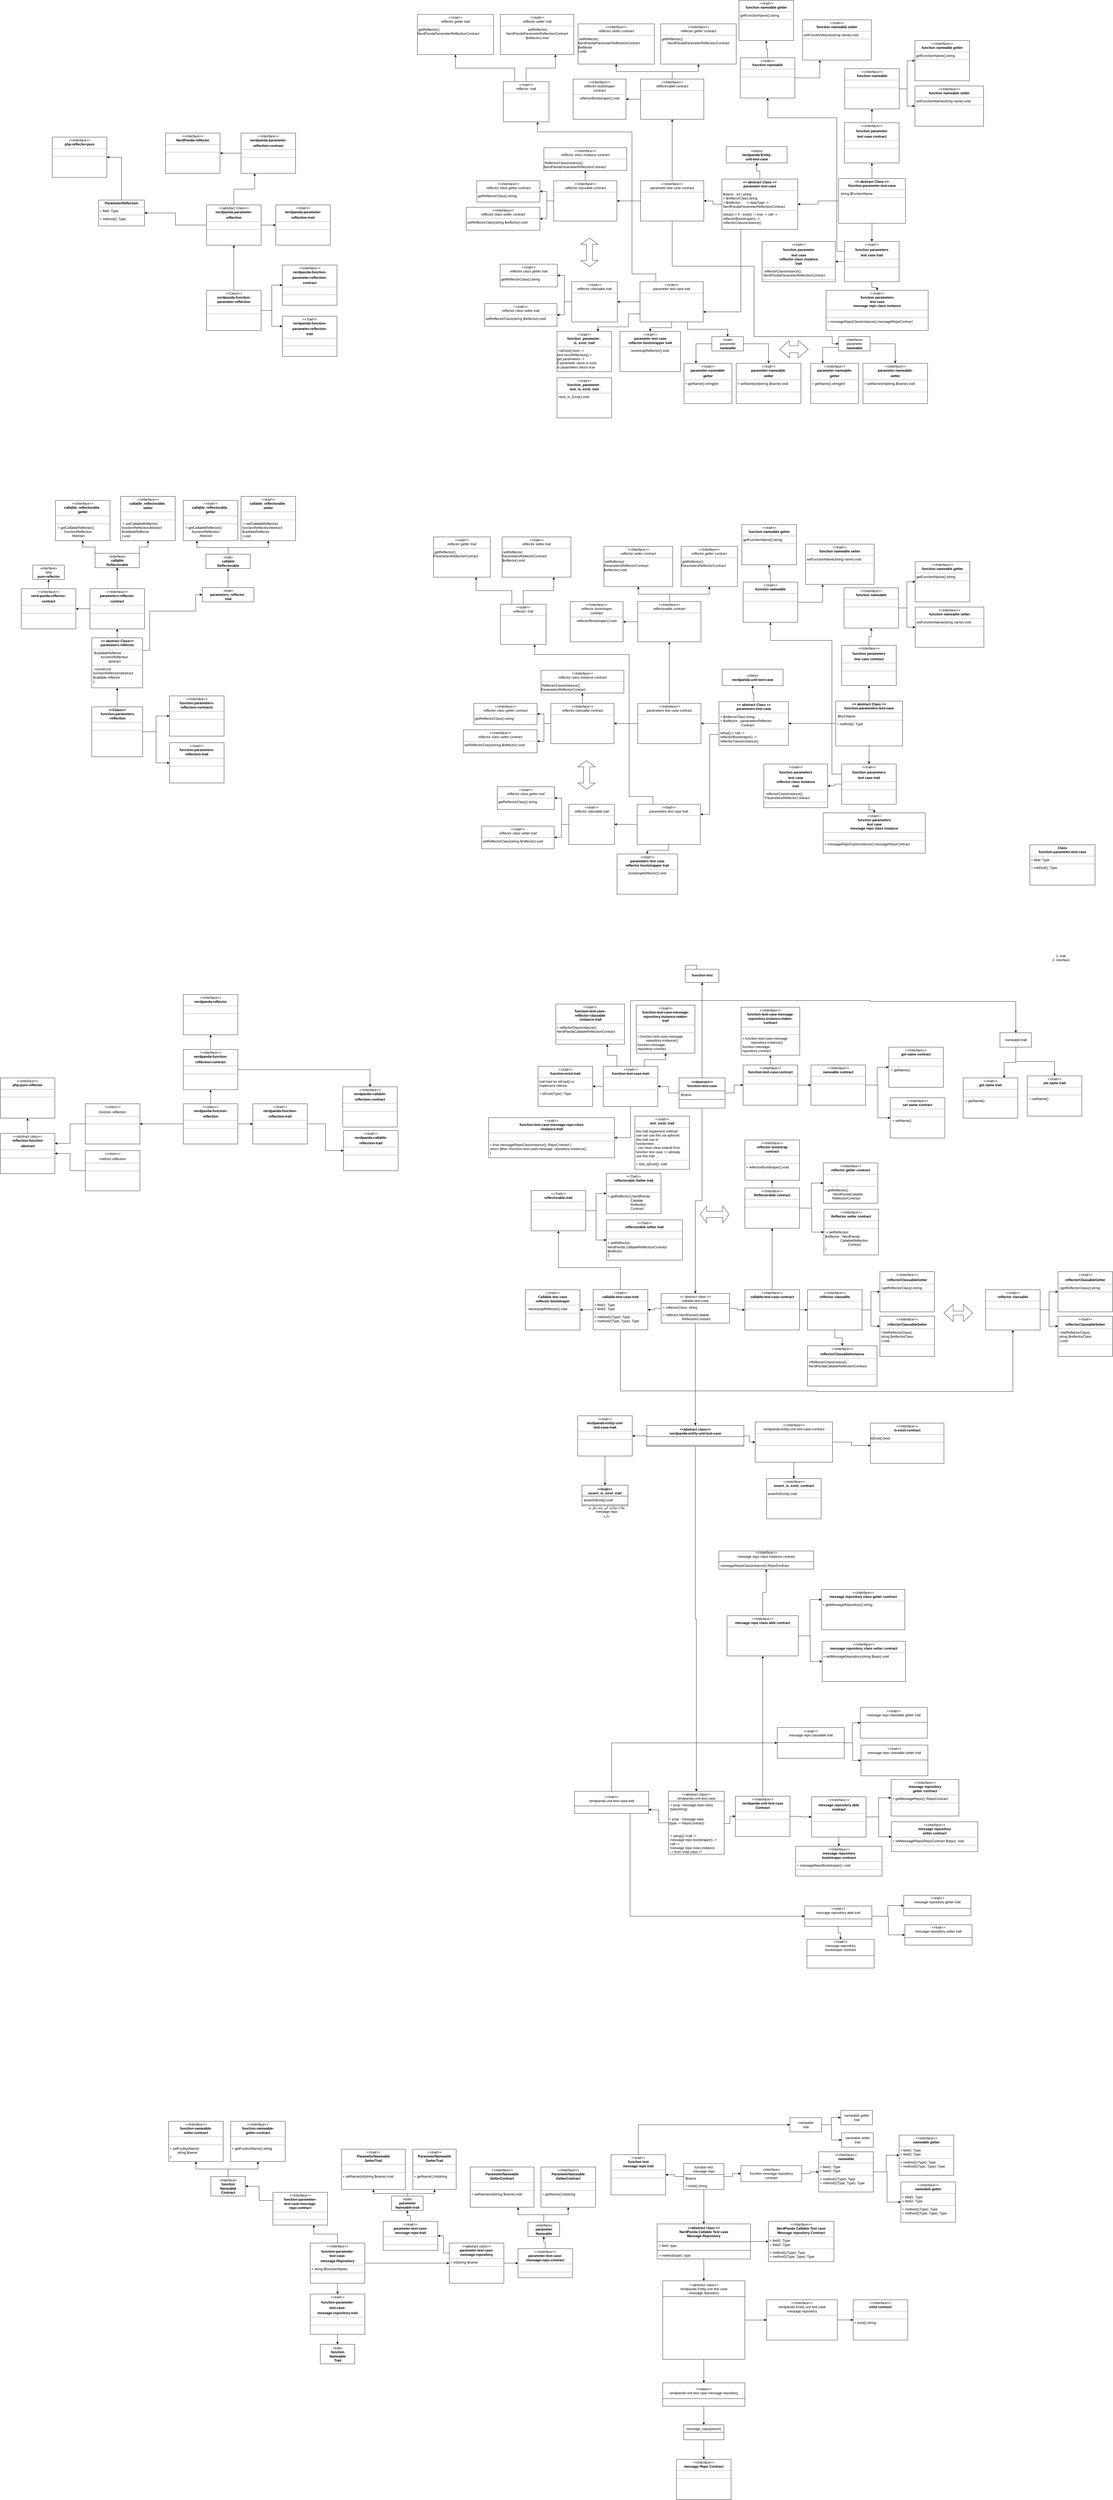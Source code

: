 <mxfile version="20.2.0" type="device"><diagram id="_TyKKFdIqNhigWTJYqOR" name="Page-1"><mxGraphModel dx="3102" dy="4171" grid="0" gridSize="10" guides="1" tooltips="1" connect="1" arrows="1" fold="1" page="0" pageScale="1" pageWidth="1100" pageHeight="850" math="0" shadow="0"><root><mxCell id="0"/><mxCell id="1" parent="0"/><mxCell id="WLkpntjzAPbI9BlpjhVs-1" value="function-test" style="shape=folder;fontStyle=1;spacingTop=10;tabWidth=40;tabHeight=14;tabPosition=left;html=1;" parent="1" vertex="1"><mxGeometry x="532.5" y="154" width="117" height="60" as="geometry"/></mxCell><mxCell id="WLkpntjzAPbI9BlpjhVs-6" style="edgeStyle=orthogonalEdgeStyle;rounded=0;orthogonalLoop=1;jettySize=auto;html=1;entryX=0.5;entryY=1;entryDx=0;entryDy=0;entryPerimeter=0;" parent="1" source="WLkpntjzAPbI9BlpjhVs-2" target="WLkpntjzAPbI9BlpjhVs-1" edge="1"><mxGeometry relative="1" as="geometry"/></mxCell><mxCell id="4E1Aw4nT6Af-Ly36AoHR-9" style="edgeStyle=orthogonalEdgeStyle;rounded=0;orthogonalLoop=1;jettySize=auto;html=1;entryX=0;entryY=0.5;entryDx=0;entryDy=0;" parent="1" source="WLkpntjzAPbI9BlpjhVs-2" target="WLkpntjzAPbI9BlpjhVs-20" edge="1"><mxGeometry relative="1" as="geometry"/></mxCell><mxCell id="4E1Aw4nT6Af-Ly36AoHR-12" style="edgeStyle=orthogonalEdgeStyle;rounded=0;orthogonalLoop=1;jettySize=auto;html=1;entryX=1;entryY=0.5;entryDx=0;entryDy=0;" parent="1" source="WLkpntjzAPbI9BlpjhVs-2" target="WLkpntjzAPbI9BlpjhVs-23" edge="1"><mxGeometry relative="1" as="geometry"/></mxCell><mxCell id="u8UPOJBQWHvHNZwV6j0Q-6" style="edgeStyle=orthogonalEdgeStyle;rounded=0;orthogonalLoop=1;jettySize=auto;html=1;entryX=0.5;entryY=0;entryDx=0;entryDy=0;" parent="1" source="WLkpntjzAPbI9BlpjhVs-2" target="u8UPOJBQWHvHNZwV6j0Q-1" edge="1"><mxGeometry relative="1" as="geometry"/></mxCell><mxCell id="WLkpntjzAPbI9BlpjhVs-2" value="&lt;&lt;abstract&gt;&gt;&#xA;function-test-case" style="swimlane;fontStyle=1;align=center;verticalAlign=top;childLayout=stackLayout;horizontal=1;startSize=45;horizontalStack=0;resizeParent=1;resizeParentMax=0;resizeLast=0;collapsible=1;marginBottom=0;" parent="1" vertex="1"><mxGeometry x="511" y="546" width="160" height="105" as="geometry"><mxRectangle x="511" y="546" width="149" height="26" as="alternateBounds"/></mxGeometry></mxCell><mxCell id="4E1Aw4nT6Af-Ly36AoHR-25" value="$name" style="text;strokeColor=none;fillColor=none;align=left;verticalAlign=top;spacingLeft=4;spacingRight=4;overflow=hidden;rotatable=0;points=[[0,0.5],[1,0.5]];portConstraint=eastwest;" parent="WLkpntjzAPbI9BlpjhVs-2" vertex="1"><mxGeometry y="45" width="160" height="26" as="geometry"/></mxCell><mxCell id="WLkpntjzAPbI9BlpjhVs-4" value="" style="line;strokeWidth=1;fillColor=none;align=left;verticalAlign=middle;spacingTop=-1;spacingLeft=3;spacingRight=3;rotatable=0;labelPosition=right;points=[];portConstraint=eastwest;" parent="WLkpntjzAPbI9BlpjhVs-2" vertex="1"><mxGeometry y="71" width="160" height="8" as="geometry"/></mxCell><mxCell id="WLkpntjzAPbI9BlpjhVs-5" value="    " style="text;strokeColor=none;fillColor=none;align=left;verticalAlign=top;spacingLeft=4;spacingRight=4;overflow=hidden;rotatable=0;points=[[0,0.5],[1,0.5]];portConstraint=eastwest;" parent="WLkpntjzAPbI9BlpjhVs-2" vertex="1"><mxGeometry y="79" width="160" height="26" as="geometry"/></mxCell><mxCell id="rQvBRmz-Q8Am-BgJC6v4-5" style="edgeStyle=orthogonalEdgeStyle;rounded=0;orthogonalLoop=1;jettySize=auto;html=1;entryX=1;entryY=0.5;entryDx=0;entryDy=0;" parent="1" source="WLkpntjzAPbI9BlpjhVs-13" edge="1"><mxGeometry relative="1" as="geometry"><mxPoint x="405" y="3092" as="targetPoint"/></mxGeometry></mxCell><mxCell id="WLkpntjzAPbI9BlpjhVs-13" value="&lt;&lt;abstract class&gt;&gt;&#xA;nerdpanda-unit-test-case" style="swimlane;fontStyle=0;childLayout=stackLayout;horizontal=1;startSize=34;fillColor=none;horizontalStack=0;resizeParent=1;resizeParentMax=0;resizeLast=0;collapsible=1;marginBottom=0;strokeColor=default;swimlaneLine=1;glass=0;rounded=0;shadow=0;sketch=0;fixedWidth=0;autosize=0;" parent="1" vertex="1"><mxGeometry x="474" y="3028" width="194" height="219" as="geometry"/></mxCell><mxCell id="vdKfWKMp69vLUdWhWhCq-1" value="+ prop: message-repo-class&#xA;type(string)&#xA;" style="text;strokeColor=none;fillColor=none;align=left;verticalAlign=top;spacingLeft=4;spacingRight=4;overflow=hidden;rotatable=0;points=[[0,0.5],[1,0.5]];portConstraint=eastwest;" parent="WLkpntjzAPbI9BlpjhVs-13" vertex="1"><mxGeometry y="34" width="194" height="49" as="geometry"/></mxCell><mxCell id="la3vxcw4P_-LeEAQ38kL-1" value="+ prop : message-repo&lt;br&gt; (type -&amp;gt; RepoContract)" style="text;whiteSpace=wrap;html=1;" parent="WLkpntjzAPbI9BlpjhVs-13" vertex="1"><mxGeometry y="83" width="194" height="58" as="geometry"/></mxCell><mxCell id="NVuzLtaz_eMeWhl6fLyc-10" value="+ setup()-&gt;call -&gt; &#xA;message repo bootstraper() -&gt;&#xA;call -&gt;&#xA;message repo class instance&#xA;-&gt; from child class !!!&#xA;&#xA;" style="text;strokeColor=none;fillColor=none;align=left;verticalAlign=top;spacingLeft=4;spacingRight=4;overflow=hidden;rotatable=0;points=[[0,0.5],[1,0.5]];portConstraint=eastwest;" parent="WLkpntjzAPbI9BlpjhVs-13" vertex="1"><mxGeometry y="141" width="194" height="78" as="geometry"/></mxCell><mxCell id="WLkpntjzAPbI9BlpjhVs-18" value="&lt;p style=&quot;margin:0px;margin-top:4px;text-align:center;&quot;&gt;&lt;i&gt;&amp;lt;&amp;lt;Interface&amp;gt;&amp;gt;&lt;/i&gt;&lt;b&gt;&lt;br&gt;is-exist-contract&lt;/b&gt;&lt;br&gt;&lt;b&gt;&lt;/b&gt;&lt;/p&gt;&lt;hr size=&quot;1&quot;&gt;isExist():bool&lt;br&gt;&lt;hr size=&quot;1&quot;&gt;" style="verticalAlign=top;align=left;overflow=fill;fontSize=12;fontFamily=Helvetica;html=1;" parent="1" vertex="1"><mxGeometry x="1177" y="1747" width="256" height="140" as="geometry"/></mxCell><mxCell id="4E1Aw4nT6Af-Ly36AoHR-3" style="edgeStyle=orthogonalEdgeStyle;rounded=0;orthogonalLoop=1;jettySize=auto;html=1;entryX=0;entryY=0.5;entryDx=0;entryDy=0;" parent="1" source="WLkpntjzAPbI9BlpjhVs-20" target="4E1Aw4nT6Af-Ly36AoHR-2" edge="1"><mxGeometry relative="1" as="geometry"/></mxCell><mxCell id="vlP1znpVkdcQ1szTG2kr-2" style="edgeStyle=orthogonalEdgeStyle;rounded=0;orthogonalLoop=1;jettySize=auto;html=1;entryX=0.5;entryY=1;entryDx=0;entryDy=0;" parent="1" source="WLkpntjzAPbI9BlpjhVs-20" target="vlP1znpVkdcQ1szTG2kr-1" edge="1"><mxGeometry relative="1" as="geometry"/></mxCell><mxCell id="WLkpntjzAPbI9BlpjhVs-20" value="&lt;p style=&quot;margin:0px;margin-top:4px;text-align:center;&quot;&gt;&lt;i&gt;&amp;lt;&amp;lt;Interface&amp;gt;&amp;gt;&lt;/i&gt;&lt;b&gt;&lt;br&gt;function-test-case-contract&lt;/b&gt;&lt;br&gt;&lt;b&gt;&lt;/b&gt;&lt;/p&gt;&lt;hr size=&quot;1&quot;&gt;&lt;p style=&quot;margin:0px;margin-left:4px;&quot;&gt;&lt;br&gt;&lt;/p&gt;&lt;hr size=&quot;1&quot;&gt;&lt;p style=&quot;margin:0px;margin-left:4px;&quot;&gt;&lt;br&gt;&lt;/p&gt;" style="verticalAlign=top;align=left;overflow=fill;fontSize=12;fontFamily=Helvetica;html=1;" parent="1" vertex="1"><mxGeometry x="734" y="501" width="190" height="140" as="geometry"/></mxCell><mxCell id="4E1Aw4nT6Af-Ly36AoHR-14" style="edgeStyle=orthogonalEdgeStyle;rounded=0;orthogonalLoop=1;jettySize=auto;html=1;entryX=1;entryY=0.5;entryDx=0;entryDy=0;" parent="1" source="WLkpntjzAPbI9BlpjhVs-23" target="6MrsYekE0jEYYQUe618O-6" edge="1"><mxGeometry relative="1" as="geometry"/></mxCell><mxCell id="A4YibGhDip2vwmXO9XN3-2" style="edgeStyle=orthogonalEdgeStyle;rounded=0;orthogonalLoop=1;jettySize=auto;html=1;entryX=0.5;entryY=0;entryDx=0;entryDy=0;exitX=0.5;exitY=0;exitDx=0;exitDy=0;" parent="1" source="WLkpntjzAPbI9BlpjhVs-23" target="JbPb3V0z_JIuIGW9nyNE-25" edge="1"><mxGeometry relative="1" as="geometry"><Array as="points"><mxPoint x="342" y="277"/><mxPoint x="1176" y="277"/><mxPoint x="1176" y="280"/><mxPoint x="1683" y="280"/></Array></mxGeometry></mxCell><mxCell id="NVuzLtaz_eMeWhl6fLyc-12" style="edgeStyle=orthogonalEdgeStyle;rounded=0;orthogonalLoop=1;jettySize=auto;html=1;entryX=1;entryY=0.5;entryDx=0;entryDy=0;" parent="1" source="WLkpntjzAPbI9BlpjhVs-23" target="NVuzLtaz_eMeWhl6fLyc-11" edge="1"><mxGeometry relative="1" as="geometry"/></mxCell><mxCell id="QVcAA0bUKiW9gMb0ZzJo-1" style="edgeStyle=orthogonalEdgeStyle;rounded=0;orthogonalLoop=1;jettySize=auto;html=1;entryX=0.75;entryY=1;entryDx=0;entryDy=0;exitX=0.25;exitY=0;exitDx=0;exitDy=0;" parent="1" source="WLkpntjzAPbI9BlpjhVs-23" target="R-wlIq3-uhwpVF1E1aDk-1" edge="1"><mxGeometry relative="1" as="geometry"/></mxCell><mxCell id="jVFvbNJxQPIJ26YIhqrM-3" style="edgeStyle=orthogonalEdgeStyle;rounded=0;orthogonalLoop=1;jettySize=auto;html=1;entryX=0.5;entryY=1;entryDx=0;entryDy=0;exitX=0.75;exitY=0;exitDx=0;exitDy=0;" parent="1" source="WLkpntjzAPbI9BlpjhVs-23" target="jVFvbNJxQPIJ26YIhqrM-1" edge="1"><mxGeometry relative="1" as="geometry"/></mxCell><mxCell id="WLkpntjzAPbI9BlpjhVs-23" value="&lt;p style=&quot;margin:0px;margin-top:4px;text-align:center;&quot;&gt;&lt;i&gt;&amp;lt;&amp;lt;trait&amp;gt;&amp;gt;&lt;br&gt;&lt;/i&gt;&lt;b&gt;function-test-case-trait&lt;/b&gt;&lt;br&gt;&lt;b&gt;&lt;/b&gt;&lt;/p&gt;&lt;hr size=&quot;1&quot;&gt;&lt;p style=&quot;margin:0px;margin-left:4px;&quot;&gt;&lt;br&gt;&lt;br&gt;&lt;/p&gt;&lt;hr size=&quot;1&quot;&gt;&lt;p style=&quot;margin:0px;margin-left:4px;&quot;&gt;&lt;br&gt;&lt;br&gt;&lt;/p&gt;" style="verticalAlign=top;align=left;overflow=fill;fontSize=12;fontFamily=Helvetica;html=1;" parent="1" vertex="1"><mxGeometry x="247" y="505.5" width="190" height="140" as="geometry"/></mxCell><mxCell id="6MrsYekE0jEYYQUe618O-22" style="edgeStyle=orthogonalEdgeStyle;rounded=0;orthogonalLoop=1;jettySize=auto;html=1;entryX=0.005;entryY=0.557;entryDx=0;entryDy=0;entryPerimeter=0;" parent="1" source="WLkpntjzAPbI9BlpjhVs-24" target="WLkpntjzAPbI9BlpjhVs-18" edge="1"><mxGeometry relative="1" as="geometry"/></mxCell><mxCell id="4E1Aw4nT6Af-Ly36AoHR-24" style="edgeStyle=orthogonalEdgeStyle;rounded=0;orthogonalLoop=1;jettySize=auto;html=1;entryX=0.5;entryY=0;entryDx=0;entryDy=0;" parent="1" source="WLkpntjzAPbI9BlpjhVs-24" target="4E1Aw4nT6Af-Ly36AoHR-21" edge="1"><mxGeometry relative="1" as="geometry"/></mxCell><mxCell id="WLkpntjzAPbI9BlpjhVs-24" value="&lt;p style=&quot;margin:0px;margin-top:4px;text-align:center;&quot;&gt;&lt;i&gt;&amp;lt;&amp;lt;Interface&amp;gt;&amp;gt;&lt;/i&gt;&lt;b&gt;&lt;br&gt;&lt;/b&gt;nerdpanda-entity-unit-test-case-contract&lt;/p&gt;&lt;hr size=&quot;1&quot;&gt;&lt;p style=&quot;margin:0px;margin-left:4px;&quot;&gt;&lt;br&gt;&lt;br&gt;&lt;/p&gt;&lt;hr size=&quot;1&quot;&gt;&lt;p style=&quot;margin:0px;margin-left:4px;&quot;&gt;&lt;br&gt;&lt;/p&gt;" style="verticalAlign=top;align=left;overflow=fill;fontSize=12;fontFamily=Helvetica;html=1;" parent="1" vertex="1"><mxGeometry x="776" y="1743" width="269" height="140" as="geometry"/></mxCell><mxCell id="OHwbAzYLFAOEITvmgdfm-4" style="edgeStyle=orthogonalEdgeStyle;rounded=0;orthogonalLoop=1;jettySize=auto;html=1;entryX=1;entryY=0.5;entryDx=0;entryDy=0;" parent="1" source="6MrsYekE0jEYYQUe618O-1" target="XG3kggbXAeIv8R_sA9mu-12" edge="1"><mxGeometry relative="1" as="geometry"/></mxCell><mxCell id="YUF6R8RZo8pUIoY8ItPx-2" style="edgeStyle=orthogonalEdgeStyle;rounded=0;orthogonalLoop=1;jettySize=auto;html=1;entryX=0.5;entryY=1;entryDx=0;entryDy=0;" parent="1" source="6MrsYekE0jEYYQUe618O-1" target="YUF6R8RZo8pUIoY8ItPx-1" edge="1"><mxGeometry relative="1" as="geometry"/></mxCell><mxCell id="YUF6R8RZo8pUIoY8ItPx-4" style="edgeStyle=orthogonalEdgeStyle;rounded=0;orthogonalLoop=1;jettySize=auto;html=1;entryX=0.5;entryY=0;entryDx=0;entryDy=0;" parent="1" source="6MrsYekE0jEYYQUe618O-1" target="YUF6R8RZo8pUIoY8ItPx-3" edge="1"><mxGeometry relative="1" as="geometry"/></mxCell><mxCell id="6MrsYekE0jEYYQUe618O-1" value="&lt;p style=&quot;margin:0px;margin-top:4px;text-align:center;&quot;&gt;&lt;b&gt;&lt;b&gt;&amp;lt;&amp;lt; abstract Class &amp;gt;&amp;gt;&lt;br&gt;&lt;/b&gt;function-parameters-test-case&lt;/b&gt;&lt;/p&gt;&lt;hr size=&quot;1&quot;&gt;&lt;p style=&quot;margin:0px;margin-left:4px;&quot;&gt;&amp;nbsp;$funcName&lt;/p&gt;&lt;hr size=&quot;1&quot;&gt;&lt;p style=&quot;margin:0px;margin-left:4px;&quot;&gt;+ method(): Type&lt;/p&gt;" style="verticalAlign=top;align=left;overflow=fill;fontSize=12;fontFamily=Helvetica;html=1;" parent="1" vertex="1"><mxGeometry x="1056" y="-765" width="233" height="156" as="geometry"/></mxCell><mxCell id="6MrsYekE0jEYYQUe618O-2" value="&lt;p style=&quot;margin:0px;margin-top:4px;text-align:center;&quot;&gt;&lt;b&gt;Class&lt;br&gt;function-parameter-test-case&lt;br&gt;&lt;/b&gt;&lt;/p&gt;&lt;hr size=&quot;1&quot;&gt;&lt;p style=&quot;margin:0px;margin-left:4px;&quot;&gt;+ field: Type&lt;/p&gt;&lt;hr size=&quot;1&quot;&gt;&lt;p style=&quot;margin:0px;margin-left:4px;&quot;&gt;+ method(): Type&lt;/p&gt;" style="verticalAlign=top;align=left;overflow=fill;fontSize=12;fontFamily=Helvetica;html=1;" parent="1" vertex="1"><mxGeometry x="1732" y="-265" width="227" height="140" as="geometry"/></mxCell><mxCell id="6MrsYekE0jEYYQUe618O-6" value="&lt;p style=&quot;margin:0px;margin-top:4px;text-align:center;&quot;&gt;&lt;i&gt;&amp;lt;&amp;lt;trait&amp;gt;&amp;gt;&lt;br&gt;&lt;/i&gt;&lt;b&gt;function-exist-trait&lt;/b&gt;&lt;br&gt;&lt;/p&gt;&lt;hr size=&quot;1&quot;&gt;&lt;p style=&quot;margin:0px;margin-left:4px;&quot;&gt;trait hast ke isExist() ro&lt;br&gt; implement mikone &lt;br&gt;&lt;/p&gt;&lt;hr size=&quot;1&quot;&gt;&lt;p style=&quot;margin:0px;margin-left:4px;&quot;&gt;+ isExist(Type): Type&lt;br&gt;&lt;br&gt;&lt;/p&gt;" style="verticalAlign=top;align=left;overflow=fill;fontSize=12;fontFamily=Helvetica;html=1;" parent="1" vertex="1"><mxGeometry x="20" y="505.5" width="190" height="140" as="geometry"/></mxCell><mxCell id="6MrsYekE0jEYYQUe618O-8" value="&lt;p style=&quot;margin:0px;margin-top:4px;text-align:center;&quot;&gt;&lt;i&gt;&amp;lt;&amp;lt;trait&amp;gt;&amp;gt;&lt;br&gt;&lt;/i&gt;&lt;b&gt;test_exist_trait&lt;/b&gt;&lt;br&gt;&lt;/p&gt;&lt;hr size=&quot;1&quot;&gt;&lt;p style=&quot;margin:0px;margin-left:4px;&quot;&gt;this trait implement method &lt;br&gt;use can use this via optional&lt;br&gt;this trait use in&lt;br&gt; functiontest , ....&lt;br&gt;- can have class extend from&lt;br&gt; function test case =&amp;gt; already &lt;br&gt;use this trait ....&lt;br&gt;&lt;/p&gt;&lt;hr size=&quot;1&quot;&gt;&lt;p style=&quot;margin:0px;margin-left:4px;&quot;&gt;+ test_isExist(): void&lt;br&gt;&lt;br&gt;&lt;/p&gt;" style="verticalAlign=top;align=left;overflow=fill;fontSize=12;fontFamily=Helvetica;html=1;" parent="1" vertex="1"><mxGeometry x="357" y="679" width="190" height="185" as="geometry"/></mxCell><mxCell id="6MrsYekE0jEYYQUe618O-21" style="edgeStyle=orthogonalEdgeStyle;rounded=0;orthogonalLoop=1;jettySize=auto;html=1;entryX=0;entryY=0.5;entryDx=0;entryDy=0;" parent="1" source="6MrsYekE0jEYYQUe618O-16" target="WLkpntjzAPbI9BlpjhVs-24" edge="1"><mxGeometry relative="1" as="geometry"/></mxCell><mxCell id="6MrsYekE0jEYYQUe618O-25" style="edgeStyle=orthogonalEdgeStyle;rounded=0;orthogonalLoop=1;jettySize=auto;html=1;entryX=0.5;entryY=0;entryDx=0;entryDy=0;" parent="1" source="6MrsYekE0jEYYQUe618O-16" target="WLkpntjzAPbI9BlpjhVs-13" edge="1"><mxGeometry relative="1" as="geometry"/></mxCell><mxCell id="4E1Aw4nT6Af-Ly36AoHR-27" style="edgeStyle=orthogonalEdgeStyle;rounded=0;orthogonalLoop=1;jettySize=auto;html=1;entryX=1;entryY=0.5;entryDx=0;entryDy=0;" parent="1" source="6MrsYekE0jEYYQUe618O-16" target="4E1Aw4nT6Af-Ly36AoHR-26" edge="1"><mxGeometry relative="1" as="geometry"/></mxCell><mxCell id="6MrsYekE0jEYYQUe618O-16" value="&lt;&lt;abstract class&gt;&gt;&#xA;nerdpanda-entity-unit-test-case&#xA;" style="swimlane;fontStyle=1;align=center;verticalAlign=top;childLayout=stackLayout;horizontal=1;startSize=39;horizontalStack=0;resizeParent=1;resizeParentMax=0;resizeLast=0;collapsible=1;marginBottom=0;" parent="1" vertex="1"><mxGeometry x="398.5" y="1755" width="338" height="73" as="geometry"/></mxCell><mxCell id="4E1Aw4nT6Af-Ly36AoHR-1" value="&#xA;" style="text;strokeColor=none;fillColor=none;align=left;verticalAlign=top;spacingLeft=4;spacingRight=4;overflow=hidden;rotatable=0;points=[[0,0.5],[1,0.5]];portConstraint=eastwest;" parent="6MrsYekE0jEYYQUe618O-16" vertex="1"><mxGeometry y="39" width="338" height="26" as="geometry"/></mxCell><mxCell id="6MrsYekE0jEYYQUe618O-18" value="" style="line;strokeWidth=1;fillColor=none;align=left;verticalAlign=middle;spacingTop=-1;spacingLeft=3;spacingRight=3;rotatable=0;labelPosition=right;points=[];portConstraint=eastwest;" parent="6MrsYekE0jEYYQUe618O-16" vertex="1"><mxGeometry y="65" width="338" height="8" as="geometry"/></mxCell><mxCell id="6MrsYekE0jEYYQUe618O-27" value="1- trait &lt;br&gt;2- interface&lt;br&gt;&lt;br&gt; " style="text;html=1;strokeColor=none;fillColor=none;align=center;verticalAlign=middle;whiteSpace=wrap;rounded=0;" parent="1" vertex="1"><mxGeometry x="1721" y="83" width="238" height="106" as="geometry"/></mxCell><mxCell id="la3vxcw4P_-LeEAQ38kL-7" style="edgeStyle=orthogonalEdgeStyle;rounded=0;orthogonalLoop=1;jettySize=auto;html=1;entryX=0;entryY=0.5;entryDx=0;entryDy=0;" parent="1" source="la3vxcw4P_-LeEAQ38kL-4" target="la3vxcw4P_-LeEAQ38kL-6" edge="1"><mxGeometry relative="1" as="geometry"/></mxCell><mxCell id="xCo4SKFzPxBbutA1GipK-2" style="edgeStyle=orthogonalEdgeStyle;rounded=0;orthogonalLoop=1;jettySize=auto;html=1;entryX=0.5;entryY=1;entryDx=0;entryDy=0;" parent="1" source="la3vxcw4P_-LeEAQ38kL-4" target="xCo4SKFzPxBbutA1GipK-1" edge="1"><mxGeometry relative="1" as="geometry"/></mxCell><mxCell id="la3vxcw4P_-LeEAQ38kL-4" value="&lt;p style=&quot;margin:0px;margin-top:4px;text-align:center;&quot;&gt;&lt;i&gt;&amp;lt;&amp;lt;Interface&amp;gt;&amp;gt;&lt;/i&gt;&lt;br&gt;&lt;b&gt;nerdpanda-unit-test-case&lt;br&gt;Contract&lt;br&gt;&lt;/b&gt;&lt;/p&gt;&lt;hr size=&quot;1&quot;&gt;&lt;p style=&quot;margin:0px;margin-left:4px;&quot;&gt;&lt;br&gt;&lt;/p&gt;&lt;hr size=&quot;1&quot;&gt;&lt;p style=&quot;margin:0px;margin-left:4px;&quot;&gt;&lt;br&gt;&lt;/p&gt;" style="verticalAlign=top;align=left;overflow=fill;fontSize=12;fontFamily=Helvetica;html=1;" parent="1" vertex="1"><mxGeometry x="707" y="3045" width="190" height="140" as="geometry"/></mxCell><mxCell id="la3vxcw4P_-LeEAQ38kL-5" style="edgeStyle=orthogonalEdgeStyle;rounded=0;orthogonalLoop=1;jettySize=auto;html=1;entryX=0;entryY=0.5;entryDx=0;entryDy=0;" parent="1" source="la3vxcw4P_-LeEAQ38kL-1" target="la3vxcw4P_-LeEAQ38kL-4" edge="1"><mxGeometry relative="1" as="geometry"/></mxCell><mxCell id="A4YibGhDip2vwmXO9XN3-4" style="edgeStyle=orthogonalEdgeStyle;rounded=0;orthogonalLoop=1;jettySize=auto;html=1;entryX=0;entryY=0.5;entryDx=0;entryDy=0;" parent="1" source="la3vxcw4P_-LeEAQ38kL-6" target="A4YibGhDip2vwmXO9XN3-3" edge="1"><mxGeometry relative="1" as="geometry"/></mxCell><mxCell id="A4YibGhDip2vwmXO9XN3-7" style="edgeStyle=orthogonalEdgeStyle;rounded=0;orthogonalLoop=1;jettySize=auto;html=1;entryX=0;entryY=0.5;entryDx=0;entryDy=0;" parent="1" source="la3vxcw4P_-LeEAQ38kL-6" target="A4YibGhDip2vwmXO9XN3-5" edge="1"><mxGeometry relative="1" as="geometry"/></mxCell><mxCell id="f1rWbtw_I353xfsQ0IQH-6" style="edgeStyle=orthogonalEdgeStyle;rounded=0;orthogonalLoop=1;jettySize=auto;html=1;entryX=0.5;entryY=0;entryDx=0;entryDy=0;" parent="1" source="la3vxcw4P_-LeEAQ38kL-6" target="f1rWbtw_I353xfsQ0IQH-5" edge="1"><mxGeometry relative="1" as="geometry"/></mxCell><mxCell id="la3vxcw4P_-LeEAQ38kL-6" value="&lt;p style=&quot;margin:0px;margin-top:4px;text-align:center;&quot;&gt;&lt;i&gt;&amp;lt;&amp;lt;Interface&amp;gt;&amp;gt;&lt;/i&gt;&lt;/p&gt;&lt;p style=&quot;margin:0px;margin-top:4px;text-align:center;&quot;&gt;&lt;b&gt;message repository able&lt;br&gt;contract&lt;/b&gt;&lt;br&gt;&lt;/p&gt;&lt;hr size=&quot;1&quot;&gt;&lt;br&gt;&lt;hr size=&quot;1&quot;&gt;&lt;p style=&quot;margin:0px;margin-left:4px;&quot;&gt;&lt;br&gt;&lt;/p&gt;" style="verticalAlign=top;align=left;overflow=fill;fontSize=12;fontFamily=Helvetica;html=1;" parent="1" vertex="1"><mxGeometry x="972" y="3047" width="190" height="140" as="geometry"/></mxCell><mxCell id="UFbzrHQndWbfwIhMLF8G-2" style="edgeStyle=orthogonalEdgeStyle;rounded=0;orthogonalLoop=1;jettySize=auto;html=1;entryX=0.5;entryY=0;entryDx=0;entryDy=0;" parent="1" source="la3vxcw4P_-LeEAQ38kL-8" target="UFbzrHQndWbfwIhMLF8G-1" edge="1"><mxGeometry relative="1" as="geometry"/></mxCell><mxCell id="la3vxcw4P_-LeEAQ38kL-8" value="message_repo(parent)" style="swimlane;fontStyle=0;childLayout=stackLayout;horizontal=1;startSize=26;fillColor=none;horizontalStack=0;resizeParent=1;resizeParentMax=0;resizeLast=0;collapsible=1;marginBottom=0;" parent="1" vertex="1"><mxGeometry x="527" y="5232" width="140" height="52" as="geometry"/></mxCell><mxCell id="UFbzrHQndWbfwIhMLF8G-1" value="&lt;p style=&quot;margin:0px;margin-top:4px;text-align:center;&quot;&gt;&lt;i&gt;&amp;lt;&amp;lt;Interface&amp;gt;&amp;gt;&lt;/i&gt;&lt;b&gt;&lt;br&gt;message Repo Contract&lt;/b&gt;&lt;br&gt;&lt;b&gt;&lt;/b&gt;&lt;/p&gt;&lt;hr size=&quot;1&quot;&gt;&lt;p style=&quot;margin:0px;margin-left:4px;&quot;&gt;&lt;br&gt;&lt;/p&gt;&lt;hr size=&quot;1&quot;&gt;&lt;p style=&quot;margin:0px;margin-left:4px;&quot;&gt;&lt;br&gt;&lt;/p&gt;" style="verticalAlign=top;align=left;overflow=fill;fontSize=12;fontFamily=Helvetica;html=1;" parent="1" vertex="1"><mxGeometry x="502" y="5352" width="190" height="140" as="geometry"/></mxCell><mxCell id="4E1Aw4nT6Af-Ly36AoHR-6" style="edgeStyle=orthogonalEdgeStyle;rounded=0;orthogonalLoop=1;jettySize=auto;html=1;entryX=0;entryY=0.5;entryDx=0;entryDy=0;" parent="1" source="4E1Aw4nT6Af-Ly36AoHR-2" target="4E1Aw4nT6Af-Ly36AoHR-4" edge="1"><mxGeometry relative="1" as="geometry"/></mxCell><mxCell id="4E1Aw4nT6Af-Ly36AoHR-7" style="edgeStyle=orthogonalEdgeStyle;rounded=0;orthogonalLoop=1;jettySize=auto;html=1;entryX=0;entryY=0.5;entryDx=0;entryDy=0;" parent="1" source="4E1Aw4nT6Af-Ly36AoHR-2" target="4E1Aw4nT6Af-Ly36AoHR-5" edge="1"><mxGeometry relative="1" as="geometry"/></mxCell><mxCell id="4E1Aw4nT6Af-Ly36AoHR-2" value="&lt;p style=&quot;margin:0px;margin-top:4px;text-align:center;&quot;&gt;&lt;i&gt;&amp;lt;&amp;lt;Interface&amp;gt;&amp;gt;&lt;/i&gt;&lt;br&gt;&lt;b&gt;nameable contract&lt;/b&gt;&lt;br&gt;&lt;/p&gt;&lt;hr size=&quot;1&quot;&gt;&lt;p style=&quot;margin:0px;margin-left:4px;&quot;&gt;&lt;br&gt;&lt;/p&gt;&lt;hr size=&quot;1&quot;&gt;&lt;p style=&quot;margin:0px;margin-left:4px;&quot;&gt;&lt;br&gt;&lt;br&gt;&lt;/p&gt;" style="verticalAlign=top;align=left;overflow=fill;fontSize=12;fontFamily=Helvetica;html=1;" parent="1" vertex="1"><mxGeometry x="970" y="501" width="190" height="140" as="geometry"/></mxCell><mxCell id="4E1Aw4nT6Af-Ly36AoHR-4" value="&lt;p style=&quot;margin:0px;margin-top:4px;text-align:center;&quot;&gt;&lt;i&gt;&amp;lt;&amp;lt;Interface&amp;gt;&amp;gt;&lt;/i&gt;&lt;br&gt;&lt;b&gt;get name contract&lt;/b&gt;&lt;br&gt;&lt;/p&gt;&lt;hr size=&quot;1&quot;&gt;&lt;p style=&quot;margin:0px;margin-left:4px;&quot;&gt;&lt;br&gt;&lt;/p&gt;&lt;hr size=&quot;1&quot;&gt;&lt;p style=&quot;margin:0px;margin-left:4px;&quot;&gt;&amp;nbsp;+ getName()&lt;br&gt;&lt;/p&gt;" style="verticalAlign=top;align=left;overflow=fill;fontSize=12;fontFamily=Helvetica;html=1;" parent="1" vertex="1"><mxGeometry x="1241" y="439" width="190" height="140" as="geometry"/></mxCell><mxCell id="4E1Aw4nT6Af-Ly36AoHR-5" value="&lt;p style=&quot;margin:0px;margin-top:4px;text-align:center;&quot;&gt;&lt;i&gt;&amp;lt;&amp;lt;Interface&amp;gt;&amp;gt;&lt;/i&gt;&lt;br&gt;&lt;b&gt;set name contract&lt;/b&gt;&lt;br&gt;&lt;/p&gt;&lt;hr size=&quot;1&quot;&gt;&lt;p style=&quot;margin:0px;margin-left:4px;&quot;&gt;&lt;br&gt;&lt;/p&gt;&lt;hr size=&quot;1&quot;&gt;&lt;p style=&quot;margin:0px;margin-left:4px;&quot;&gt;&amp;nbsp;+ setName()&lt;br&gt;&lt;/p&gt;" style="verticalAlign=top;align=left;overflow=fill;fontSize=12;fontFamily=Helvetica;html=1;" parent="1" vertex="1"><mxGeometry x="1246" y="615" width="190" height="140" as="geometry"/></mxCell><mxCell id="4E1Aw4nT6Af-Ly36AoHR-15" value="&lt;p style=&quot;margin:0px;margin-top:4px;text-align:center;&quot;&gt;&lt;i&gt;&amp;lt;&amp;lt;trait&amp;gt;&amp;gt;&lt;/i&gt;&lt;br&gt;&lt;b&gt;get name trait&lt;/b&gt;&lt;br&gt;&lt;/p&gt;&lt;hr size=&quot;1&quot;&gt;&lt;p style=&quot;margin:0px;margin-left:4px;&quot;&gt;&lt;br&gt;&lt;/p&gt;&lt;hr size=&quot;1&quot;&gt;&lt;p style=&quot;margin:0px;margin-left:4px;&quot;&gt;&amp;nbsp;+ getName()&lt;br&gt;&lt;/p&gt;" style="verticalAlign=top;align=left;overflow=fill;fontSize=12;fontFamily=Helvetica;html=1;" parent="1" vertex="1"><mxGeometry x="1500" y="546" width="190" height="140" as="geometry"/></mxCell><mxCell id="4E1Aw4nT6Af-Ly36AoHR-18" value="&lt;p style=&quot;margin:0px;margin-top:4px;text-align:center;&quot;&gt;&lt;i&gt;&amp;lt;&amp;lt;trait&amp;gt;&amp;gt;&lt;/i&gt;&lt;br&gt;&lt;b&gt;set name trait&lt;/b&gt;&lt;br&gt;&lt;/p&gt;&lt;hr size=&quot;1&quot;&gt;&lt;p style=&quot;margin:0px;margin-left:4px;&quot;&gt;&lt;br&gt;&lt;/p&gt;&lt;hr size=&quot;1&quot;&gt;&lt;p style=&quot;margin:0px;margin-left:4px;&quot;&gt;&amp;nbsp;+ setName()&lt;br&gt;&lt;/p&gt;" style="verticalAlign=top;align=left;overflow=fill;fontSize=12;fontFamily=Helvetica;html=1;" parent="1" vertex="1"><mxGeometry x="1723" y="539" width="190" height="140" as="geometry"/></mxCell><mxCell id="4E1Aw4nT6Af-Ly36AoHR-21" value="&lt;p style=&quot;margin:0px;margin-top:4px;text-align:center;&quot;&gt;&lt;i&gt;&amp;lt;&amp;lt;Interface&amp;gt;&amp;gt;&lt;/i&gt;&lt;br&gt;&lt;b&gt;assert_is_exist_contract&lt;/b&gt;&lt;br&gt;&lt;/p&gt;&lt;hr size=&quot;1&quot;&gt;&lt;p style=&quot;margin:0px;margin-left:4px;&quot;&gt;assertIsExist():void&lt;br&gt;&lt;/p&gt;&lt;hr size=&quot;1&quot;&gt;&lt;p style=&quot;margin:0px;margin-left:4px;&quot;&gt;&lt;br&gt;&lt;/p&gt;" style="verticalAlign=top;align=left;overflow=fill;fontSize=12;fontFamily=Helvetica;html=1;" parent="1" vertex="1"><mxGeometry x="815.5" y="1940" width="190" height="140" as="geometry"/></mxCell><mxCell id="4E1Aw4nT6Af-Ly36AoHR-30" style="edgeStyle=orthogonalEdgeStyle;rounded=0;orthogonalLoop=1;jettySize=auto;html=1;entryX=0.5;entryY=0;entryDx=0;entryDy=0;" parent="1" source="4E1Aw4nT6Af-Ly36AoHR-26" target="4E1Aw4nT6Af-Ly36AoHR-34" edge="1"><mxGeometry relative="1" as="geometry"><mxPoint x="253" y="1944" as="targetPoint"/></mxGeometry></mxCell><mxCell id="4E1Aw4nT6Af-Ly36AoHR-26" value="&lt;p style=&quot;margin:0px;margin-top:4px;text-align:center;&quot;&gt;&lt;i&gt;&amp;lt;&amp;lt;trait&amp;gt;&amp;gt;&lt;/i&gt;&lt;b&gt;&lt;br&gt;nerdpanda-entity-unit-&lt;br&gt;test-case-trait&lt;/b&gt;&lt;br&gt;&lt;b&gt;&lt;/b&gt;&lt;/p&gt;&lt;hr size=&quot;1&quot;&gt;&lt;p style=&quot;margin:0px;margin-left:4px;&quot;&gt;&lt;br&gt;&lt;/p&gt;&lt;hr size=&quot;1&quot;&gt;&lt;p style=&quot;margin:0px;margin-left:4px;&quot;&gt;&lt;br&gt;&lt;/p&gt;" style="verticalAlign=top;align=left;overflow=fill;fontSize=12;fontFamily=Helvetica;html=1;" parent="1" vertex="1"><mxGeometry x="158" y="1721.5" width="190" height="140" as="geometry"/></mxCell><mxCell id="4E1Aw4nT6Af-Ly36AoHR-34" value="&lt;&lt;trait&gt;&gt;&#xA;assert_is_exist_trait&#xA;&#xA;&#xA;&#xA;&#xA;" style="swimlane;fontStyle=1;align=center;verticalAlign=top;childLayout=stackLayout;horizontal=1;startSize=38;horizontalStack=0;resizeParent=1;resizeParentMax=0;resizeLast=0;collapsible=1;marginBottom=0;" parent="1" vertex="1"><mxGeometry x="173" y="1963" width="160" height="72" as="geometry"/></mxCell><mxCell id="4E1Aw4nT6Af-Ly36AoHR-35" value="assertIsExist():void" style="text;strokeColor=none;fillColor=none;align=left;verticalAlign=top;spacingLeft=4;spacingRight=4;overflow=hidden;rotatable=0;points=[[0,0.5],[1,0.5]];portConstraint=eastwest;" parent="4E1Aw4nT6Af-Ly36AoHR-34" vertex="1"><mxGeometry y="38" width="160" height="26" as="geometry"/></mxCell><mxCell id="4E1Aw4nT6Af-Ly36AoHR-36" value="" style="line;strokeWidth=1;fillColor=none;align=left;verticalAlign=middle;spacingTop=-1;spacingLeft=3;spacingRight=3;rotatable=0;labelPosition=right;points=[];portConstraint=eastwest;" parent="4E1Aw4nT6Af-Ly36AoHR-34" vertex="1"><mxGeometry y="64" width="160" height="8" as="geometry"/></mxCell><mxCell id="4E1Aw4nT6Af-Ly36AoHR-39" value="پیاده سازی این متد نیاز به &lt;br&gt;message repo &lt;br&gt;داره" style="text;html=1;strokeColor=none;fillColor=none;align=center;verticalAlign=middle;whiteSpace=wrap;rounded=0;" parent="1" vertex="1"><mxGeometry x="158" y="2004" width="201" height="102" as="geometry"/></mxCell><mxCell id="A4YibGhDip2vwmXO9XN3-3" value="&lt;p style=&quot;margin:0px;margin-top:4px;text-align:center;&quot;&gt;&lt;i&gt;&amp;lt;&amp;lt;Interface&amp;gt;&amp;gt;&lt;br&gt;&lt;/i&gt;&lt;b&gt;message repository &lt;br&gt;getter contract&lt;/b&gt;&lt;br&gt;&lt;/p&gt;&lt;hr size=&quot;1&quot;&gt;&lt;p style=&quot;margin:0px;margin-left:4px;&quot;&gt;+ getMessageRepo(): RepoContract&lt;br&gt;&lt;/p&gt;&lt;hr size=&quot;1&quot;&gt;" style="verticalAlign=top;align=left;overflow=fill;fontSize=12;fontFamily=Helvetica;html=1;" parent="1" vertex="1"><mxGeometry x="1249" y="2987" width="236" height="127" as="geometry"/></mxCell><mxCell id="A4YibGhDip2vwmXO9XN3-5" value="&lt;p style=&quot;margin:0px;margin-top:4px;text-align:center;&quot;&gt;&lt;i&gt;&amp;lt;&amp;lt;Interface&amp;gt;&amp;gt;&lt;br&gt;&lt;/i&gt;&lt;b&gt;message repository &lt;br&gt;setter contract&lt;/b&gt;&lt;br&gt;&lt;/p&gt;&lt;hr size=&quot;1&quot;&gt;&lt;p style=&quot;margin:0px;margin-left:4px;&quot;&gt;+ setMessageRepo(RepoContract $repo): void&lt;br&gt;&lt;/p&gt;&lt;hr size=&quot;1&quot;&gt;" style="verticalAlign=top;align=left;overflow=fill;fontSize=12;fontFamily=Helvetica;html=1;" parent="1" vertex="1"><mxGeometry x="1250" y="3134" width="301" height="104" as="geometry"/></mxCell><mxCell id="KM-18aBydoLXvJ3X2cXO-11" style="edgeStyle=orthogonalEdgeStyle;rounded=0;orthogonalLoop=1;jettySize=auto;html=1;entryX=0;entryY=0.5;entryDx=0;entryDy=0;exitX=0.75;exitY=1;exitDx=0;exitDy=0;" parent="1" source="rQvBRmz-Q8Am-BgJC6v4-1" target="KM-18aBydoLXvJ3X2cXO-1" edge="1"><mxGeometry relative="1" as="geometry"><mxPoint x="930" y="3473" as="targetPoint"/></mxGeometry></mxCell><mxCell id="NVuzLtaz_eMeWhl6fLyc-5" style="edgeStyle=orthogonalEdgeStyle;rounded=0;orthogonalLoop=1;jettySize=auto;html=1;entryX=0;entryY=0.5;entryDx=0;entryDy=0;exitX=0.5;exitY=0;exitDx=0;exitDy=0;" parent="1" source="rQvBRmz-Q8Am-BgJC6v4-1" target="NVuzLtaz_eMeWhl6fLyc-1" edge="1"><mxGeometry relative="1" as="geometry"/></mxCell><mxCell id="rQvBRmz-Q8Am-BgJC6v4-1" value="&lt;&lt;trait&gt;&gt;&#xA;nerdpanda-unit-test-case-trait" style="swimlane;fontStyle=0;childLayout=stackLayout;horizontal=1;startSize=51;fillColor=none;horizontalStack=0;resizeParent=1;resizeParentMax=0;resizeLast=0;collapsible=1;marginBottom=0;" parent="1" vertex="1"><mxGeometry x="147" y="3028" width="258" height="77" as="geometry"/></mxCell><mxCell id="JbPb3V0z_JIuIGW9nyNE-12" style="edgeStyle=orthogonalEdgeStyle;rounded=0;orthogonalLoop=1;jettySize=auto;html=1;entryX=0;entryY=0.5;entryDx=0;entryDy=0;" parent="1" source="JbPb3V0z_JIuIGW9nyNE-6" target="JbPb3V0z_JIuIGW9nyNE-11" edge="1"><mxGeometry relative="1" as="geometry"/></mxCell><mxCell id="JbPb3V0z_JIuIGW9nyNE-30" style="edgeStyle=orthogonalEdgeStyle;rounded=0;orthogonalLoop=1;jettySize=auto;html=1;entryX=1;entryY=0.5;entryDx=0;entryDy=0;" parent="1" source="JbPb3V0z_JIuIGW9nyNE-6" target="JbPb3V0z_JIuIGW9nyNE-28" edge="1"><mxGeometry relative="1" as="geometry"/></mxCell><mxCell id="M6-hm-FI6vAb_EZ42pLB-5" style="edgeStyle=orthogonalEdgeStyle;rounded=0;orthogonalLoop=1;jettySize=auto;html=1;entryX=0.5;entryY=0;entryDx=0;entryDy=0;" parent="1" source="JbPb3V0z_JIuIGW9nyNE-6" target="M6-hm-FI6vAb_EZ42pLB-1" edge="1"><mxGeometry relative="1" as="geometry"/></mxCell><mxCell id="JbPb3V0z_JIuIGW9nyNE-6" value="function test&#xA; message repo" style="swimlane;fontStyle=0;childLayout=stackLayout;horizontal=1;startSize=38;fillColor=none;horizontalStack=0;resizeParent=1;resizeParentMax=0;resizeLast=0;collapsible=1;marginBottom=0;" parent="1" vertex="1"><mxGeometry x="527" y="4323" width="140" height="90" as="geometry"/></mxCell><mxCell id="JbPb3V0z_JIuIGW9nyNE-9" value="$name" style="text;strokeColor=none;fillColor=none;align=left;verticalAlign=top;spacingLeft=4;spacingRight=4;overflow=hidden;rotatable=0;points=[[0,0.5],[1,0.5]];portConstraint=eastwest;" parent="JbPb3V0z_JIuIGW9nyNE-6" vertex="1"><mxGeometry y="38" width="140" height="26" as="geometry"/></mxCell><mxCell id="JbPb3V0z_JIuIGW9nyNE-31" value="+ exist():string" style="text;strokeColor=none;fillColor=none;align=left;verticalAlign=top;spacingLeft=4;spacingRight=4;overflow=hidden;rotatable=0;points=[[0,0.5],[1,0.5]];portConstraint=eastwest;" parent="JbPb3V0z_JIuIGW9nyNE-6" vertex="1"><mxGeometry y="64" width="140" height="26" as="geometry"/></mxCell><mxCell id="JbPb3V0z_JIuIGW9nyNE-14" style="edgeStyle=orthogonalEdgeStyle;rounded=0;orthogonalLoop=1;jettySize=auto;html=1;entryX=0;entryY=0.5;entryDx=0;entryDy=0;" parent="1" source="JbPb3V0z_JIuIGW9nyNE-11" target="JbPb3V0z_JIuIGW9nyNE-13" edge="1"><mxGeometry relative="1" as="geometry"/></mxCell><mxCell id="JbPb3V0z_JIuIGW9nyNE-11" value="&lt;div&gt;«interface»&lt;br&gt;function message repository &lt;br&gt;contract&lt;br&gt;&lt;/div&gt;" style="html=1;" parent="1" vertex="1"><mxGeometry x="726" y="4330" width="212" height="56" as="geometry"/></mxCell><mxCell id="JbPb3V0z_JIuIGW9nyNE-16" style="edgeStyle=orthogonalEdgeStyle;rounded=0;orthogonalLoop=1;jettySize=auto;html=1;entryX=0;entryY=0.5;entryDx=0;entryDy=0;" parent="1" source="JbPb3V0z_JIuIGW9nyNE-13" target="JbPb3V0z_JIuIGW9nyNE-15" edge="1"><mxGeometry relative="1" as="geometry"/></mxCell><mxCell id="JbPb3V0z_JIuIGW9nyNE-19" style="edgeStyle=orthogonalEdgeStyle;rounded=0;orthogonalLoop=1;jettySize=auto;html=1;entryX=0;entryY=0.5;entryDx=0;entryDy=0;" parent="1" source="JbPb3V0z_JIuIGW9nyNE-13" target="JbPb3V0z_JIuIGW9nyNE-17" edge="1"><mxGeometry relative="1" as="geometry"/></mxCell><mxCell id="JbPb3V0z_JIuIGW9nyNE-13" value="&lt;p style=&quot;margin:0px;margin-top:4px;text-align:center;&quot;&gt;&lt;i&gt;&amp;lt;&amp;lt;Interface&amp;gt;&amp;gt;&lt;br&gt;&lt;/i&gt;&lt;b&gt;nameable&lt;/b&gt;&lt;br&gt;&lt;b&gt;&lt;/b&gt;&lt;/p&gt;&lt;hr size=&quot;1&quot;&gt;&lt;p style=&quot;margin:0px;margin-left:4px;&quot;&gt;+ field1: Type&lt;br&gt;+ field2: Type&lt;/p&gt;&lt;hr size=&quot;1&quot;&gt;&lt;p style=&quot;margin:0px;margin-left:4px;&quot;&gt;+ method1(Type): Type&lt;br&gt;+ method2(Type, Type): Type&lt;/p&gt;" style="verticalAlign=top;align=left;overflow=fill;fontSize=12;fontFamily=Helvetica;html=1;" parent="1" vertex="1"><mxGeometry x="997" y="4282" width="190" height="140" as="geometry"/></mxCell><mxCell id="JbPb3V0z_JIuIGW9nyNE-15" value="&lt;p style=&quot;margin:0px;margin-top:4px;text-align:center;&quot;&gt;&lt;i&gt;&amp;lt;&amp;lt;Interface&amp;gt;&amp;gt;&lt;/i&gt;&lt;b&gt;&lt;br&gt;nameable getter&lt;/b&gt;&lt;br&gt;&lt;/p&gt;&lt;hr size=&quot;1&quot;&gt;&lt;p style=&quot;margin:0px;margin-left:4px;&quot;&gt;+ field1: Type&lt;br&gt;+ field2: Type&lt;/p&gt;&lt;hr size=&quot;1&quot;&gt;&lt;p style=&quot;margin:0px;margin-left:4px;&quot;&gt;+ method1(Type): Type&lt;br&gt;+ method2(Type, Type): Type&lt;/p&gt;" style="verticalAlign=top;align=left;overflow=fill;fontSize=12;fontFamily=Helvetica;html=1;" parent="1" vertex="1"><mxGeometry x="1277" y="4224" width="190" height="140" as="geometry"/></mxCell><mxCell id="JbPb3V0z_JIuIGW9nyNE-17" value="&lt;p style=&quot;margin:0px;margin-top:4px;text-align:center;&quot;&gt;&lt;i&gt;&amp;lt;&amp;lt;Interface&amp;gt;&amp;gt;&lt;/i&gt;&lt;b&gt;&lt;br&gt;nameable getter&lt;/b&gt;&lt;br&gt;&lt;/p&gt;&lt;hr size=&quot;1&quot;&gt;&lt;p style=&quot;margin:0px;margin-left:4px;&quot;&gt;+ field1: Type&lt;br&gt;+ field2: Type&lt;/p&gt;&lt;hr size=&quot;1&quot;&gt;&lt;p style=&quot;margin:0px;margin-left:4px;&quot;&gt;+ method1(Type): Type&lt;br&gt;+ method2(Type, Type): Type&lt;/p&gt;" style="verticalAlign=top;align=left;overflow=fill;fontSize=12;fontFamily=Helvetica;html=1;" parent="1" vertex="1"><mxGeometry x="1283" y="4387" width="190" height="140" as="geometry"/></mxCell><mxCell id="JbPb3V0z_JIuIGW9nyNE-23" style="edgeStyle=orthogonalEdgeStyle;rounded=0;orthogonalLoop=1;jettySize=auto;html=1;entryX=0;entryY=0.5;entryDx=0;entryDy=0;" parent="1" source="JbPb3V0z_JIuIGW9nyNE-20" target="JbPb3V0z_JIuIGW9nyNE-21" edge="1"><mxGeometry relative="1" as="geometry"/></mxCell><mxCell id="JbPb3V0z_JIuIGW9nyNE-24" style="edgeStyle=orthogonalEdgeStyle;rounded=0;orthogonalLoop=1;jettySize=auto;html=1;entryX=0;entryY=0.5;entryDx=0;entryDy=0;" parent="1" source="JbPb3V0z_JIuIGW9nyNE-20" target="JbPb3V0z_JIuIGW9nyNE-22" edge="1"><mxGeometry relative="1" as="geometry"/></mxCell><mxCell id="JbPb3V0z_JIuIGW9nyNE-20" value="nameable &lt;br&gt;trait" style="html=1;" parent="1" vertex="1"><mxGeometry x="897" y="4163" width="110" height="50" as="geometry"/></mxCell><mxCell id="JbPb3V0z_JIuIGW9nyNE-21" value="nameable getter&lt;br&gt;trait" style="html=1;" parent="1" vertex="1"><mxGeometry x="1074" y="4138" width="110" height="50" as="geometry"/></mxCell><mxCell id="JbPb3V0z_JIuIGW9nyNE-22" value="nameable setter&lt;br&gt;trait" style="html=1;" parent="1" vertex="1"><mxGeometry x="1077" y="4216" width="110" height="50" as="geometry"/></mxCell><mxCell id="JbPb3V0z_JIuIGW9nyNE-26" style="edgeStyle=orthogonalEdgeStyle;rounded=0;orthogonalLoop=1;jettySize=auto;html=1;entryX=0.75;entryY=0;entryDx=0;entryDy=0;" parent="1" source="JbPb3V0z_JIuIGW9nyNE-25" target="4E1Aw4nT6Af-Ly36AoHR-15" edge="1"><mxGeometry relative="1" as="geometry"/></mxCell><mxCell id="JbPb3V0z_JIuIGW9nyNE-27" style="edgeStyle=orthogonalEdgeStyle;rounded=0;orthogonalLoop=1;jettySize=auto;html=1;entryX=0.5;entryY=0;entryDx=0;entryDy=0;" parent="1" source="JbPb3V0z_JIuIGW9nyNE-25" target="4E1Aw4nT6Af-Ly36AoHR-18" edge="1"><mxGeometry relative="1" as="geometry"/></mxCell><mxCell id="JbPb3V0z_JIuIGW9nyNE-25" value="nameable trait" style="html=1;" parent="1" vertex="1"><mxGeometry x="1628" y="389" width="110" height="50" as="geometry"/></mxCell><mxCell id="JbPb3V0z_JIuIGW9nyNE-29" style="edgeStyle=orthogonalEdgeStyle;rounded=0;orthogonalLoop=1;jettySize=auto;html=1;entryX=0;entryY=0.5;entryDx=0;entryDy=0;" parent="1" source="JbPb3V0z_JIuIGW9nyNE-28" target="JbPb3V0z_JIuIGW9nyNE-20" edge="1"><mxGeometry relative="1" as="geometry"><Array as="points"><mxPoint x="369" y="4188"/></Array></mxGeometry></mxCell><mxCell id="JbPb3V0z_JIuIGW9nyNE-28" value="&lt;p style=&quot;margin:0px;margin-top:4px;text-align:center;&quot;&gt;&lt;i&gt;&amp;lt;&amp;lt;trait&amp;gt;&amp;gt;&lt;br&gt;&lt;/i&gt;&lt;b&gt;function test&lt;br&gt; message repo trait&lt;/b&gt;&lt;br&gt;&lt;b&gt;&lt;/b&gt;&lt;/p&gt;&lt;hr size=&quot;1&quot;&gt;&lt;p style=&quot;margin:0px;margin-left:4px;&quot;&gt;&amp;nbsp;&lt;br&gt;&lt;/p&gt;&lt;hr size=&quot;1&quot;&gt;&lt;p style=&quot;margin:0px;margin-left:4px;&quot;&gt;&lt;br&gt;&lt;br&gt;&lt;/p&gt;" style="verticalAlign=top;align=left;overflow=fill;fontSize=12;fontFamily=Helvetica;html=1;" parent="1" vertex="1"><mxGeometry x="274" y="4292" width="190" height="140" as="geometry"/></mxCell><mxCell id="f1rWbtw_I353xfsQ0IQH-5" value="&lt;p style=&quot;margin:0px;margin-top:4px;text-align:center;&quot;&gt;&lt;i&gt;&amp;lt;&amp;lt;Interface&amp;gt;&amp;gt;&lt;br&gt;&lt;/i&gt;&lt;b&gt;message repository &lt;br&gt;bootstraper contract&lt;/b&gt;&lt;br&gt;&lt;/p&gt;&lt;hr size=&quot;1&quot;&gt;&lt;p style=&quot;margin:0px;margin-left:4px;&quot;&gt;+ messageRepoBootstraper(): void&lt;br&gt;&lt;/p&gt;&lt;hr size=&quot;1&quot;&gt;" style="verticalAlign=top;align=left;overflow=fill;fontSize=12;fontFamily=Helvetica;html=1;" parent="1" vertex="1"><mxGeometry x="916.5" y="3219" width="301" height="104" as="geometry"/></mxCell><mxCell id="xCo4SKFzPxBbutA1GipK-4" style="edgeStyle=orthogonalEdgeStyle;rounded=0;orthogonalLoop=1;jettySize=auto;html=1;entryX=0;entryY=0.25;entryDx=0;entryDy=0;" parent="1" source="xCo4SKFzPxBbutA1GipK-1" target="xCo4SKFzPxBbutA1GipK-3" edge="1"><mxGeometry relative="1" as="geometry"/></mxCell><mxCell id="xCo4SKFzPxBbutA1GipK-7" style="edgeStyle=orthogonalEdgeStyle;rounded=0;orthogonalLoop=1;jettySize=auto;html=1;entryX=0;entryY=0.5;entryDx=0;entryDy=0;" parent="1" source="xCo4SKFzPxBbutA1GipK-1" target="xCo4SKFzPxBbutA1GipK-5" edge="1"><mxGeometry relative="1" as="geometry"/></mxCell><mxCell id="763himz8nfa4lX1lV2fC-2" style="edgeStyle=orthogonalEdgeStyle;rounded=0;orthogonalLoop=1;jettySize=auto;html=1;entryX=0.5;entryY=1;entryDx=0;entryDy=0;" parent="1" source="xCo4SKFzPxBbutA1GipK-1" target="763himz8nfa4lX1lV2fC-5" edge="1"><mxGeometry relative="1" as="geometry"><mxPoint x="814" y="2288" as="targetPoint"/></mxGeometry></mxCell><mxCell id="xCo4SKFzPxBbutA1GipK-1" value="&lt;p style=&quot;margin:0px;margin-top:4px;text-align:center;&quot;&gt;&lt;i&gt;&amp;lt;&amp;lt;Interface&amp;gt;&amp;gt;&lt;/i&gt;&lt;b&gt;&lt;br&gt;message repo class able contract&lt;/b&gt;&lt;br&gt;&lt;/p&gt;&lt;hr size=&quot;1&quot;&gt;&amp;nbsp;" style="verticalAlign=top;align=left;overflow=fill;fontSize=12;fontFamily=Helvetica;html=1;" parent="1" vertex="1"><mxGeometry x="678" y="2417" width="248" height="140" as="geometry"/></mxCell><mxCell id="xCo4SKFzPxBbutA1GipK-3" value="&lt;p style=&quot;margin:0px;margin-top:4px;text-align:center;&quot;&gt;&lt;i&gt;&amp;lt;&amp;lt;Interface&amp;gt;&amp;gt;&lt;br&gt;&lt;/i&gt;&lt;b&gt;message repository class getter contract &lt;/b&gt;&lt;br&gt;&lt;/p&gt;&lt;hr size=&quot;1&quot;&gt;&amp;nbsp;+ getMessageRepository():string" style="verticalAlign=top;align=left;overflow=fill;fontSize=12;fontFamily=Helvetica;html=1;" parent="1" vertex="1"><mxGeometry x="1007" y="2326" width="290" height="140" as="geometry"/></mxCell><mxCell id="xCo4SKFzPxBbutA1GipK-5" value="&lt;p style=&quot;margin:0px;margin-top:4px;text-align:center;&quot;&gt;&lt;i&gt;&amp;lt;&amp;lt;Interface&amp;gt;&amp;gt;&lt;br&gt;&lt;/i&gt;&lt;b&gt;message repository class setter contract &lt;/b&gt;&lt;br&gt;&lt;/p&gt;&lt;hr size=&quot;1&quot;&gt;&amp;nbsp;+ setMessageRepository(string $repo):void" style="verticalAlign=top;align=left;overflow=fill;fontSize=12;fontFamily=Helvetica;html=1;" parent="1" vertex="1"><mxGeometry x="1009" y="2506" width="290" height="140" as="geometry"/></mxCell><mxCell id="763himz8nfa4lX1lV2fC-5" value="&lt;&lt;Interface&gt;&gt;&#xA;message repo class instance contract &#xA;" style="swimlane;fontStyle=0;childLayout=stackLayout;horizontal=1;startSize=37;fillColor=none;horizontalStack=0;resizeParent=1;resizeParentMax=0;resizeLast=0;collapsible=1;marginBottom=0;" parent="1" vertex="1"><mxGeometry x="649.5" y="2192" width="330" height="63" as="geometry"/></mxCell><mxCell id="763himz8nfa4lX1lV2fC-9" value="messageRepoClassInstance():RepoContract" style="text;strokeColor=none;fillColor=none;align=left;verticalAlign=top;spacingLeft=4;spacingRight=4;overflow=hidden;rotatable=0;points=[[0,0.5],[1,0.5]];portConstraint=eastwest;" parent="763himz8nfa4lX1lV2fC-5" vertex="1"><mxGeometry y="37" width="330" height="26" as="geometry"/></mxCell><mxCell id="KM-18aBydoLXvJ3X2cXO-7" style="edgeStyle=orthogonalEdgeStyle;rounded=0;orthogonalLoop=1;jettySize=auto;html=1;entryX=0;entryY=0.5;entryDx=0;entryDy=0;" parent="1" source="KM-18aBydoLXvJ3X2cXO-1" target="KM-18aBydoLXvJ3X2cXO-5" edge="1"><mxGeometry relative="1" as="geometry"/></mxCell><mxCell id="KM-18aBydoLXvJ3X2cXO-8" style="edgeStyle=orthogonalEdgeStyle;rounded=0;orthogonalLoop=1;jettySize=auto;html=1;entryX=0;entryY=0.5;entryDx=0;entryDy=0;" parent="1" source="KM-18aBydoLXvJ3X2cXO-1" target="KM-18aBydoLXvJ3X2cXO-6" edge="1"><mxGeometry relative="1" as="geometry"/></mxCell><mxCell id="KM-18aBydoLXvJ3X2cXO-10" style="edgeStyle=orthogonalEdgeStyle;rounded=0;orthogonalLoop=1;jettySize=auto;html=1;entryX=0.5;entryY=0;entryDx=0;entryDy=0;" parent="1" source="KM-18aBydoLXvJ3X2cXO-1" target="KM-18aBydoLXvJ3X2cXO-9" edge="1"><mxGeometry relative="1" as="geometry"/></mxCell><mxCell id="KM-18aBydoLXvJ3X2cXO-1" value="&lt;&lt;trait&gt;&gt;&#xA;message repository able trait &#xA;" style="swimlane;fontStyle=0;childLayout=stackLayout;horizontal=1;startSize=45;fillColor=none;horizontalStack=0;resizeParent=1;resizeParentMax=0;resizeLast=0;collapsible=1;marginBottom=0;" parent="1" vertex="1"><mxGeometry x="948" y="3427" width="234" height="71" as="geometry"/></mxCell><mxCell id="KM-18aBydoLXvJ3X2cXO-5" value="&lt;&lt;trait&gt;&gt;&#xA;message repository getter trait &#xA;" style="swimlane;fontStyle=0;childLayout=stackLayout;horizontal=1;startSize=45;fillColor=none;horizontalStack=0;resizeParent=1;resizeParentMax=0;resizeLast=0;collapsible=1;marginBottom=0;" parent="1" vertex="1"><mxGeometry x="1293" y="3390" width="234" height="71" as="geometry"/></mxCell><mxCell id="KM-18aBydoLXvJ3X2cXO-6" value="&lt;&lt;trait&gt;&gt;&#xA;message repository setter trait &#xA;" style="swimlane;fontStyle=0;childLayout=stackLayout;horizontal=1;startSize=45;fillColor=none;horizontalStack=0;resizeParent=1;resizeParentMax=0;resizeLast=0;collapsible=1;marginBottom=0;" parent="1" vertex="1"><mxGeometry x="1297" y="3492" width="234" height="71" as="geometry"/></mxCell><mxCell id="KM-18aBydoLXvJ3X2cXO-9" value="&lt;&lt;trait&gt;&gt;&#xA;message repository &#xA;bootstraper contract&#xA;" style="swimlane;fontStyle=0;childLayout=stackLayout;horizontal=1;startSize=57;fillColor=none;horizontalStack=0;resizeParent=1;resizeParentMax=0;resizeLast=0;collapsible=1;marginBottom=0;" parent="1" vertex="1"><mxGeometry x="956" y="3543" width="234" height="100" as="geometry"/></mxCell><mxCell id="NVuzLtaz_eMeWhl6fLyc-7" style="edgeStyle=orthogonalEdgeStyle;rounded=0;orthogonalLoop=1;jettySize=auto;html=1;entryX=0;entryY=0.5;entryDx=0;entryDy=0;" parent="1" source="NVuzLtaz_eMeWhl6fLyc-1" target="NVuzLtaz_eMeWhl6fLyc-6" edge="1"><mxGeometry relative="1" as="geometry"/></mxCell><mxCell id="NVuzLtaz_eMeWhl6fLyc-9" style="edgeStyle=orthogonalEdgeStyle;rounded=0;orthogonalLoop=1;jettySize=auto;html=1;entryX=0;entryY=0.5;entryDx=0;entryDy=0;" parent="1" source="NVuzLtaz_eMeWhl6fLyc-1" target="NVuzLtaz_eMeWhl6fLyc-8" edge="1"><mxGeometry relative="1" as="geometry"/></mxCell><mxCell id="NVuzLtaz_eMeWhl6fLyc-1" value="&lt;&lt;trait&gt;&gt;&#xA;message repo classable trait&#xA;" style="swimlane;fontStyle=0;childLayout=stackLayout;horizontal=1;startSize=52;fillColor=none;horizontalStack=0;resizeParent=1;resizeParentMax=0;resizeLast=0;collapsible=1;marginBottom=0;" parent="1" vertex="1"><mxGeometry x="853" y="2806" width="233" height="107" as="geometry"/></mxCell><mxCell id="NVuzLtaz_eMeWhl6fLyc-6" value="&lt;&lt;trait&gt;&gt;&#xA;message repo classable getter trait&#xA;" style="swimlane;fontStyle=0;childLayout=stackLayout;horizontal=1;startSize=52;fillColor=none;horizontalStack=0;resizeParent=1;resizeParentMax=0;resizeLast=0;collapsible=1;marginBottom=0;" parent="1" vertex="1"><mxGeometry x="1142" y="2736" width="233" height="107" as="geometry"/></mxCell><mxCell id="NVuzLtaz_eMeWhl6fLyc-8" value="&lt;&lt;trait&gt;&gt;&#xA;message repo classable setter trait&#xA;" style="swimlane;fontStyle=0;childLayout=stackLayout;horizontal=1;startSize=52;fillColor=none;horizontalStack=0;resizeParent=1;resizeParentMax=0;resizeLast=0;collapsible=1;marginBottom=0;" parent="1" vertex="1"><mxGeometry x="1144" y="2867" width="233" height="107" as="geometry"/></mxCell><mxCell id="NVuzLtaz_eMeWhl6fLyc-11" value="&lt;p style=&quot;margin:0px;margin-top:4px;text-align:center;&quot;&gt;&lt;i&gt;&amp;lt;&amp;lt;trait&amp;gt;&amp;gt;&lt;br&gt;&lt;/i&gt;&lt;b&gt;function-test-case-message-repo-class&lt;br&gt;-instance-trait&lt;/b&gt;&lt;br&gt;&lt;/p&gt;&lt;hr size=&quot;1&quot;&gt;&lt;p style=&quot;margin:0px;margin-left:4px;&quot;&gt;&amp;nbsp;&lt;br&gt;&lt;/p&gt;&lt;hr size=&quot;1&quot;&gt;&lt;p style=&quot;margin:0px;margin-left:4px;&quot;&gt;+ final messageRepoClassInstance(): RepoContract {&lt;br&gt;return $this-&amp;gt;function-test-case-message&lt;span style=&quot;&quot;&gt;&#9;&lt;/span&gt;-repository-instance();&lt;br&gt;}&lt;br&gt;&lt;br&gt;&lt;/p&gt;" style="verticalAlign=top;align=left;overflow=fill;fontSize=12;fontFamily=Helvetica;html=1;" parent="1" vertex="1"><mxGeometry x="-152" y="684" width="438" height="140" as="geometry"/></mxCell><mxCell id="XG3kggbXAeIv8R_sA9mu-5" style="edgeStyle=orthogonalEdgeStyle;rounded=0;orthogonalLoop=1;jettySize=auto;html=1;entryX=0.5;entryY=0;entryDx=0;entryDy=0;" parent="1" source="XG3kggbXAeIv8R_sA9mu-1" target="la3vxcw4P_-LeEAQ38kL-8" edge="1"><mxGeometry relative="1" as="geometry"/></mxCell><mxCell id="XG3kggbXAeIv8R_sA9mu-1" value="&lt;&lt;class&gt;&gt;&#xA;nerdpanda unit test case message repository" style="swimlane;fontStyle=0;childLayout=stackLayout;horizontal=1;startSize=55;fillColor=none;horizontalStack=0;resizeParent=1;resizeParentMax=0;resizeLast=0;collapsible=1;marginBottom=0;" parent="1" vertex="1"><mxGeometry x="454" y="5086" width="286" height="81" as="geometry"/></mxCell><mxCell id="XG3kggbXAeIv8R_sA9mu-7" style="edgeStyle=orthogonalEdgeStyle;rounded=0;orthogonalLoop=1;jettySize=auto;html=1;entryX=0.5;entryY=0;entryDx=0;entryDy=0;" parent="1" source="XG3kggbXAeIv8R_sA9mu-6" target="XG3kggbXAeIv8R_sA9mu-1" edge="1"><mxGeometry relative="1" as="geometry"/></mxCell><mxCell id="XG3kggbXAeIv8R_sA9mu-9" style="edgeStyle=orthogonalEdgeStyle;rounded=0;orthogonalLoop=1;jettySize=auto;html=1;entryX=0;entryY=0.5;entryDx=0;entryDy=0;" parent="1" source="XG3kggbXAeIv8R_sA9mu-6" target="XG3kggbXAeIv8R_sA9mu-8" edge="1"><mxGeometry relative="1" as="geometry"/></mxCell><mxCell id="XG3kggbXAeIv8R_sA9mu-6" value="&lt;&lt;abstract class&gt;&gt;&#xA;nerdpanda Entity unit test case&#xA; message repository" style="swimlane;fontStyle=0;childLayout=stackLayout;horizontal=1;startSize=55;fillColor=none;horizontalStack=0;resizeParent=1;resizeParentMax=0;resizeLast=0;collapsible=1;marginBottom=0;" parent="1" vertex="1"><mxGeometry x="454" y="4731" width="286" height="273" as="geometry"/></mxCell><mxCell id="XG3kggbXAeIv8R_sA9mu-11" style="edgeStyle=orthogonalEdgeStyle;rounded=0;orthogonalLoop=1;jettySize=auto;html=1;entryX=0;entryY=0.5;entryDx=0;entryDy=0;" parent="1" source="XG3kggbXAeIv8R_sA9mu-8" target="XG3kggbXAeIv8R_sA9mu-10" edge="1"><mxGeometry relative="1" as="geometry"/></mxCell><mxCell id="XG3kggbXAeIv8R_sA9mu-8" value="&lt;p style=&quot;margin:0px;margin-top:4px;text-align:center;&quot;&gt;&lt;i&gt;&amp;lt;&amp;lt;Interface&amp;gt;&amp;gt;&lt;/i&gt;&lt;br&gt;nerdpanda Entity unit test case&lt;br&gt; message repository&lt;/p&gt;&lt;hr size=&quot;1&quot;&gt;" style="verticalAlign=top;align=left;overflow=fill;fontSize=12;fontFamily=Helvetica;html=1;" parent="1" vertex="1"><mxGeometry x="816" y="4797" width="246" height="140" as="geometry"/></mxCell><mxCell id="XG3kggbXAeIv8R_sA9mu-10" value="&lt;p style=&quot;margin:0px;margin-top:4px;text-align:center;&quot;&gt;&lt;i&gt;&amp;lt;&amp;lt;Interface&amp;gt;&amp;gt;&lt;/i&gt;&lt;br&gt;&lt;b&gt;exist contract&lt;/b&gt;&lt;br&gt;&lt;/p&gt;&lt;hr size=&quot;1&quot;&gt;&lt;p style=&quot;margin:0px;margin-left:4px;&quot;&gt;&lt;br&gt;&lt;/p&gt;&lt;hr size=&quot;1&quot;&gt;&lt;p style=&quot;margin:0px;margin-left:4px;&quot;&gt;+ exist():string&lt;br&gt;&lt;/p&gt;" style="verticalAlign=top;align=left;overflow=fill;fontSize=12;fontFamily=Helvetica;html=1;" parent="1" vertex="1"><mxGeometry x="1117" y="4797" width="190" height="140" as="geometry"/></mxCell><mxCell id="OHwbAzYLFAOEITvmgdfm-3" style="edgeStyle=orthogonalEdgeStyle;rounded=0;orthogonalLoop=1;jettySize=auto;html=1;entryX=1;entryY=0.5;entryDx=0;entryDy=0;" parent="1" source="XG3kggbXAeIv8R_sA9mu-12" target="OHwbAzYLFAOEITvmgdfm-2" edge="1"><mxGeometry relative="1" as="geometry"/></mxCell><mxCell id="7q8HfGrjDdV-aoNt3Fco-4" style="edgeStyle=orthogonalEdgeStyle;rounded=0;orthogonalLoop=1;jettySize=auto;html=1;entryX=1;entryY=0.25;entryDx=0;entryDy=0;exitX=0;exitY=0.75;exitDx=0;exitDy=0;" parent="1" source="XG3kggbXAeIv8R_sA9mu-12" target="7q8HfGrjDdV-aoNt3Fco-3" edge="1"><mxGeometry relative="1" as="geometry"/></mxCell><mxCell id="LvoHzCZiIMgnse2cRy47-2" style="edgeStyle=orthogonalEdgeStyle;rounded=0;orthogonalLoop=1;jettySize=auto;html=1;entryX=0.5;entryY=1;entryDx=0;entryDy=0;" parent="1" source="XG3kggbXAeIv8R_sA9mu-12" target="LvoHzCZiIMgnse2cRy47-1" edge="1"><mxGeometry relative="1" as="geometry"/></mxCell><mxCell id="XG3kggbXAeIv8R_sA9mu-12" value="&lt;p style=&quot;margin:0px;margin-top:4px;text-align:center;&quot;&gt;&lt;b&gt;&amp;lt;&amp;lt; abstract Class &amp;gt;&amp;gt;&lt;br&gt;parameters-test-case&lt;br&gt;&lt;/b&gt;&lt;/p&gt;&lt;hr size=&quot;1&quot;&gt;&lt;p style=&quot;margin:0px;margin-left:4px;&quot;&gt;+ $reflecorClass:string&lt;br&gt;+ $reflector : parametersReflector&lt;/p&gt;&lt;p style=&quot;margin:0px;margin-left:4px;&quot;&gt;&lt;span style=&quot;white-space: pre;&quot;&gt;&#9;&lt;/span&gt;&lt;span style=&quot;white-space: pre;&quot;&gt;&#9;&lt;/span&gt;&amp;nbsp;&amp;nbsp;&amp;nbsp;&amp;nbsp;&amp;nbsp; Contract&lt;br&gt;&lt;/p&gt;&lt;hr size=&quot;1&quot;&gt;&lt;p style=&quot;margin:0px;margin-left:4px;&quot;&gt;setup()-&amp;gt; call -&amp;gt; &lt;br&gt;reflectorBootstraper() -&amp;gt; &lt;br&gt;reflectorClasssInstance()&lt;br&gt;&lt;/p&gt;" style="verticalAlign=top;align=left;overflow=fill;fontSize=12;fontFamily=Helvetica;html=1;" parent="1" vertex="1"><mxGeometry x="650" y="-763" width="242" height="152" as="geometry"/></mxCell><mxCell id="7q8HfGrjDdV-aoNt3Fco-2" style="edgeStyle=orthogonalEdgeStyle;rounded=0;orthogonalLoop=1;jettySize=auto;html=1;entryX=1;entryY=0.5;entryDx=0;entryDy=0;" parent="1" source="OHwbAzYLFAOEITvmgdfm-2" target="qcNoeosRJ67bhwpwvSQd-1" edge="1"><mxGeometry relative="1" as="geometry"/></mxCell><mxCell id="5ODtqPd4VrkOXTem8SIO-2" style="edgeStyle=orthogonalEdgeStyle;rounded=0;orthogonalLoop=1;jettySize=auto;html=1;entryX=0.5;entryY=1;entryDx=0;entryDy=0;" parent="1" source="OHwbAzYLFAOEITvmgdfm-2" target="5ODtqPd4VrkOXTem8SIO-1" edge="1"><mxGeometry relative="1" as="geometry"/></mxCell><mxCell id="OHwbAzYLFAOEITvmgdfm-2" value="&lt;p style=&quot;margin:0px;margin-top:4px;text-align:center;&quot;&gt;&lt;i&gt;&amp;lt;&amp;lt;Interface&amp;gt;&amp;gt;&lt;/i&gt;&lt;i&gt;&lt;br&gt;&lt;/i&gt;parameters test case contract&lt;/p&gt;&lt;hr size=&quot;1&quot;&gt;&amp;nbsp;" style="verticalAlign=top;align=left;overflow=fill;fontSize=12;fontFamily=Helvetica;html=1;" parent="1" vertex="1"><mxGeometry x="367" y="-757" width="220" height="140" as="geometry"/></mxCell><mxCell id="dIH5Bj78w25E-Gsu9fJx-1" style="edgeStyle=orthogonalEdgeStyle;rounded=0;orthogonalLoop=1;jettySize=auto;html=1;entryX=0.5;entryY=1;entryDx=0;entryDy=0;" parent="1" source="qcNoeosRJ67bhwpwvSQd-1" target="tJT--62k-2QKJSzIwUT6-1" edge="1"><mxGeometry relative="1" as="geometry"/></mxCell><mxCell id="dIH5Bj78w25E-Gsu9fJx-2" style="edgeStyle=orthogonalEdgeStyle;rounded=0;orthogonalLoop=1;jettySize=auto;html=1;entryX=1;entryY=0.5;entryDx=0;entryDy=0;" parent="1" source="qcNoeosRJ67bhwpwvSQd-1" target="qcNoeosRJ67bhwpwvSQd-2" edge="1"><mxGeometry relative="1" as="geometry"/></mxCell><mxCell id="dIH5Bj78w25E-Gsu9fJx-3" style="edgeStyle=orthogonalEdgeStyle;rounded=0;orthogonalLoop=1;jettySize=auto;html=1;entryX=1;entryY=0.5;entryDx=0;entryDy=0;" parent="1" source="qcNoeosRJ67bhwpwvSQd-1" target="qcNoeosRJ67bhwpwvSQd-5" edge="1"><mxGeometry relative="1" as="geometry"/></mxCell><mxCell id="qcNoeosRJ67bhwpwvSQd-1" value="&lt;p style=&quot;margin:0px;margin-top:4px;text-align:center;&quot;&gt;&lt;i&gt;&amp;lt;&amp;lt;Interface&amp;gt;&amp;gt;&lt;br&gt;&lt;/i&gt;&lt;i&gt;reflector classable contract&lt;br&gt;&lt;/i&gt;&lt;/p&gt;&lt;hr size=&quot;1&quot;&gt;&amp;nbsp;" style="verticalAlign=top;align=left;overflow=fill;fontSize=12;fontFamily=Helvetica;html=1;" parent="1" vertex="1"><mxGeometry x="64.5" y="-757" width="220" height="140" as="geometry"/></mxCell><mxCell id="qcNoeosRJ67bhwpwvSQd-2" value="&lt;p style=&quot;margin:0px;margin-top:4px;text-align:center;&quot;&gt;&lt;i&gt;&amp;lt;&amp;lt;Interface&amp;gt;&amp;gt;&lt;br&gt;&lt;/i&gt;&lt;i&gt;reflector class getter contract&lt;br&gt;&lt;/i&gt;&lt;/p&gt;&lt;hr size=&quot;1&quot;&gt;&amp;nbsp;getReflectorClass():string" style="verticalAlign=top;align=left;overflow=fill;fontSize=12;fontFamily=Helvetica;html=1;" parent="1" vertex="1"><mxGeometry x="-203.5" y="-757" width="220" height="74" as="geometry"/></mxCell><mxCell id="qcNoeosRJ67bhwpwvSQd-5" value="&lt;p style=&quot;margin:0px;margin-top:4px;text-align:center;&quot;&gt;&lt;i&gt;&amp;lt;&amp;lt;Interface&amp;gt;&amp;gt;&lt;br&gt;&lt;/i&gt;&lt;i&gt;reflector class setter contract&lt;br&gt;&lt;/i&gt;&lt;/p&gt;&lt;hr size=&quot;1&quot;&gt;&amp;nbsp;setReflectorClass(string $reflector):void" style="verticalAlign=top;align=left;overflow=fill;fontSize=12;fontFamily=Helvetica;html=1;" parent="1" vertex="1"><mxGeometry x="-240" y="-665" width="256.5" height="80" as="geometry"/></mxCell><mxCell id="tJT--62k-2QKJSzIwUT6-1" value="&lt;p style=&quot;margin:0px;margin-top:4px;text-align:center;&quot;&gt;&lt;i&gt;&amp;lt;&amp;lt;Interface&amp;gt;&amp;gt;&lt;br&gt;&lt;/i&gt;&lt;i&gt;reflector class instance contract&lt;br&gt;&lt;/i&gt;&lt;/p&gt;&lt;hr size=&quot;1&quot;&gt;&amp;nbsp;ReflectorClassInstance():&lt;br&gt;ParametersReflectorContract" style="verticalAlign=top;align=left;overflow=fill;fontSize=12;fontFamily=Helvetica;html=1;" parent="1" vertex="1"><mxGeometry x="30.25" y="-872" width="288.5" height="79" as="geometry"/></mxCell><mxCell id="2sCFnEV_HIMfbr_lbaZw-1" style="edgeStyle=orthogonalEdgeStyle;rounded=0;orthogonalLoop=1;jettySize=auto;html=1;entryX=1;entryY=0.5;entryDx=0;entryDy=0;" parent="1" source="7q8HfGrjDdV-aoNt3Fco-3" target="7q8HfGrjDdV-aoNt3Fco-5" edge="1"><mxGeometry relative="1" as="geometry"/></mxCell><mxCell id="5ODtqPd4VrkOXTem8SIO-11" style="edgeStyle=orthogonalEdgeStyle;rounded=0;orthogonalLoop=1;jettySize=auto;html=1;entryX=0.75;entryY=1;entryDx=0;entryDy=0;exitX=0.25;exitY=0;exitDx=0;exitDy=0;" parent="1" source="7q8HfGrjDdV-aoNt3Fco-3" target="5ODtqPd4VrkOXTem8SIO-9" edge="1"><mxGeometry relative="1" as="geometry"><Array as="points"><mxPoint x="420" y="-433"/><mxPoint x="337" y="-433"/><mxPoint x="337" y="-927"/><mxPoint x="8" y="-927"/></Array></mxGeometry></mxCell><mxCell id="-eTlJFisqSdZsQQJFJvQ-2" style="edgeStyle=orthogonalEdgeStyle;rounded=0;orthogonalLoop=1;jettySize=auto;html=1;entryX=0.5;entryY=0;entryDx=0;entryDy=0;" parent="1" source="7q8HfGrjDdV-aoNt3Fco-3" target="-eTlJFisqSdZsQQJFJvQ-1" edge="1"><mxGeometry relative="1" as="geometry"/></mxCell><mxCell id="7q8HfGrjDdV-aoNt3Fco-3" value="&lt;p style=&quot;margin:0px;margin-top:4px;text-align:center;&quot;&gt;&lt;i&gt;&amp;lt;&amp;lt;trait&amp;gt;&amp;gt;&lt;/i&gt;&lt;i&gt;&lt;br&gt;&lt;/i&gt;parameters test case trait&lt;/p&gt;&lt;hr size=&quot;1&quot;&gt;&amp;nbsp;" style="verticalAlign=top;align=left;overflow=fill;fontSize=12;fontFamily=Helvetica;html=1;" parent="1" vertex="1"><mxGeometry x="365" y="-406" width="220" height="140" as="geometry"/></mxCell><mxCell id="2sCFnEV_HIMfbr_lbaZw-5" style="edgeStyle=orthogonalEdgeStyle;rounded=0;orthogonalLoop=1;jettySize=auto;html=1;entryX=1;entryY=0.5;entryDx=0;entryDy=0;" parent="1" source="7q8HfGrjDdV-aoNt3Fco-5" target="2sCFnEV_HIMfbr_lbaZw-2" edge="1"><mxGeometry relative="1" as="geometry"/></mxCell><mxCell id="2sCFnEV_HIMfbr_lbaZw-7" style="edgeStyle=orthogonalEdgeStyle;rounded=0;orthogonalLoop=1;jettySize=auto;html=1;entryX=1;entryY=0.5;entryDx=0;entryDy=0;" parent="1" source="7q8HfGrjDdV-aoNt3Fco-5" target="2sCFnEV_HIMfbr_lbaZw-6" edge="1"><mxGeometry relative="1" as="geometry"/></mxCell><mxCell id="7q8HfGrjDdV-aoNt3Fco-5" value="&lt;p style=&quot;margin:0px;margin-top:4px;text-align:center;&quot;&gt;&lt;i&gt;&amp;lt;&amp;lt;trait&amp;gt;&amp;gt;&lt;br&gt;&lt;/i&gt;&lt;i&gt;reflector classable trait&lt;br&gt;&lt;/i&gt;&lt;/p&gt;&lt;hr size=&quot;1&quot;&gt;&amp;nbsp;" style="verticalAlign=top;align=left;overflow=fill;fontSize=12;fontFamily=Helvetica;html=1;" parent="1" vertex="1"><mxGeometry x="127" y="-406" width="159" height="140" as="geometry"/></mxCell><mxCell id="2sCFnEV_HIMfbr_lbaZw-2" value="&lt;p style=&quot;margin:0px;margin-top:4px;text-align:center;&quot;&gt;&lt;i&gt;&amp;lt;&amp;lt;trait&amp;gt;&amp;gt;&lt;br&gt;&lt;/i&gt;&lt;i&gt;reflector class getter trait&lt;br&gt;&lt;/i&gt;&lt;/p&gt;&lt;hr size=&quot;1&quot;&gt;&amp;nbsp;getReflectorClass():string" style="verticalAlign=top;align=left;overflow=fill;fontSize=12;fontFamily=Helvetica;html=1;" parent="1" vertex="1"><mxGeometry x="-122" y="-467" width="199" height="79" as="geometry"/></mxCell><mxCell id="2sCFnEV_HIMfbr_lbaZw-6" value="&lt;p style=&quot;margin:0px;margin-top:4px;text-align:center;&quot;&gt;&lt;i&gt;&amp;lt;&amp;lt;trait&amp;gt;&amp;gt;&lt;br&gt;&lt;/i&gt;&lt;i&gt;reflector class setter trait&lt;br&gt;&lt;/i&gt;&lt;/p&gt;&lt;hr size=&quot;1&quot;&gt;&amp;nbsp;setReflectorClass(string $reflector):void" style="verticalAlign=top;align=left;overflow=fill;fontSize=12;fontFamily=Helvetica;html=1;" parent="1" vertex="1"><mxGeometry x="-176" y="-330" width="252" height="79" as="geometry"/></mxCell><mxCell id="BE6cvPuShsG4bgY2mdjx-6" style="edgeStyle=orthogonalEdgeStyle;rounded=0;orthogonalLoop=1;jettySize=auto;html=1;entryX=0.5;entryY=1;entryDx=0;entryDy=0;" parent="1" source="YUF6R8RZo8pUIoY8ItPx-1" target="_rM-xwwcOpZ-7eU3ztWt-3" edge="1"><mxGeometry relative="1" as="geometry"><mxPoint x="1172" y="-1007" as="targetPoint"/></mxGeometry></mxCell><mxCell id="YUF6R8RZo8pUIoY8ItPx-1" value="&lt;p style=&quot;margin:0px;margin-top:4px;text-align:center;&quot;&gt;&lt;i&gt;&amp;lt;&amp;lt;Interface&amp;gt;&amp;gt;&lt;/i&gt;&lt;b&gt;&lt;br&gt;&lt;/b&gt;&lt;/p&gt;&lt;p style=&quot;margin:0px;margin-top:4px;text-align:center;&quot;&gt;&lt;b&gt;function parameters &lt;br&gt;&lt;/b&gt;&lt;/p&gt;&lt;p style=&quot;margin:0px;margin-top:4px;text-align:center;&quot;&gt;&lt;b&gt;test case contract &lt;/b&gt;&lt;br&gt;&lt;b&gt;&lt;/b&gt;&lt;/p&gt;&lt;hr size=&quot;1&quot;&gt;&lt;p style=&quot;margin:0px;margin-left:4px;&quot;&gt;&amp;nbsp;&lt;br&gt;&lt;/p&gt;&lt;hr size=&quot;1&quot;&gt;&lt;p style=&quot;margin:0px;margin-left:4px;&quot;&gt;&amp;nbsp;&lt;br&gt;&lt;/p&gt;" style="verticalAlign=top;align=left;overflow=fill;fontSize=12;fontFamily=Helvetica;html=1;" parent="1" vertex="1"><mxGeometry x="1077" y="-959" width="190" height="140" as="geometry"/></mxCell><mxCell id="AcS5-oMGqGzFWaCR7cHF-2" style="edgeStyle=orthogonalEdgeStyle;rounded=0;orthogonalLoop=1;jettySize=auto;html=1;entryX=1;entryY=0.5;entryDx=0;entryDy=0;" parent="1" source="YUF6R8RZo8pUIoY8ItPx-3" target="AcS5-oMGqGzFWaCR7cHF-1" edge="1"><mxGeometry relative="1" as="geometry"/></mxCell><mxCell id="BE6cvPuShsG4bgY2mdjx-12" style="edgeStyle=orthogonalEdgeStyle;rounded=0;orthogonalLoop=1;jettySize=auto;html=1;entryX=0.5;entryY=1;entryDx=0;entryDy=0;exitX=0;exitY=0.25;exitDx=0;exitDy=0;" parent="1" source="YUF6R8RZo8pUIoY8ItPx-3" target="_rM-xwwcOpZ-7eU3ztWt-8" edge="1"><mxGeometry relative="1" as="geometry"><Array as="points"><mxPoint x="1043" y="-511"/><mxPoint x="1043" y="-976"/><mxPoint x="829" y="-976"/></Array><mxPoint x="810" y="-1030" as="targetPoint"/></mxGeometry></mxCell><mxCell id="jFcRVHj5BUhKK70PmNhb-2" style="edgeStyle=orthogonalEdgeStyle;rounded=0;orthogonalLoop=1;jettySize=auto;html=1;entryX=0.5;entryY=0;entryDx=0;entryDy=0;" parent="1" source="YUF6R8RZo8pUIoY8ItPx-3" target="jFcRVHj5BUhKK70PmNhb-1" edge="1"><mxGeometry relative="1" as="geometry"/></mxCell><mxCell id="YUF6R8RZo8pUIoY8ItPx-3" value="&lt;p style=&quot;margin:0px;margin-top:4px;text-align:center;&quot;&gt;&lt;i&gt;&amp;lt;&amp;lt;trait&amp;gt;&amp;gt;&lt;/i&gt;&lt;b&gt;&lt;br&gt;&lt;/b&gt;&lt;/p&gt;&lt;p style=&quot;margin:0px;margin-top:4px;text-align:center;&quot;&gt;&lt;b&gt;function parameters &lt;br&gt;&lt;/b&gt;&lt;/p&gt;&lt;p style=&quot;margin:0px;margin-top:4px;text-align:center;&quot;&gt;&lt;b&gt;test case trait&lt;/b&gt;&lt;br&gt;&lt;b&gt;&lt;/b&gt;&lt;/p&gt;&lt;hr size=&quot;1&quot;&gt;&lt;p style=&quot;margin:0px;margin-left:4px;&quot;&gt;&amp;nbsp;&lt;br&gt;&lt;/p&gt;&lt;hr size=&quot;1&quot;&gt;&lt;p style=&quot;margin:0px;margin-left:4px;&quot;&gt;&amp;nbsp;&lt;br&gt;&lt;/p&gt;" style="verticalAlign=top;align=left;overflow=fill;fontSize=12;fontFamily=Helvetica;html=1;" parent="1" vertex="1"><mxGeometry x="1077" y="-546" width="190" height="140" as="geometry"/></mxCell><mxCell id="AcS5-oMGqGzFWaCR7cHF-1" value="&lt;p style=&quot;margin:0px;margin-top:4px;text-align:center;&quot;&gt;&lt;i&gt;&amp;lt;&amp;lt;trait&amp;gt;&amp;gt;&lt;/i&gt;&lt;b&gt;&lt;br&gt;&lt;/b&gt;&lt;/p&gt;&lt;p style=&quot;margin:0px;margin-top:4px;text-align:center;&quot;&gt;&lt;b&gt;function parameters &lt;br&gt;&lt;/b&gt;&lt;/p&gt;&lt;p style=&quot;margin:0px;margin-top:4px;text-align:center;&quot;&gt;&lt;b&gt;test case &lt;br&gt;reflector class instance&lt;br&gt;trait&lt;/b&gt;&lt;br&gt;&lt;b&gt;&lt;/b&gt;&lt;/p&gt;&lt;hr size=&quot;1&quot;&gt;&lt;p style=&quot;margin:0px;margin-left:4px;&quot;&gt;&amp;nbsp;reflectorClassInstance():&lt;br&gt;ParametersReflectorContract&lt;/p&gt;&lt;hr size=&quot;1&quot;&gt;&lt;p style=&quot;margin:0px;margin-left:4px;&quot;&gt;&amp;nbsp;&lt;br&gt;&lt;/p&gt;" style="verticalAlign=top;align=left;overflow=fill;fontSize=12;fontFamily=Helvetica;html=1;" parent="1" vertex="1"><mxGeometry x="806" y="-546" width="222" height="152" as="geometry"/></mxCell><mxCell id="5ODtqPd4VrkOXTem8SIO-4" style="edgeStyle=orthogonalEdgeStyle;rounded=0;orthogonalLoop=1;jettySize=auto;html=1;entryX=0.5;entryY=1;entryDx=0;entryDy=0;" parent="1" source="5ODtqPd4VrkOXTem8SIO-1" target="5ODtqPd4VrkOXTem8SIO-3" edge="1"><mxGeometry relative="1" as="geometry"/></mxCell><mxCell id="5ODtqPd4VrkOXTem8SIO-6" style="edgeStyle=orthogonalEdgeStyle;rounded=0;orthogonalLoop=1;jettySize=auto;html=1;entryX=0.5;entryY=1;entryDx=0;entryDy=0;" parent="1" source="5ODtqPd4VrkOXTem8SIO-1" target="5ODtqPd4VrkOXTem8SIO-5" edge="1"><mxGeometry relative="1" as="geometry"/></mxCell><mxCell id="5ODtqPd4VrkOXTem8SIO-8" style="edgeStyle=orthogonalEdgeStyle;rounded=0;orthogonalLoop=1;jettySize=auto;html=1;entryX=1;entryY=0.5;entryDx=0;entryDy=0;" parent="1" source="5ODtqPd4VrkOXTem8SIO-1" target="5ODtqPd4VrkOXTem8SIO-7" edge="1"><mxGeometry relative="1" as="geometry"/></mxCell><mxCell id="5ODtqPd4VrkOXTem8SIO-1" value="&lt;p style=&quot;margin:0px;margin-top:4px;text-align:center;&quot;&gt;&lt;i&gt;&amp;lt;&amp;lt;Interface&amp;gt;&amp;gt;&lt;br&gt;&lt;/i&gt;&lt;i&gt;reflectorable contract&lt;br&gt;&lt;/i&gt;&lt;/p&gt;&lt;hr size=&quot;1&quot;&gt;&amp;nbsp;" style="verticalAlign=top;align=left;overflow=fill;fontSize=12;fontFamily=Helvetica;html=1;" parent="1" vertex="1"><mxGeometry x="367" y="-1111" width="220" height="140" as="geometry"/></mxCell><mxCell id="5ODtqPd4VrkOXTem8SIO-3" value="&lt;p style=&quot;margin:0px;margin-top:4px;text-align:center;&quot;&gt;&lt;i&gt;&amp;lt;&amp;lt;Interface&amp;gt;&amp;gt;&lt;br&gt;&lt;/i&gt;&lt;i&gt;reflector &lt;/i&gt;&lt;i&gt;&lt;i&gt;getter &lt;/i&gt; contract&lt;br&gt;&lt;/i&gt;&lt;/p&gt;&lt;hr size=&quot;1&quot;&gt;&amp;nbsp;getReflector():&lt;br&gt;ParametersReflectorContract" style="verticalAlign=top;align=left;overflow=fill;fontSize=12;fontFamily=Helvetica;html=1;" parent="1" vertex="1"><mxGeometry x="518" y="-1303" width="196" height="140" as="geometry"/></mxCell><mxCell id="5ODtqPd4VrkOXTem8SIO-5" value="&lt;p style=&quot;margin:0px;margin-top:4px;text-align:center;&quot;&gt;&lt;i&gt;&amp;lt;&amp;lt;Interface&amp;gt;&amp;gt;&lt;br&gt;&lt;/i&gt;&lt;i&gt;reflector &lt;/i&gt;&lt;i&gt;&lt;i&gt;setter &lt;/i&gt; contract&lt;br&gt;&lt;/i&gt;&lt;/p&gt;&lt;hr size=&quot;1&quot;&gt;&amp;nbsp;setReflector(&lt;br&gt;ParametersReflectorContract&lt;br&gt; $reflector):void" style="verticalAlign=top;align=left;overflow=fill;fontSize=12;fontFamily=Helvetica;html=1;" parent="1" vertex="1"><mxGeometry x="249.25" y="-1303" width="239.5" height="140" as="geometry"/></mxCell><mxCell id="5ODtqPd4VrkOXTem8SIO-7" value="&lt;p style=&quot;margin: 4px 0px 0px;&quot; align=&quot;center&quot;&gt;&lt;i&gt;&amp;lt;&amp;lt;Interface&amp;gt;&amp;gt;&lt;br&gt;&lt;/i&gt;&lt;i&gt;reflector bootstraper&lt;br&gt;&lt;/i&gt;&lt;i&gt;&lt;i&gt; &lt;/i&gt; contract&lt;br&gt;&lt;/i&gt;&lt;/p&gt;&lt;hr size=&quot;1&quot; align=&quot;center&quot;&gt;&lt;div align=&quot;center&quot;&gt;reflectorBootstraper():void&lt;/div&gt;" style="verticalAlign=top;align=center;overflow=fill;fontSize=12;fontFamily=Helvetica;html=1;" parent="1" vertex="1"><mxGeometry x="132" y="-1111" width="184" height="140" as="geometry"/></mxCell><mxCell id="5ODtqPd4VrkOXTem8SIO-14" style="edgeStyle=orthogonalEdgeStyle;rounded=0;orthogonalLoop=1;jettySize=auto;html=1;entryX=0.75;entryY=1;entryDx=0;entryDy=0;" parent="1" source="5ODtqPd4VrkOXTem8SIO-9" target="5ODtqPd4VrkOXTem8SIO-12" edge="1"><mxGeometry relative="1" as="geometry"/></mxCell><mxCell id="5ODtqPd4VrkOXTem8SIO-15" style="edgeStyle=orthogonalEdgeStyle;rounded=0;orthogonalLoop=1;jettySize=auto;html=1;entryX=0.75;entryY=1;entryDx=0;entryDy=0;exitX=0.25;exitY=0;exitDx=0;exitDy=0;" parent="1" source="5ODtqPd4VrkOXTem8SIO-9" target="5ODtqPd4VrkOXTem8SIO-13" edge="1"><mxGeometry relative="1" as="geometry"/></mxCell><mxCell id="5ODtqPd4VrkOXTem8SIO-9" value="&lt;p style=&quot;margin:0px;margin-top:4px;text-align:center;&quot;&gt;&lt;i&gt;&amp;lt;&amp;lt;trait&amp;gt;&amp;gt;&lt;br&gt;&lt;/i&gt;&lt;i&gt;reflector&amp;nbsp; trait&lt;br&gt;&lt;/i&gt;&lt;/p&gt;&lt;hr size=&quot;1&quot;&gt;&amp;nbsp;" style="verticalAlign=top;align=left;overflow=fill;fontSize=12;fontFamily=Helvetica;html=1;" parent="1" vertex="1"><mxGeometry x="-111" y="-1102" width="159" height="140" as="geometry"/></mxCell><mxCell id="5ODtqPd4VrkOXTem8SIO-10" value="" style="html=1;shadow=0;dashed=0;align=center;verticalAlign=middle;shape=mxgraph.arrows2.twoWayArrow;dy=0.65;dx=22;rotation=90;" parent="1" vertex="1"><mxGeometry x="139" y="-538" width="100" height="60" as="geometry"/></mxCell><mxCell id="5ODtqPd4VrkOXTem8SIO-12" value="&lt;p style=&quot;margin:0px;margin-top:4px;text-align:center;&quot;&gt;&lt;i&gt;&amp;lt;&amp;lt;trait&amp;gt;&amp;gt;&lt;br&gt;&lt;/i&gt;&lt;i&gt;reflector &lt;/i&gt;&lt;i&gt;&lt;i&gt;setter &lt;/i&gt; trait&lt;br&gt;&lt;/i&gt;&lt;/p&gt;&lt;hr size=&quot;1&quot;&gt;&amp;nbsp;setReflector(&lt;br&gt;ParametersReflectorContract &lt;br&gt; $reflector):void" style="verticalAlign=top;align=left;overflow=fill;fontSize=12;fontFamily=Helvetica;html=1;" parent="1" vertex="1"><mxGeometry x="-105" y="-1336" width="239.5" height="140" as="geometry"/></mxCell><mxCell id="5ODtqPd4VrkOXTem8SIO-13" value="&lt;p style=&quot;margin:0px;margin-top:4px;text-align:center;&quot;&gt;&lt;i&gt;&amp;lt;&amp;lt;trait&amp;gt;&amp;gt;&lt;br&gt;&lt;/i&gt;&lt;i&gt;reflector &lt;/i&gt;&lt;i&gt;&lt;i&gt;getter &lt;/i&gt; trait&lt;br&gt;&lt;/i&gt;&lt;/p&gt;&lt;hr size=&quot;1&quot;&gt;&amp;nbsp;getReflector():&lt;br&gt;ParametersReflectorContract" style="verticalAlign=top;align=left;overflow=fill;fontSize=12;fontFamily=Helvetica;html=1;" parent="1" vertex="1"><mxGeometry x="-344" y="-1336" width="198" height="140" as="geometry"/></mxCell><mxCell id="-eTlJFisqSdZsQQJFJvQ-1" value="&lt;p style=&quot;margin:0px;margin-top:4px;text-align:center;&quot;&gt;&lt;i&gt;&amp;lt;&amp;lt;trait&amp;gt;&amp;gt;&lt;/i&gt;&lt;br&gt;&lt;b&gt;parameters test case &lt;br&gt;reflector bootstrapper trait&lt;/b&gt;&lt;br&gt;&lt;/p&gt;&lt;hr size=&quot;1&quot;&gt;&lt;div align=&quot;center&quot;&gt;bootstrapReflector():void&lt;br&gt;&lt;/div&gt;" style="verticalAlign=top;align=left;overflow=fill;fontSize=12;fontFamily=Helvetica;html=1;" parent="1" vertex="1"><mxGeometry x="295" y="-233" width="211" height="140" as="geometry"/></mxCell><mxCell id="LvoHzCZiIMgnse2cRy47-1" value="«class»&lt;br&gt;&lt;b&gt;nerdpanda-unit-test-case&lt;/b&gt;" style="html=1;" parent="1" vertex="1"><mxGeometry x="661" y="-876" width="212" height="57" as="geometry"/></mxCell><mxCell id="jFcRVHj5BUhKK70PmNhb-1" value="&lt;p style=&quot;margin:0px;margin-top:4px;text-align:center;&quot;&gt;&lt;i&gt;&amp;lt;&amp;lt;trait&amp;gt;&amp;gt;&lt;br&gt;&lt;/i&gt;&lt;b&gt;function parameters&lt;br&gt; test case &lt;br&gt;message repo class instance&lt;/b&gt;&lt;br&gt;&lt;b&gt;&lt;/b&gt;&lt;/p&gt;&lt;hr size=&quot;1&quot;&gt;&lt;p style=&quot;margin:0px;margin-left:4px;&quot;&gt;&lt;br&gt;&lt;/p&gt;&lt;hr size=&quot;1&quot;&gt;&lt;p style=&quot;margin:0px;margin-left:4px;&quot;&gt;+ messageRepoClassInstance():messageRepoContract&lt;br&gt;&lt;/p&gt;" style="verticalAlign=top;align=left;overflow=fill;fontSize=12;fontFamily=Helvetica;html=1;" parent="1" vertex="1"><mxGeometry x="1012.75" y="-376" width="355.25" height="140" as="geometry"/></mxCell><mxCell id="AwJiBO0a13UwNF3n-j_9-1" style="edgeStyle=orthogonalEdgeStyle;rounded=0;orthogonalLoop=1;jettySize=auto;html=1;entryX=1;entryY=0.5;entryDx=0;entryDy=0;" parent="1" source="AwJiBO0a13UwNF3n-j_9-4" target="AwJiBO0a13UwNF3n-j_9-8" edge="1"><mxGeometry relative="1" as="geometry"/></mxCell><mxCell id="AwJiBO0a13UwNF3n-j_9-2" style="edgeStyle=orthogonalEdgeStyle;rounded=0;orthogonalLoop=1;jettySize=auto;html=1;entryX=0.5;entryY=1;entryDx=0;entryDy=0;" parent="1" source="AwJiBO0a13UwNF3n-j_9-4" target="AwJiBO0a13UwNF3n-j_9-29" edge="1"><mxGeometry relative="1" as="geometry"/></mxCell><mxCell id="AwJiBO0a13UwNF3n-j_9-3" style="edgeStyle=orthogonalEdgeStyle;rounded=0;orthogonalLoop=1;jettySize=auto;html=1;entryX=0.5;entryY=0;entryDx=0;entryDy=0;" parent="1" source="AwJiBO0a13UwNF3n-j_9-4" target="AwJiBO0a13UwNF3n-j_9-33" edge="1"><mxGeometry relative="1" as="geometry"/></mxCell><mxCell id="AwJiBO0a13UwNF3n-j_9-4" value="&lt;p style=&quot;margin:0px;margin-top:4px;text-align:center;&quot;&gt;&lt;b&gt;&lt;b&gt;&amp;lt;&amp;lt; abstract Class &amp;gt;&amp;gt;&lt;br&gt;&lt;/b&gt;function-parameter-test-case&lt;/b&gt;&lt;/p&gt;&lt;hr size=&quot;1&quot;&gt;&lt;p style=&quot;margin:0px;margin-left:4px;&quot;&gt;&amp;nbsp;string $FuntionName&lt;br&gt;&lt;/p&gt;&lt;hr size=&quot;1&quot;&gt;&lt;p style=&quot;margin:0px;margin-left:4px;&quot;&gt;&lt;br&gt;&lt;/p&gt;" style="verticalAlign=top;align=left;overflow=fill;fontSize=12;fontFamily=Helvetica;html=1;" parent="1" vertex="1"><mxGeometry x="1066" y="-2583" width="233" height="156" as="geometry"/></mxCell><mxCell id="AwJiBO0a13UwNF3n-j_9-5" style="edgeStyle=orthogonalEdgeStyle;rounded=0;orthogonalLoop=1;jettySize=auto;html=1;entryX=1;entryY=0.5;entryDx=0;entryDy=0;" parent="1" source="AwJiBO0a13UwNF3n-j_9-8" target="AwJiBO0a13UwNF3n-j_9-11" edge="1"><mxGeometry relative="1" as="geometry"/></mxCell><mxCell id="AwJiBO0a13UwNF3n-j_9-7" style="edgeStyle=orthogonalEdgeStyle;rounded=0;orthogonalLoop=1;jettySize=auto;html=1;entryX=0.5;entryY=1;entryDx=0;entryDy=0;" parent="1" source="AwJiBO0a13UwNF3n-j_9-8" target="AwJiBO0a13UwNF3n-j_9-59" edge="1"><mxGeometry relative="1" as="geometry"/></mxCell><mxCell id="LA0ZlBrq5PGUE0iWJikM-3" style="edgeStyle=orthogonalEdgeStyle;rounded=0;orthogonalLoop=1;jettySize=auto;html=1;entryX=1;entryY=0.75;entryDx=0;entryDy=0;exitX=0.25;exitY=1;exitDx=0;exitDy=0;" parent="1" source="AwJiBO0a13UwNF3n-j_9-8" target="AwJiBO0a13UwNF3n-j_9-22" edge="1"><mxGeometry relative="1" as="geometry"><Array as="points"><mxPoint x="726" y="-2119"/></Array></mxGeometry></mxCell><mxCell id="AwJiBO0a13UwNF3n-j_9-8" value="&lt;p style=&quot;margin:0px;margin-top:4px;text-align:center;&quot;&gt;&lt;b&gt;&amp;lt;&amp;lt; abstract Class &amp;gt;&amp;gt;&lt;br&gt;parameter-test-case&lt;br&gt;&lt;/b&gt;&lt;/p&gt;&lt;hr size=&quot;1&quot;&gt;&lt;p style=&quot;margin:0px;margin-left:4px;&quot;&gt;$name : int | string &lt;br&gt;+ $reflecorClass:string&lt;br&gt;+ $reflector : &lt;span style=&quot;white-space: pre;&quot;&gt;&#9;-&amp;gt; dataType -&amp;gt;&lt;/span&gt;&lt;/p&gt;&lt;p style=&quot;margin:0px;margin-left:4px;&quot;&gt;NerdPandaParameterReflectionContract&lt;br&gt;&lt;/p&gt;&lt;hr size=&quot;1&quot;&gt;&lt;p style=&quot;margin:0px;margin-left:4px;&quot;&gt;setup()-&amp;gt; if : exist() -&amp;gt; true -&amp;gt; call -&amp;gt; &lt;br&gt;reflectorBootstraper() -&amp;gt; &lt;br&gt;reflectorClasssInstance()&lt;br&gt;&lt;/p&gt;" style="verticalAlign=top;align=left;overflow=fill;fontSize=12;fontFamily=Helvetica;html=1;" parent="1" vertex="1"><mxGeometry x="660" y="-2581" width="264" height="175" as="geometry"/></mxCell><mxCell id="AwJiBO0a13UwNF3n-j_9-9" style="edgeStyle=orthogonalEdgeStyle;rounded=0;orthogonalLoop=1;jettySize=auto;html=1;entryX=1;entryY=0.5;entryDx=0;entryDy=0;" parent="1" source="AwJiBO0a13UwNF3n-j_9-11" target="AwJiBO0a13UwNF3n-j_9-15" edge="1"><mxGeometry relative="1" as="geometry"/></mxCell><mxCell id="AwJiBO0a13UwNF3n-j_9-10" style="edgeStyle=orthogonalEdgeStyle;rounded=0;orthogonalLoop=1;jettySize=auto;html=1;entryX=0.5;entryY=1;entryDx=0;entryDy=0;" parent="1" source="AwJiBO0a13UwNF3n-j_9-11" target="AwJiBO0a13UwNF3n-j_9-48" edge="1"><mxGeometry relative="1" as="geometry"/></mxCell><mxCell id="LA0ZlBrq5PGUE0iWJikM-10" style="edgeStyle=orthogonalEdgeStyle;rounded=0;orthogonalLoop=1;jettySize=auto;html=1;entryX=0;entryY=0.5;entryDx=0;entryDy=0;" parent="1" source="AwJiBO0a13UwNF3n-j_9-11" target="LA0ZlBrq5PGUE0iWJikM-6" edge="1"><mxGeometry relative="1" as="geometry"><Array as="points"><mxPoint x="487" y="-2278"/><mxPoint x="772" y="-2278"/><mxPoint x="772" y="-2033"/><mxPoint x="1044" y="-2033"/><mxPoint x="1044" y="-2008"/></Array></mxGeometry></mxCell><mxCell id="AwJiBO0a13UwNF3n-j_9-11" value="&lt;p style=&quot;margin:0px;margin-top:4px;text-align:center;&quot;&gt;&lt;i&gt;&amp;lt;&amp;lt;Interface&amp;gt;&amp;gt;&lt;/i&gt;&lt;i&gt;&lt;br&gt;&lt;/i&gt;parameter test case contract&lt;/p&gt;&lt;hr size=&quot;1&quot;&gt;&amp;nbsp;" style="verticalAlign=top;align=left;overflow=fill;fontSize=12;fontFamily=Helvetica;html=1;" parent="1" vertex="1"><mxGeometry x="377" y="-2575" width="220" height="140" as="geometry"/></mxCell><mxCell id="AwJiBO0a13UwNF3n-j_9-12" style="edgeStyle=orthogonalEdgeStyle;rounded=0;orthogonalLoop=1;jettySize=auto;html=1;entryX=0.5;entryY=1;entryDx=0;entryDy=0;" parent="1" source="AwJiBO0a13UwNF3n-j_9-15" target="AwJiBO0a13UwNF3n-j_9-18" edge="1"><mxGeometry relative="1" as="geometry"/></mxCell><mxCell id="AwJiBO0a13UwNF3n-j_9-13" style="edgeStyle=orthogonalEdgeStyle;rounded=0;orthogonalLoop=1;jettySize=auto;html=1;entryX=1;entryY=0.5;entryDx=0;entryDy=0;" parent="1" source="AwJiBO0a13UwNF3n-j_9-15" target="AwJiBO0a13UwNF3n-j_9-16" edge="1"><mxGeometry relative="1" as="geometry"/></mxCell><mxCell id="AwJiBO0a13UwNF3n-j_9-14" style="edgeStyle=orthogonalEdgeStyle;rounded=0;orthogonalLoop=1;jettySize=auto;html=1;entryX=1;entryY=0.5;entryDx=0;entryDy=0;" parent="1" source="AwJiBO0a13UwNF3n-j_9-15" target="AwJiBO0a13UwNF3n-j_9-17" edge="1"><mxGeometry relative="1" as="geometry"/></mxCell><mxCell id="AwJiBO0a13UwNF3n-j_9-15" value="&lt;p style=&quot;margin:0px;margin-top:4px;text-align:center;&quot;&gt;&lt;i&gt;&amp;lt;&amp;lt;Interface&amp;gt;&amp;gt;&lt;br&gt;&lt;/i&gt;&lt;i&gt;reflector classable contract&lt;br&gt;&lt;/i&gt;&lt;/p&gt;&lt;hr size=&quot;1&quot;&gt;&amp;nbsp;" style="verticalAlign=top;align=left;overflow=fill;fontSize=12;fontFamily=Helvetica;html=1;" parent="1" vertex="1"><mxGeometry x="74.5" y="-2575" width="220" height="140" as="geometry"/></mxCell><mxCell id="AwJiBO0a13UwNF3n-j_9-16" value="&lt;p style=&quot;margin:0px;margin-top:4px;text-align:center;&quot;&gt;&lt;i&gt;&amp;lt;&amp;lt;Interface&amp;gt;&amp;gt;&lt;br&gt;&lt;/i&gt;&lt;i&gt;reflector class getter contract&lt;br&gt;&lt;/i&gt;&lt;/p&gt;&lt;hr size=&quot;1&quot;&gt;&amp;nbsp;getReflectorClass():string" style="verticalAlign=top;align=left;overflow=fill;fontSize=12;fontFamily=Helvetica;html=1;" parent="1" vertex="1"><mxGeometry x="-193.5" y="-2575" width="220" height="74" as="geometry"/></mxCell><mxCell id="AwJiBO0a13UwNF3n-j_9-17" value="&lt;p style=&quot;margin:0px;margin-top:4px;text-align:center;&quot;&gt;&lt;i&gt;&amp;lt;&amp;lt;Interface&amp;gt;&amp;gt;&lt;br&gt;&lt;/i&gt;&lt;i&gt;reflector class setter contract&lt;br&gt;&lt;/i&gt;&lt;/p&gt;&lt;hr size=&quot;1&quot;&gt;&amp;nbsp;setReflectorClass(string $reflector):void" style="verticalAlign=top;align=left;overflow=fill;fontSize=12;fontFamily=Helvetica;html=1;" parent="1" vertex="1"><mxGeometry x="-230" y="-2483" width="256.5" height="80" as="geometry"/></mxCell><mxCell id="AwJiBO0a13UwNF3n-j_9-18" value="&lt;p style=&quot;margin:0px;margin-top:4px;text-align:center;&quot;&gt;&lt;i&gt;&amp;lt;&amp;lt;Interface&amp;gt;&amp;gt;&lt;br&gt;&lt;/i&gt;&lt;i&gt;reflector class instance contract&lt;br&gt;&lt;/i&gt;&lt;/p&gt;&lt;hr size=&quot;1&quot;&gt;&lt;div&gt;&amp;nbsp;ReflectorClassInstance():&lt;br&gt;NerdPandaParameterReflectionContract&lt;/div&gt;&lt;div&gt;&lt;br&gt;&lt;/div&gt;" style="verticalAlign=top;align=left;overflow=fill;fontSize=12;fontFamily=Helvetica;html=1;" parent="1" vertex="1"><mxGeometry x="40.25" y="-2690" width="288.5" height="79" as="geometry"/></mxCell><mxCell id="AwJiBO0a13UwNF3n-j_9-19" style="edgeStyle=orthogonalEdgeStyle;rounded=0;orthogonalLoop=1;jettySize=auto;html=1;entryX=1;entryY=0.5;entryDx=0;entryDy=0;" parent="1" source="AwJiBO0a13UwNF3n-j_9-22" target="AwJiBO0a13UwNF3n-j_9-25" edge="1"><mxGeometry relative="1" as="geometry"/></mxCell><mxCell id="AwJiBO0a13UwNF3n-j_9-20" style="edgeStyle=orthogonalEdgeStyle;rounded=0;orthogonalLoop=1;jettySize=auto;html=1;entryX=0.75;entryY=1;entryDx=0;entryDy=0;exitX=0.25;exitY=0;exitDx=0;exitDy=0;" parent="1" source="AwJiBO0a13UwNF3n-j_9-22" target="AwJiBO0a13UwNF3n-j_9-54" edge="1"><mxGeometry relative="1" as="geometry"><Array as="points"><mxPoint x="430" y="-2251"/><mxPoint x="347" y="-2251"/><mxPoint x="347" y="-2745"/><mxPoint x="18" y="-2745"/></Array></mxGeometry></mxCell><mxCell id="AwJiBO0a13UwNF3n-j_9-21" style="edgeStyle=orthogonalEdgeStyle;rounded=0;orthogonalLoop=1;jettySize=auto;html=1;entryX=0.5;entryY=0;entryDx=0;entryDy=0;" parent="1" source="AwJiBO0a13UwNF3n-j_9-22" target="AwJiBO0a13UwNF3n-j_9-58" edge="1"><mxGeometry relative="1" as="geometry"/></mxCell><mxCell id="AwJiBO0a13UwNF3n-j_9-74" style="edgeStyle=orthogonalEdgeStyle;rounded=0;orthogonalLoop=1;jettySize=auto;html=1;entryX=0.5;entryY=0;entryDx=0;entryDy=0;exitX=0.75;exitY=1;exitDx=0;exitDy=0;" parent="1" source="AwJiBO0a13UwNF3n-j_9-22" target="AwJiBO0a13UwNF3n-j_9-70" edge="1"><mxGeometry relative="1" as="geometry"/></mxCell><mxCell id="aCasGCi7bjZ39a2f9ry2-3" style="edgeStyle=orthogonalEdgeStyle;rounded=0;orthogonalLoop=1;jettySize=auto;html=1;entryX=0.75;entryY=0;entryDx=0;entryDy=0;" parent="1" source="AwJiBO0a13UwNF3n-j_9-22" target="aCasGCi7bjZ39a2f9ry2-1" edge="1"><mxGeometry relative="1" as="geometry"><Array as="points"><mxPoint x="335" y="-2112"/><mxPoint x="335" y="-2067"/><mxPoint x="229" y="-2067"/></Array></mxGeometry></mxCell><mxCell id="AwJiBO0a13UwNF3n-j_9-22" value="&lt;p style=&quot;margin:0px;margin-top:4px;text-align:center;&quot;&gt;&lt;i&gt;&amp;lt;&amp;lt;trait&amp;gt;&amp;gt;&lt;/i&gt;&lt;i&gt;&lt;br&gt;&lt;/i&gt;parameter test case trait&lt;/p&gt;&lt;hr size=&quot;1&quot;&gt;&amp;nbsp;" style="verticalAlign=top;align=left;overflow=fill;fontSize=12;fontFamily=Helvetica;html=1;" parent="1" vertex="1"><mxGeometry x="375" y="-2224" width="220" height="140" as="geometry"/></mxCell><mxCell id="AwJiBO0a13UwNF3n-j_9-23" style="edgeStyle=orthogonalEdgeStyle;rounded=0;orthogonalLoop=1;jettySize=auto;html=1;entryX=1;entryY=0.5;entryDx=0;entryDy=0;" parent="1" source="AwJiBO0a13UwNF3n-j_9-25" target="AwJiBO0a13UwNF3n-j_9-26" edge="1"><mxGeometry relative="1" as="geometry"/></mxCell><mxCell id="AwJiBO0a13UwNF3n-j_9-24" style="edgeStyle=orthogonalEdgeStyle;rounded=0;orthogonalLoop=1;jettySize=auto;html=1;entryX=1;entryY=0.5;entryDx=0;entryDy=0;" parent="1" source="AwJiBO0a13UwNF3n-j_9-25" target="AwJiBO0a13UwNF3n-j_9-27" edge="1"><mxGeometry relative="1" as="geometry"/></mxCell><mxCell id="AwJiBO0a13UwNF3n-j_9-25" value="&lt;p style=&quot;margin:0px;margin-top:4px;text-align:center;&quot;&gt;&lt;i&gt;&amp;lt;&amp;lt;trait&amp;gt;&amp;gt;&lt;br&gt;&lt;/i&gt;&lt;i&gt;reflector classable trait&lt;br&gt;&lt;/i&gt;&lt;/p&gt;&lt;hr size=&quot;1&quot;&gt;&amp;nbsp;" style="verticalAlign=top;align=left;overflow=fill;fontSize=12;fontFamily=Helvetica;html=1;" parent="1" vertex="1"><mxGeometry x="137" y="-2224" width="159" height="140" as="geometry"/></mxCell><mxCell id="AwJiBO0a13UwNF3n-j_9-26" value="&lt;p style=&quot;margin:0px;margin-top:4px;text-align:center;&quot;&gt;&lt;i&gt;&amp;lt;&amp;lt;trait&amp;gt;&amp;gt;&lt;br&gt;&lt;/i&gt;&lt;i&gt;reflector class getter trait&lt;br&gt;&lt;/i&gt;&lt;/p&gt;&lt;hr size=&quot;1&quot;&gt;&amp;nbsp;getReflectorClass():string" style="verticalAlign=top;align=left;overflow=fill;fontSize=12;fontFamily=Helvetica;html=1;" parent="1" vertex="1"><mxGeometry x="-112" y="-2285" width="199" height="79" as="geometry"/></mxCell><mxCell id="AwJiBO0a13UwNF3n-j_9-27" value="&lt;p style=&quot;margin:0px;margin-top:4px;text-align:center;&quot;&gt;&lt;i&gt;&amp;lt;&amp;lt;trait&amp;gt;&amp;gt;&lt;br&gt;&lt;/i&gt;&lt;i&gt;reflector class setter trait&lt;br&gt;&lt;/i&gt;&lt;/p&gt;&lt;hr size=&quot;1&quot;&gt;&amp;nbsp;setReflectorClass(string $reflector):void" style="verticalAlign=top;align=left;overflow=fill;fontSize=12;fontFamily=Helvetica;html=1;" parent="1" vertex="1"><mxGeometry x="-166" y="-2148" width="252" height="79" as="geometry"/></mxCell><mxCell id="LA0ZlBrq5PGUE0iWJikM-12" style="edgeStyle=orthogonalEdgeStyle;rounded=0;orthogonalLoop=1;jettySize=auto;html=1;entryX=0.5;entryY=1;entryDx=0;entryDy=0;" parent="1" source="AwJiBO0a13UwNF3n-j_9-29" target="LA0ZlBrq5PGUE0iWJikM-11" edge="1"><mxGeometry relative="1" as="geometry"/></mxCell><mxCell id="AwJiBO0a13UwNF3n-j_9-29" value="&lt;p style=&quot;margin:0px;margin-top:4px;text-align:center;&quot;&gt;&lt;i&gt;&amp;lt;&amp;lt;Interface&amp;gt;&amp;gt;&lt;/i&gt;&lt;b&gt;&lt;br&gt;&lt;/b&gt;&lt;/p&gt;&lt;p style=&quot;margin:0px;margin-top:4px;text-align:center;&quot;&gt;&lt;b&gt;function parameter&lt;br&gt;&lt;/b&gt;&lt;/p&gt;&lt;p style=&quot;margin:0px;margin-top:4px;text-align:center;&quot;&gt;&lt;b&gt;test case contract &lt;/b&gt;&lt;br&gt;&lt;b&gt;&lt;/b&gt;&lt;/p&gt;&lt;hr size=&quot;1&quot;&gt;&lt;p style=&quot;margin:0px;margin-left:4px;&quot;&gt;&amp;nbsp;&lt;br&gt;&lt;/p&gt;&lt;hr size=&quot;1&quot;&gt;&lt;p style=&quot;margin:0px;margin-left:4px;&quot;&gt;&amp;nbsp;&lt;br&gt;&lt;/p&gt;" style="verticalAlign=top;align=left;overflow=fill;fontSize=12;fontFamily=Helvetica;html=1;" parent="1" vertex="1"><mxGeometry x="1087" y="-2777" width="190" height="140" as="geometry"/></mxCell><mxCell id="AwJiBO0a13UwNF3n-j_9-30" style="edgeStyle=orthogonalEdgeStyle;rounded=0;orthogonalLoop=1;jettySize=auto;html=1;entryX=1;entryY=0.5;entryDx=0;entryDy=0;" parent="1" source="AwJiBO0a13UwNF3n-j_9-33" target="AwJiBO0a13UwNF3n-j_9-34" edge="1"><mxGeometry relative="1" as="geometry"/></mxCell><mxCell id="AwJiBO0a13UwNF3n-j_9-31" style="edgeStyle=orthogonalEdgeStyle;rounded=0;orthogonalLoop=1;jettySize=auto;html=1;entryX=0.5;entryY=1;entryDx=0;entryDy=0;exitX=0;exitY=0.25;exitDx=0;exitDy=0;" parent="1" source="AwJiBO0a13UwNF3n-j_9-33" target="LA0ZlBrq5PGUE0iWJikM-20" edge="1"><mxGeometry relative="1" as="geometry"><Array as="points"><mxPoint x="1060" y="-2329"/><mxPoint x="1060" y="-2794"/><mxPoint x="820" y="-2794"/><mxPoint x="820" y="-2858"/><mxPoint x="819" y="-2858"/></Array><mxPoint x="820" y="-2848" as="targetPoint"/></mxGeometry></mxCell><mxCell id="AwJiBO0a13UwNF3n-j_9-32" style="edgeStyle=orthogonalEdgeStyle;rounded=0;orthogonalLoop=1;jettySize=auto;html=1;entryX=0.5;entryY=0;entryDx=0;entryDy=0;" parent="1" source="AwJiBO0a13UwNF3n-j_9-33" target="AwJiBO0a13UwNF3n-j_9-60" edge="1"><mxGeometry relative="1" as="geometry"/></mxCell><mxCell id="AwJiBO0a13UwNF3n-j_9-33" value="&lt;p style=&quot;margin:0px;margin-top:4px;text-align:center;&quot;&gt;&lt;i&gt;&amp;lt;&amp;lt;trait&amp;gt;&amp;gt;&lt;/i&gt;&lt;b&gt;&lt;br&gt;&lt;/b&gt;&lt;/p&gt;&lt;p style=&quot;margin:0px;margin-top:4px;text-align:center;&quot;&gt;&lt;b&gt;function parameters &lt;br&gt;&lt;/b&gt;&lt;/p&gt;&lt;p style=&quot;margin:0px;margin-top:4px;text-align:center;&quot;&gt;&lt;b&gt;test case trait&lt;/b&gt;&lt;br&gt;&lt;b&gt;&lt;/b&gt;&lt;/p&gt;&lt;hr size=&quot;1&quot;&gt;&lt;p style=&quot;margin:0px;margin-left:4px;&quot;&gt;&amp;nbsp;&lt;br&gt;&lt;/p&gt;&lt;hr size=&quot;1&quot;&gt;&lt;p style=&quot;margin:0px;margin-left:4px;&quot;&gt;&amp;nbsp;&lt;br&gt;&lt;/p&gt;" style="verticalAlign=top;align=left;overflow=fill;fontSize=12;fontFamily=Helvetica;html=1;" parent="1" vertex="1"><mxGeometry x="1087" y="-2364" width="190" height="140" as="geometry"/></mxCell><mxCell id="AwJiBO0a13UwNF3n-j_9-34" value="&lt;p style=&quot;margin:0px;margin-top:4px;text-align:center;&quot;&gt;&lt;i&gt;&amp;lt;&amp;lt;trait&amp;gt;&amp;gt;&lt;/i&gt;&lt;b&gt;&lt;br&gt;&lt;/b&gt;&lt;/p&gt;&lt;p style=&quot;margin:0px;margin-top:4px;text-align:center;&quot;&gt;&lt;b&gt;function parameter&lt;br&gt;&lt;/b&gt;&lt;/p&gt;&lt;p style=&quot;margin:0px;margin-top:4px;text-align:center;&quot;&gt;&lt;b&gt;test case &lt;br&gt;reflector class instance&lt;br&gt;trait&lt;/b&gt;&lt;br&gt;&lt;b&gt;&lt;/b&gt;&lt;/p&gt;&lt;hr size=&quot;1&quot;&gt;&lt;p style=&quot;margin:0px;margin-left:4px;&quot;&gt;&amp;nbsp;reflectorClassInstance():&lt;br&gt;NerdPandaParameterReflectionContract&lt;/p&gt;&lt;hr size=&quot;1&quot;&gt;&lt;p style=&quot;margin:0px;margin-left:4px;&quot;&gt;&amp;nbsp;&lt;br&gt;&lt;/p&gt;" style="verticalAlign=top;align=left;overflow=fill;fontSize=12;fontFamily=Helvetica;html=1;" parent="1" vertex="1"><mxGeometry x="800" y="-2364" width="255" height="140" as="geometry"/></mxCell><mxCell id="AwJiBO0a13UwNF3n-j_9-45" style="edgeStyle=orthogonalEdgeStyle;rounded=0;orthogonalLoop=1;jettySize=auto;html=1;entryX=0.5;entryY=1;entryDx=0;entryDy=0;" parent="1" source="AwJiBO0a13UwNF3n-j_9-48" target="AwJiBO0a13UwNF3n-j_9-49" edge="1"><mxGeometry relative="1" as="geometry"/></mxCell><mxCell id="AwJiBO0a13UwNF3n-j_9-46" style="edgeStyle=orthogonalEdgeStyle;rounded=0;orthogonalLoop=1;jettySize=auto;html=1;entryX=0.5;entryY=1;entryDx=0;entryDy=0;" parent="1" source="AwJiBO0a13UwNF3n-j_9-48" target="AwJiBO0a13UwNF3n-j_9-50" edge="1"><mxGeometry relative="1" as="geometry"/></mxCell><mxCell id="AwJiBO0a13UwNF3n-j_9-47" style="edgeStyle=orthogonalEdgeStyle;rounded=0;orthogonalLoop=1;jettySize=auto;html=1;entryX=1;entryY=0.5;entryDx=0;entryDy=0;" parent="1" source="AwJiBO0a13UwNF3n-j_9-48" target="AwJiBO0a13UwNF3n-j_9-51" edge="1"><mxGeometry relative="1" as="geometry"/></mxCell><mxCell id="AwJiBO0a13UwNF3n-j_9-48" value="&lt;p style=&quot;margin:0px;margin-top:4px;text-align:center;&quot;&gt;&lt;i&gt;&amp;lt;&amp;lt;Interface&amp;gt;&amp;gt;&lt;br&gt;&lt;/i&gt;&lt;i&gt;reflectorable contract&lt;br&gt;&lt;/i&gt;&lt;/p&gt;&lt;hr size=&quot;1&quot;&gt;&amp;nbsp;" style="verticalAlign=top;align=left;overflow=fill;fontSize=12;fontFamily=Helvetica;html=1;" parent="1" vertex="1"><mxGeometry x="377" y="-2929" width="220" height="140" as="geometry"/></mxCell><mxCell id="AwJiBO0a13UwNF3n-j_9-49" value="&lt;p style=&quot;margin:0px;margin-top:4px;text-align:center;&quot;&gt;&lt;i&gt;&amp;lt;&amp;lt;Interface&amp;gt;&amp;gt;&lt;br&gt;&lt;/i&gt;&lt;i&gt;reflector &lt;/i&gt;&lt;i&gt;&lt;i&gt;getter &lt;/i&gt; contract&lt;br&gt;&lt;/i&gt;&lt;/p&gt;&lt;hr size=&quot;1&quot;&gt;&lt;div&gt;&amp;nbsp;getReflector():&lt;/div&gt;&lt;div align=&quot;center&quot;&gt;NerdPandaParameterReflectionContract&lt;/div&gt;" style="verticalAlign=top;align=left;overflow=fill;fontSize=12;fontFamily=Helvetica;html=1;" parent="1" vertex="1"><mxGeometry x="447" y="-3121" width="263" height="140" as="geometry"/></mxCell><mxCell id="AwJiBO0a13UwNF3n-j_9-50" value="&lt;p style=&quot;margin:0px;margin-top:4px;text-align:center;&quot;&gt;&lt;i&gt;&amp;lt;&amp;lt;Interface&amp;gt;&amp;gt;&lt;br&gt;&lt;/i&gt;&lt;i&gt;reflector &lt;/i&gt;&lt;i&gt;&lt;i&gt;setter &lt;/i&gt; contract&lt;br&gt;&lt;/i&gt;&lt;/p&gt;&lt;hr size=&quot;1&quot;&gt;&lt;div&gt;&amp;nbsp;setReflector(&lt;/div&gt;NerdPandaParameterReflectionContract&lt;br&gt;$reflector&lt;br&gt;):void" style="verticalAlign=top;align=left;overflow=fill;fontSize=12;fontFamily=Helvetica;html=1;" parent="1" vertex="1"><mxGeometry x="159.25" y="-3121" width="265.75" height="140" as="geometry"/></mxCell><mxCell id="AwJiBO0a13UwNF3n-j_9-51" value="&lt;p style=&quot;margin: 4px 0px 0px;&quot; align=&quot;center&quot;&gt;&lt;i&gt;&amp;lt;&amp;lt;Interface&amp;gt;&amp;gt;&lt;br&gt;&lt;/i&gt;&lt;i&gt;reflector bootstraper&lt;br&gt;&lt;/i&gt;&lt;i&gt;&lt;i&gt; &lt;/i&gt; contract&lt;br&gt;&lt;/i&gt;&lt;/p&gt;&lt;hr size=&quot;1&quot; align=&quot;center&quot;&gt;&lt;div align=&quot;center&quot;&gt;reflectorBootstraper():void&lt;/div&gt;" style="verticalAlign=top;align=center;overflow=fill;fontSize=12;fontFamily=Helvetica;html=1;" parent="1" vertex="1"><mxGeometry x="142" y="-2929" width="184" height="140" as="geometry"/></mxCell><mxCell id="AwJiBO0a13UwNF3n-j_9-52" style="edgeStyle=orthogonalEdgeStyle;rounded=0;orthogonalLoop=1;jettySize=auto;html=1;entryX=0.75;entryY=1;entryDx=0;entryDy=0;" parent="1" source="AwJiBO0a13UwNF3n-j_9-54" target="AwJiBO0a13UwNF3n-j_9-56" edge="1"><mxGeometry relative="1" as="geometry"/></mxCell><mxCell id="AwJiBO0a13UwNF3n-j_9-53" style="edgeStyle=orthogonalEdgeStyle;rounded=0;orthogonalLoop=1;jettySize=auto;html=1;entryX=0.5;entryY=1;entryDx=0;entryDy=0;exitX=0.25;exitY=0;exitDx=0;exitDy=0;" parent="1" source="AwJiBO0a13UwNF3n-j_9-54" target="AwJiBO0a13UwNF3n-j_9-57" edge="1"><mxGeometry relative="1" as="geometry"/></mxCell><mxCell id="AwJiBO0a13UwNF3n-j_9-54" value="&lt;p style=&quot;margin:0px;margin-top:4px;text-align:center;&quot;&gt;&lt;i&gt;&amp;lt;&amp;lt;trait&amp;gt;&amp;gt;&lt;br&gt;&lt;/i&gt;&lt;i&gt;reflector&amp;nbsp; trait&lt;br&gt;&lt;/i&gt;&lt;/p&gt;&lt;hr size=&quot;1&quot;&gt;&amp;nbsp;" style="verticalAlign=top;align=left;overflow=fill;fontSize=12;fontFamily=Helvetica;html=1;" parent="1" vertex="1"><mxGeometry x="-101" y="-2920" width="159" height="140" as="geometry"/></mxCell><mxCell id="AwJiBO0a13UwNF3n-j_9-55" value="" style="html=1;shadow=0;dashed=0;align=center;verticalAlign=middle;shape=mxgraph.arrows2.twoWayArrow;dy=0.65;dx=22;rotation=90;" parent="1" vertex="1"><mxGeometry x="149" y="-2356" width="100" height="60" as="geometry"/></mxCell><mxCell id="AwJiBO0a13UwNF3n-j_9-56" value="&lt;p style=&quot;margin:0px;margin-top:4px;text-align:center;&quot;&gt;&lt;i&gt;&amp;lt;&amp;lt;trait&amp;gt;&amp;gt;&lt;br&gt;&lt;/i&gt;&lt;i&gt;reflector &lt;/i&gt;&lt;i&gt;&lt;i&gt;setter &lt;/i&gt; trait&lt;br&gt;&lt;/i&gt;&lt;/p&gt;&lt;hr size=&quot;1&quot;&gt;&lt;div align=&quot;center&quot;&gt;&amp;nbsp;setReflector(&lt;br&gt;&lt;span style=&quot;&quot;&gt;&#9;&lt;/span&gt;NerdPandaParameterReflectionContract&lt;br&gt; $reflector):void&lt;/div&gt;" style="verticalAlign=top;align=left;overflow=fill;fontSize=12;fontFamily=Helvetica;html=1;" parent="1" vertex="1"><mxGeometry x="-111" y="-3154" width="255.5" height="140" as="geometry"/></mxCell><mxCell id="AwJiBO0a13UwNF3n-j_9-57" value="&lt;p style=&quot;margin:0px;margin-top:4px;text-align:center;&quot;&gt;&lt;i&gt;&amp;lt;&amp;lt;trait&amp;gt;&amp;gt;&lt;br&gt;&lt;/i&gt;&lt;i&gt;reflector &lt;/i&gt;&lt;i&gt;&lt;i&gt;getter &lt;/i&gt; trait&lt;br&gt;&lt;/i&gt;&lt;/p&gt;&lt;hr size=&quot;1&quot;&gt;&amp;nbsp;getReflector():&lt;br&gt;NerdPandaParameterReflectionContract" style="verticalAlign=top;align=left;overflow=fill;fontSize=12;fontFamily=Helvetica;html=1;" parent="1" vertex="1"><mxGeometry x="-400" y="-3154" width="265" height="140" as="geometry"/></mxCell><mxCell id="AwJiBO0a13UwNF3n-j_9-58" value="&lt;p style=&quot;margin:0px;margin-top:4px;text-align:center;&quot;&gt;&lt;i&gt;&amp;lt;&amp;lt;trait&amp;gt;&amp;gt;&lt;/i&gt;&lt;br&gt;&lt;b&gt;parameter test case &lt;br&gt;reflector bootstrapper trait&lt;/b&gt;&lt;br&gt;&lt;/p&gt;&lt;hr size=&quot;1&quot;&gt;&lt;div align=&quot;center&quot;&gt;bootstrapReflector():void&lt;br&gt;&lt;/div&gt;" style="verticalAlign=top;align=left;overflow=fill;fontSize=12;fontFamily=Helvetica;html=1;" parent="1" vertex="1"><mxGeometry x="305" y="-2051" width="211" height="140" as="geometry"/></mxCell><mxCell id="AwJiBO0a13UwNF3n-j_9-59" value="«class»&lt;br&gt;&lt;b&gt;nerdpanda-Entity-&lt;br&gt;unit-test-case&lt;/b&gt;" style="html=1;" parent="1" vertex="1"><mxGeometry x="675" y="-2694" width="212" height="57" as="geometry"/></mxCell><mxCell id="AwJiBO0a13UwNF3n-j_9-60" value="&lt;p style=&quot;margin:0px;margin-top:4px;text-align:center;&quot;&gt;&lt;i&gt;&amp;lt;&amp;lt;trait&amp;gt;&amp;gt;&lt;br&gt;&lt;/i&gt;&lt;b&gt;function parameters&lt;br&gt; test case &lt;br&gt;message repo class instance&lt;/b&gt;&lt;br&gt;&lt;b&gt;&lt;/b&gt;&lt;/p&gt;&lt;hr size=&quot;1&quot;&gt;&lt;p style=&quot;margin:0px;margin-left:4px;&quot;&gt;&lt;br&gt;&lt;/p&gt;&lt;hr size=&quot;1&quot;&gt;&lt;p style=&quot;margin:0px;margin-left:4px;&quot;&gt;+ messageRepoClassInstance():messageRepoContract&lt;br&gt;&lt;/p&gt;" style="verticalAlign=top;align=left;overflow=fill;fontSize=12;fontFamily=Helvetica;html=1;" parent="1" vertex="1"><mxGeometry x="1022.75" y="-2194" width="355.25" height="140" as="geometry"/></mxCell><mxCell id="AwJiBO0a13UwNF3n-j_9-78" style="rounded=0;orthogonalLoop=1;jettySize=auto;html=1;entryX=0.5;entryY=0;entryDx=0;entryDy=0;exitX=1;exitY=0.5;exitDx=0;exitDy=0;edgeStyle=orthogonalEdgeStyle;" parent="1" source="AwJiBO0a13UwNF3n-j_9-70" target="LA0ZlBrq5PGUE0iWJikM-1" edge="1"><mxGeometry relative="1" as="geometry"><mxPoint x="779" y="-1964" as="targetPoint"/></mxGeometry></mxCell><mxCell id="AwJiBO0a13UwNF3n-j_9-79" style="edgeStyle=orthogonalEdgeStyle;rounded=0;orthogonalLoop=1;jettySize=auto;html=1;entryX=0.25;entryY=0;entryDx=0;entryDy=0;exitX=0;exitY=0.5;exitDx=0;exitDy=0;" parent="1" source="AwJiBO0a13UwNF3n-j_9-70" target="LA0ZlBrq5PGUE0iWJikM-2" edge="1"><mxGeometry relative="1" as="geometry"><mxPoint x="587" y="-1956" as="targetPoint"/></mxGeometry></mxCell><mxCell id="AwJiBO0a13UwNF3n-j_9-70" value="&lt;div&gt;«trait»&lt;/div&gt;&lt;div&gt;parameter&lt;br&gt;&lt;/div&gt;&lt;b&gt;nameable&lt;/b&gt;&lt;br&gt;&lt;b&gt;&lt;/b&gt;" style="html=1;" parent="1" vertex="1"><mxGeometry x="625" y="-2033" width="110" height="50" as="geometry"/></mxCell><mxCell id="LA0ZlBrq5PGUE0iWJikM-1" value="&lt;p style=&quot;margin:0px;margin-top:4px;text-align:center;&quot;&gt;&lt;i&gt;&amp;lt;&amp;lt;trait&amp;gt;&amp;gt;&lt;/i&gt;&lt;br&gt;&lt;b&gt;parameter-nameable-&lt;/b&gt;&lt;/p&gt;&lt;p style=&quot;margin:0px;margin-top:4px;text-align:center;&quot;&gt;&lt;b&gt;setter&lt;/b&gt;&lt;br&gt;&lt;/p&gt;&lt;hr size=&quot;1&quot;&gt;&lt;p style=&quot;margin:0px;margin-left:4px;&quot;&gt;+ setName(int|string $name):void&lt;br&gt;&lt;br&gt;&lt;/p&gt;&lt;hr size=&quot;1&quot;&gt;" style="verticalAlign=top;align=left;overflow=fill;fontSize=12;fontFamily=Helvetica;html=1;" parent="1" vertex="1"><mxGeometry x="710" y="-1940" width="225" height="140" as="geometry"/></mxCell><mxCell id="LA0ZlBrq5PGUE0iWJikM-2" value="&lt;p style=&quot;margin:0px;margin-top:4px;text-align:center;&quot;&gt;&lt;i&gt;&amp;lt;&amp;lt;trait&amp;gt;&amp;gt;&lt;/i&gt;&lt;br&gt;&lt;b&gt;parameter-nameable-&lt;/b&gt;&lt;/p&gt;&lt;p style=&quot;margin:0px;margin-top:4px;text-align:center;&quot;&gt;&lt;b&gt;getter&lt;/b&gt;&lt;br&gt;&lt;/p&gt;&lt;hr size=&quot;1&quot;&gt;&lt;p style=&quot;margin:0px;margin-left:4px;&quot;&gt;+ getName():string|int&lt;br&gt;&lt;br&gt;&lt;/p&gt;&lt;hr size=&quot;1&quot;&gt;" style="verticalAlign=top;align=left;overflow=fill;fontSize=12;fontFamily=Helvetica;html=1;" parent="1" vertex="1"><mxGeometry x="528" y="-1940" width="167" height="140" as="geometry"/></mxCell><mxCell id="LA0ZlBrq5PGUE0iWJikM-4" style="rounded=0;orthogonalLoop=1;jettySize=auto;html=1;entryX=0.5;entryY=0;entryDx=0;entryDy=0;exitX=1;exitY=0.5;exitDx=0;exitDy=0;edgeStyle=orthogonalEdgeStyle;" parent="1" source="LA0ZlBrq5PGUE0iWJikM-6" target="LA0ZlBrq5PGUE0iWJikM-7" edge="1"><mxGeometry relative="1" as="geometry"><mxPoint x="1220" y="-1964" as="targetPoint"/></mxGeometry></mxCell><mxCell id="LA0ZlBrq5PGUE0iWJikM-5" style="edgeStyle=orthogonalEdgeStyle;rounded=0;orthogonalLoop=1;jettySize=auto;html=1;entryX=0.25;entryY=0;entryDx=0;entryDy=0;exitX=0;exitY=0.75;exitDx=0;exitDy=0;" parent="1" source="LA0ZlBrq5PGUE0iWJikM-6" target="LA0ZlBrq5PGUE0iWJikM-8" edge="1"><mxGeometry relative="1" as="geometry"><mxPoint x="1028" y="-1956" as="targetPoint"/></mxGeometry></mxCell><mxCell id="LA0ZlBrq5PGUE0iWJikM-6" value="&lt;div&gt;«interface»&lt;/div&gt;&lt;div&gt;parameter&lt;br&gt;&lt;/div&gt;&lt;b&gt;nameable&lt;/b&gt;&lt;br&gt;&lt;b&gt;&lt;/b&gt;" style="html=1;" parent="1" vertex="1"><mxGeometry x="1066" y="-2033" width="110" height="50" as="geometry"/></mxCell><mxCell id="LA0ZlBrq5PGUE0iWJikM-7" value="&lt;p style=&quot;margin:0px;margin-top:4px;text-align:center;&quot;&gt;&lt;i&gt;&amp;lt;&amp;lt;interface&amp;gt;&amp;gt;&lt;/i&gt;&lt;br&gt;&lt;b&gt;parameter-nameable-&lt;/b&gt;&lt;/p&gt;&lt;p style=&quot;margin:0px;margin-top:4px;text-align:center;&quot;&gt;&lt;b&gt;setter&lt;/b&gt;&lt;br&gt;&lt;/p&gt;&lt;hr size=&quot;1&quot;&gt;&lt;p style=&quot;margin:0px;margin-left:4px;&quot;&gt;+ setName(int|string $name):void&lt;br&gt;&lt;br&gt;&lt;/p&gt;&lt;hr size=&quot;1&quot;&gt;" style="verticalAlign=top;align=left;overflow=fill;fontSize=12;fontFamily=Helvetica;html=1;" parent="1" vertex="1"><mxGeometry x="1151" y="-1940" width="225" height="140" as="geometry"/></mxCell><mxCell id="LA0ZlBrq5PGUE0iWJikM-8" value="&lt;p style=&quot;margin:0px;margin-top:4px;text-align:center;&quot;&gt;&lt;i&gt;&amp;lt;&amp;lt;interface&amp;gt;&amp;gt;&lt;/i&gt;&lt;br&gt;&lt;b&gt;parameter-nameable-&lt;/b&gt;&lt;/p&gt;&lt;p style=&quot;margin:0px;margin-top:4px;text-align:center;&quot;&gt;&lt;b&gt;getter&lt;/b&gt;&lt;br&gt;&lt;/p&gt;&lt;hr size=&quot;1&quot;&gt;&lt;p style=&quot;margin:0px;margin-left:4px;&quot;&gt;+ getName():string|int&lt;br&gt;&lt;br&gt;&lt;/p&gt;&lt;hr size=&quot;1&quot;&gt;" style="verticalAlign=top;align=left;overflow=fill;fontSize=12;fontFamily=Helvetica;html=1;" parent="1" vertex="1"><mxGeometry x="969" y="-1940" width="167" height="140" as="geometry"/></mxCell><mxCell id="LA0ZlBrq5PGUE0iWJikM-9" value="" style="html=1;shadow=0;dashed=0;align=center;verticalAlign=middle;shape=mxgraph.arrows2.twoWayArrow;dy=0.6;dx=35;" parent="1" vertex="1"><mxGeometry x="860.5" y="-2019" width="100" height="60" as="geometry"/></mxCell><mxCell id="LA0ZlBrq5PGUE0iWJikM-14" style="edgeStyle=orthogonalEdgeStyle;rounded=0;orthogonalLoop=1;jettySize=auto;html=1;entryX=0;entryY=0.5;entryDx=0;entryDy=0;" parent="1" source="LA0ZlBrq5PGUE0iWJikM-11" target="LA0ZlBrq5PGUE0iWJikM-13" edge="1"><mxGeometry relative="1" as="geometry"/></mxCell><mxCell id="LA0ZlBrq5PGUE0iWJikM-16" style="edgeStyle=orthogonalEdgeStyle;rounded=0;orthogonalLoop=1;jettySize=auto;html=1;entryX=0;entryY=0.5;entryDx=0;entryDy=0;" parent="1" source="LA0ZlBrq5PGUE0iWJikM-11" target="LA0ZlBrq5PGUE0iWJikM-15" edge="1"><mxGeometry relative="1" as="geometry"/></mxCell><mxCell id="LA0ZlBrq5PGUE0iWJikM-11" value="&lt;p style=&quot;margin:0px;margin-top:4px;text-align:center;&quot;&gt;&lt;i&gt;&amp;lt;&amp;lt;Interface&amp;gt;&amp;gt;&lt;br&gt;&lt;/i&gt;&lt;b&gt;function nameable&lt;/b&gt;&lt;br&gt;&lt;b&gt;&lt;/b&gt;&lt;/p&gt;&lt;hr size=&quot;1&quot;&gt;&lt;p style=&quot;margin:0px;margin-left:4px;&quot;&gt;&lt;br&gt;&lt;/p&gt;&lt;hr size=&quot;1&quot;&gt;&lt;p style=&quot;margin:0px;margin-left:4px;&quot;&gt;&lt;br&gt;&lt;/p&gt;" style="verticalAlign=top;align=left;overflow=fill;fontSize=12;fontFamily=Helvetica;html=1;" parent="1" vertex="1"><mxGeometry x="1087.5" y="-2965" width="190" height="140" as="geometry"/></mxCell><mxCell id="LA0ZlBrq5PGUE0iWJikM-13" value="&lt;p style=&quot;margin:0px;margin-top:4px;text-align:center;&quot;&gt;&lt;i&gt;&amp;lt;&amp;lt;Interface&amp;gt;&amp;gt;&lt;br&gt;&lt;/i&gt;&lt;b&gt;function nameable getter&lt;/b&gt;&lt;br&gt;&lt;b&gt;&lt;/b&gt;&lt;/p&gt;&lt;hr size=&quot;1&quot;&gt;&lt;p style=&quot;margin:0px;margin-left:4px;&quot;&gt;getFunctionName():string&lt;br&gt;&lt;/p&gt;&lt;hr size=&quot;1&quot;&gt;&lt;p style=&quot;margin:0px;margin-left:4px;&quot;&gt;&lt;br&gt;&lt;/p&gt;" style="verticalAlign=top;align=left;overflow=fill;fontSize=12;fontFamily=Helvetica;html=1;" parent="1" vertex="1"><mxGeometry x="1332" y="-3063" width="190" height="140" as="geometry"/></mxCell><mxCell id="LA0ZlBrq5PGUE0iWJikM-15" value="&lt;p style=&quot;margin:0px;margin-top:4px;text-align:center;&quot;&gt;&lt;i&gt;&amp;lt;&amp;lt;Interface&amp;gt;&amp;gt;&lt;br&gt;&lt;/i&gt;&lt;b&gt;function nameable setter&lt;/b&gt;&lt;br&gt;&lt;/p&gt;&lt;hr size=&quot;1&quot;&gt;&lt;p style=&quot;margin:0px;margin-left:4px;&quot;&gt;setFunctionName(string name):void&lt;br&gt;&lt;/p&gt;&lt;hr size=&quot;1&quot;&gt;&lt;p style=&quot;margin:0px;margin-left:4px;&quot;&gt;&lt;br&gt;&lt;/p&gt;" style="verticalAlign=top;align=left;overflow=fill;fontSize=12;fontFamily=Helvetica;html=1;" parent="1" vertex="1"><mxGeometry x="1332" y="-2905" width="239" height="140" as="geometry"/></mxCell><mxCell id="LA0ZlBrq5PGUE0iWJikM-23" style="edgeStyle=orthogonalEdgeStyle;rounded=0;orthogonalLoop=1;jettySize=auto;html=1;entryX=0.5;entryY=1;entryDx=0;entryDy=0;" parent="1" source="LA0ZlBrq5PGUE0iWJikM-20" target="LA0ZlBrq5PGUE0iWJikM-21" edge="1"><mxGeometry relative="1" as="geometry"/></mxCell><mxCell id="LA0ZlBrq5PGUE0iWJikM-24" style="edgeStyle=orthogonalEdgeStyle;rounded=0;orthogonalLoop=1;jettySize=auto;html=1;entryX=0.25;entryY=1;entryDx=0;entryDy=0;" parent="1" source="LA0ZlBrq5PGUE0iWJikM-20" target="LA0ZlBrq5PGUE0iWJikM-22" edge="1"><mxGeometry relative="1" as="geometry"/></mxCell><mxCell id="LA0ZlBrq5PGUE0iWJikM-20" value="&lt;p style=&quot;margin:0px;margin-top:4px;text-align:center;&quot;&gt;&lt;i&gt;&amp;lt;&amp;lt;trait&amp;gt;&amp;gt;&lt;br&gt;&lt;/i&gt;&lt;b&gt;function nameable&lt;/b&gt;&lt;br&gt;&lt;b&gt;&lt;/b&gt;&lt;/p&gt;&lt;hr size=&quot;1&quot;&gt;&lt;p style=&quot;margin:0px;margin-left:4px;&quot;&gt;&lt;br&gt;&lt;/p&gt;&lt;hr size=&quot;1&quot;&gt;&lt;p style=&quot;margin:0px;margin-left:4px;&quot;&gt;&lt;br&gt;&lt;/p&gt;" style="verticalAlign=top;align=left;overflow=fill;fontSize=12;fontFamily=Helvetica;html=1;" parent="1" vertex="1"><mxGeometry x="724" y="-3003" width="190" height="140" as="geometry"/></mxCell><mxCell id="LA0ZlBrq5PGUE0iWJikM-21" value="&lt;p style=&quot;margin:0px;margin-top:4px;text-align:center;&quot;&gt;&lt;i&gt;&amp;lt;&amp;lt;trait&amp;gt;&amp;gt;&lt;br&gt;&lt;/i&gt;&lt;b&gt;function nameable getter&lt;/b&gt;&lt;br&gt;&lt;b&gt;&lt;/b&gt;&lt;/p&gt;&lt;hr size=&quot;1&quot;&gt;&lt;p style=&quot;margin:0px;margin-left:4px;&quot;&gt;getFunctionName():string&lt;br&gt;&lt;/p&gt;&lt;hr size=&quot;1&quot;&gt;&lt;p style=&quot;margin:0px;margin-left:4px;&quot;&gt;&lt;br&gt;&lt;/p&gt;" style="verticalAlign=top;align=left;overflow=fill;fontSize=12;fontFamily=Helvetica;html=1;" parent="1" vertex="1"><mxGeometry x="719.5" y="-3203" width="190" height="140" as="geometry"/></mxCell><mxCell id="LA0ZlBrq5PGUE0iWJikM-22" value="&lt;p style=&quot;margin:0px;margin-top:4px;text-align:center;&quot;&gt;&lt;i&gt;&amp;lt;&amp;lt;trait&amp;gt;&amp;gt;&lt;br&gt;&lt;/i&gt;&lt;b&gt;function nameable setter&lt;/b&gt;&lt;br&gt;&lt;/p&gt;&lt;hr size=&quot;1&quot;&gt;&lt;p style=&quot;margin:0px;margin-left:4px;&quot;&gt;setFunctionName(string name):void&lt;br&gt;&lt;/p&gt;&lt;hr size=&quot;1&quot;&gt;&lt;p style=&quot;margin:0px;margin-left:4px;&quot;&gt;&lt;br&gt;&lt;/p&gt;" style="verticalAlign=top;align=left;overflow=fill;fontSize=12;fontFamily=Helvetica;html=1;" parent="1" vertex="1"><mxGeometry x="941" y="-3135" width="239" height="140" as="geometry"/></mxCell><mxCell id="aCasGCi7bjZ39a2f9ry2-1" value="&lt;p style=&quot;margin:0px;margin-top:4px;text-align:center;&quot;&gt;&lt;i&gt;&amp;lt;&amp;lt;trait&amp;gt;&amp;gt;&lt;br&gt;&lt;/i&gt;&lt;b&gt;function_parameter_&lt;br&gt;is_exist_trait&lt;/b&gt;&lt;br&gt;&lt;b&gt;&lt;/b&gt;&lt;/p&gt;&lt;hr size=&quot;1&quot;&gt;&amp;nbsp;+isExist():bool -&amp;gt;&lt;br&gt;new funcReflection()-&amp;gt; &lt;br&gt;get parameters -&amp;gt; &lt;br&gt;if parameter name is exist &lt;br&gt;in parameters return true " style="verticalAlign=top;align=left;overflow=fill;fontSize=12;fontFamily=Helvetica;html=1;" parent="1" vertex="1"><mxGeometry x="86" y="-2051" width="190" height="140" as="geometry"/></mxCell><mxCell id="aCasGCi7bjZ39a2f9ry2-4" value="&lt;p style=&quot;margin:0px;margin-top:4px;text-align:center;&quot;&gt;&lt;i&gt;&amp;lt;&amp;lt;trait&amp;gt;&amp;gt;&lt;br&gt;&lt;/i&gt;&lt;b&gt;function_parameter_&lt;br&gt;test_is_exist_trait&lt;/b&gt;&lt;br&gt;&lt;b&gt;&lt;/b&gt;&lt;/p&gt;&lt;hr size=&quot;1&quot;&gt;&amp;nbsp;+test_Is_Exist():void" style="verticalAlign=top;align=left;overflow=fill;fontSize=12;fontFamily=Helvetica;html=1;" parent="1" vertex="1"><mxGeometry x="86" y="-1890" width="190" height="140" as="geometry"/></mxCell><mxCell id="_rM-xwwcOpZ-7eU3ztWt-1" value="&lt;p style=&quot;margin:0px;margin-top:4px;text-align:center;&quot;&gt;&lt;i&gt;&amp;lt;&amp;lt;Interface&amp;gt;&amp;gt;&lt;br&gt;&lt;/i&gt;&lt;b&gt;function nameable getter&lt;/b&gt;&lt;br&gt;&lt;b&gt;&lt;/b&gt;&lt;/p&gt;&lt;hr size=&quot;1&quot;&gt;&lt;p style=&quot;margin:0px;margin-left:4px;&quot;&gt;getFunctionName():string&lt;br&gt;&lt;/p&gt;&lt;hr size=&quot;1&quot;&gt;&lt;p style=&quot;margin:0px;margin-left:4px;&quot;&gt;&lt;br&gt;&lt;/p&gt;" style="verticalAlign=top;align=left;overflow=fill;fontSize=12;fontFamily=Helvetica;html=1;" parent="1" vertex="1"><mxGeometry x="1333" y="-1250" width="190" height="140" as="geometry"/></mxCell><mxCell id="_rM-xwwcOpZ-7eU3ztWt-2" value="&lt;p style=&quot;margin:0px;margin-top:4px;text-align:center;&quot;&gt;&lt;i&gt;&amp;lt;&amp;lt;Interface&amp;gt;&amp;gt;&lt;br&gt;&lt;/i&gt;&lt;b&gt;function nameable setter&lt;/b&gt;&lt;br&gt;&lt;/p&gt;&lt;hr size=&quot;1&quot;&gt;&lt;p style=&quot;margin:0px;margin-left:4px;&quot;&gt;setFunctionName(string name):void&lt;br&gt;&lt;/p&gt;&lt;hr size=&quot;1&quot;&gt;&lt;p style=&quot;margin:0px;margin-left:4px;&quot;&gt;&lt;br&gt;&lt;/p&gt;" style="verticalAlign=top;align=left;overflow=fill;fontSize=12;fontFamily=Helvetica;html=1;" parent="1" vertex="1"><mxGeometry x="1333" y="-1092" width="239" height="140" as="geometry"/></mxCell><mxCell id="_rM-xwwcOpZ-7eU3ztWt-4" style="edgeStyle=orthogonalEdgeStyle;rounded=0;orthogonalLoop=1;jettySize=auto;html=1;entryX=0;entryY=0.5;entryDx=0;entryDy=0;" parent="1" source="_rM-xwwcOpZ-7eU3ztWt-3" target="_rM-xwwcOpZ-7eU3ztWt-1" edge="1"><mxGeometry relative="1" as="geometry"/></mxCell><mxCell id="_rM-xwwcOpZ-7eU3ztWt-5" style="edgeStyle=orthogonalEdgeStyle;rounded=0;orthogonalLoop=1;jettySize=auto;html=1;entryX=0;entryY=0.5;entryDx=0;entryDy=0;" parent="1" source="_rM-xwwcOpZ-7eU3ztWt-3" target="_rM-xwwcOpZ-7eU3ztWt-2" edge="1"><mxGeometry relative="1" as="geometry"/></mxCell><mxCell id="_rM-xwwcOpZ-7eU3ztWt-3" value="&lt;p style=&quot;margin:0px;margin-top:4px;text-align:center;&quot;&gt;&lt;i&gt;&amp;lt;&amp;lt;Interface&amp;gt;&amp;gt;&lt;br&gt;&lt;/i&gt;&lt;b&gt;function nameable&lt;/b&gt;&lt;br&gt;&lt;b&gt;&lt;/b&gt;&lt;/p&gt;&lt;hr size=&quot;1&quot;&gt;&lt;p style=&quot;margin:0px;margin-left:4px;&quot;&gt;&lt;br&gt;&lt;/p&gt;&lt;hr size=&quot;1&quot;&gt;&lt;p style=&quot;margin:0px;margin-left:4px;&quot;&gt;&lt;br&gt;&lt;/p&gt;" style="verticalAlign=top;align=left;overflow=fill;fontSize=12;fontFamily=Helvetica;html=1;" parent="1" vertex="1"><mxGeometry x="1085" y="-1159" width="190" height="140" as="geometry"/></mxCell><mxCell id="_rM-xwwcOpZ-7eU3ztWt-6" style="edgeStyle=orthogonalEdgeStyle;rounded=0;orthogonalLoop=1;jettySize=auto;html=1;entryX=0.5;entryY=1;entryDx=0;entryDy=0;" parent="1" source="_rM-xwwcOpZ-7eU3ztWt-8" target="_rM-xwwcOpZ-7eU3ztWt-9" edge="1"><mxGeometry relative="1" as="geometry"/></mxCell><mxCell id="_rM-xwwcOpZ-7eU3ztWt-7" style="edgeStyle=orthogonalEdgeStyle;rounded=0;orthogonalLoop=1;jettySize=auto;html=1;entryX=0.25;entryY=1;entryDx=0;entryDy=0;" parent="1" source="_rM-xwwcOpZ-7eU3ztWt-8" target="_rM-xwwcOpZ-7eU3ztWt-10" edge="1"><mxGeometry relative="1" as="geometry"/></mxCell><mxCell id="_rM-xwwcOpZ-7eU3ztWt-8" value="&lt;p style=&quot;margin:0px;margin-top:4px;text-align:center;&quot;&gt;&lt;i&gt;&amp;lt;&amp;lt;trait&amp;gt;&amp;gt;&lt;br&gt;&lt;/i&gt;&lt;b&gt;function nameable&lt;/b&gt;&lt;br&gt;&lt;b&gt;&lt;/b&gt;&lt;/p&gt;&lt;hr size=&quot;1&quot;&gt;&lt;p style=&quot;margin:0px;margin-left:4px;&quot;&gt;&lt;br&gt;&lt;/p&gt;&lt;hr size=&quot;1&quot;&gt;&lt;p style=&quot;margin:0px;margin-left:4px;&quot;&gt;&lt;br&gt;&lt;/p&gt;" style="verticalAlign=top;align=left;overflow=fill;fontSize=12;fontFamily=Helvetica;html=1;" parent="1" vertex="1"><mxGeometry x="734" y="-1179" width="190" height="140" as="geometry"/></mxCell><mxCell id="_rM-xwwcOpZ-7eU3ztWt-9" value="&lt;p style=&quot;margin:0px;margin-top:4px;text-align:center;&quot;&gt;&lt;i&gt;&amp;lt;&amp;lt;trait&amp;gt;&amp;gt;&lt;br&gt;&lt;/i&gt;&lt;b&gt;function nameable getter&lt;/b&gt;&lt;br&gt;&lt;b&gt;&lt;/b&gt;&lt;/p&gt;&lt;hr size=&quot;1&quot;&gt;&lt;p style=&quot;margin:0px;margin-left:4px;&quot;&gt;getFunctionName():string&lt;br&gt;&lt;/p&gt;&lt;hr size=&quot;1&quot;&gt;&lt;p style=&quot;margin:0px;margin-left:4px;&quot;&gt;&lt;br&gt;&lt;/p&gt;" style="verticalAlign=top;align=left;overflow=fill;fontSize=12;fontFamily=Helvetica;html=1;" parent="1" vertex="1"><mxGeometry x="729.5" y="-1379" width="190" height="140" as="geometry"/></mxCell><mxCell id="_rM-xwwcOpZ-7eU3ztWt-10" value="&lt;p style=&quot;margin:0px;margin-top:4px;text-align:center;&quot;&gt;&lt;i&gt;&amp;lt;&amp;lt;trait&amp;gt;&amp;gt;&lt;br&gt;&lt;/i&gt;&lt;b&gt;function nameable setter&lt;/b&gt;&lt;br&gt;&lt;/p&gt;&lt;hr size=&quot;1&quot;&gt;&lt;p style=&quot;margin:0px;margin-left:4px;&quot;&gt;setFunctionName(string name):void&lt;br&gt;&lt;/p&gt;&lt;hr size=&quot;1&quot;&gt;&lt;p style=&quot;margin:0px;margin-left:4px;&quot;&gt;&lt;br&gt;&lt;/p&gt;" style="verticalAlign=top;align=left;overflow=fill;fontSize=12;fontFamily=Helvetica;html=1;" parent="1" vertex="1"><mxGeometry x="951" y="-1311" width="239" height="140" as="geometry"/></mxCell><mxCell id="IKwZhPt64jyJ_lHy0Y6y-3" style="edgeStyle=orthogonalEdgeStyle;rounded=0;orthogonalLoop=1;jettySize=auto;html=1;entryX=0.5;entryY=1;entryDx=0;entryDy=0;" parent="1" source="IKwZhPt64jyJ_lHy0Y6y-1" target="IKwZhPt64jyJ_lHy0Y6y-2" edge="1"><mxGeometry relative="1" as="geometry"/></mxCell><mxCell id="IKwZhPt64jyJ_lHy0Y6y-1" value="&lt;p style=&quot;margin:0px;margin-top:4px;text-align:center;&quot;&gt;&lt;i&gt;&amp;lt;&amp;lt;Interface&amp;gt;&amp;gt;&lt;br&gt;&lt;/i&gt;&lt;b&gt;nerd-panda-reflector-&lt;/b&gt;&lt;/p&gt;&lt;p style=&quot;margin:0px;margin-top:4px;text-align:center;&quot;&gt;&lt;b&gt;contract&lt;/b&gt;&lt;br&gt;&lt;/p&gt;&lt;hr size=&quot;1&quot;&gt;&lt;p style=&quot;margin:0px;margin-left:4px;&quot;&gt;&amp;nbsp;&lt;br&gt;&lt;/p&gt;&lt;hr size=&quot;1&quot;&gt;&lt;p style=&quot;margin:0px;margin-left:4px;&quot;&gt;&amp;nbsp;&lt;br&gt;&lt;/p&gt;" style="verticalAlign=top;align=left;overflow=fill;fontSize=12;fontFamily=Helvetica;html=1;" parent="1" vertex="1"><mxGeometry x="-1779" y="-1156" width="190" height="140" as="geometry"/></mxCell><mxCell id="IKwZhPt64jyJ_lHy0Y6y-2" value="«interface»&lt;br&gt;php&lt;br&gt;&lt;b&gt;pure-reflector&lt;/b&gt;&lt;br&gt;&lt;b&gt;&lt;/b&gt;" style="html=1;" parent="1" vertex="1"><mxGeometry x="-1739" y="-1238" width="110" height="50" as="geometry"/></mxCell><mxCell id="3VizkOQQ1s5BmOCXTC3G-2" style="edgeStyle=orthogonalEdgeStyle;rounded=0;orthogonalLoop=1;jettySize=auto;html=1;entryX=1;entryY=0.5;entryDx=0;entryDy=0;" parent="1" source="3VizkOQQ1s5BmOCXTC3G-1" target="IKwZhPt64jyJ_lHy0Y6y-1" edge="1"><mxGeometry relative="1" as="geometry"/></mxCell><mxCell id="9HRqx0piyXpps6hMq2aY-2" style="edgeStyle=orthogonalEdgeStyle;rounded=0;orthogonalLoop=1;jettySize=auto;html=1;entryX=0.5;entryY=1;entryDx=0;entryDy=0;" parent="1" source="3VizkOQQ1s5BmOCXTC3G-1" target="9HRqx0piyXpps6hMq2aY-1" edge="1"><mxGeometry relative="1" as="geometry"/></mxCell><mxCell id="3VizkOQQ1s5BmOCXTC3G-1" value="&lt;p style=&quot;margin:0px;margin-top:4px;text-align:center;&quot;&gt;&lt;i&gt;&amp;lt;&amp;lt;Interface&amp;gt;&amp;gt;&lt;br&gt;&lt;/i&gt;&lt;b&gt;parameters-reflector-&lt;/b&gt;&lt;/p&gt;&lt;p style=&quot;margin:0px;margin-top:4px;text-align:center;&quot;&gt;&lt;b&gt;contract&lt;/b&gt;&lt;br&gt;&lt;/p&gt;&lt;hr size=&quot;1&quot;&gt;&lt;p style=&quot;margin:0px;margin-left:4px;&quot;&gt;&amp;nbsp;&lt;br&gt;&lt;/p&gt;&lt;hr size=&quot;1&quot;&gt;&lt;p style=&quot;margin:0px;margin-left:4px;&quot;&gt;&amp;nbsp;&lt;br&gt;&lt;/p&gt;" style="verticalAlign=top;align=left;overflow=fill;fontSize=12;fontFamily=Helvetica;html=1;" parent="1" vertex="1"><mxGeometry x="-1540" y="-1156" width="190" height="140" as="geometry"/></mxCell><mxCell id="3VizkOQQ1s5BmOCXTC3G-4" style="edgeStyle=orthogonalEdgeStyle;rounded=0;orthogonalLoop=1;jettySize=auto;html=1;entryX=0.5;entryY=1;entryDx=0;entryDy=0;" parent="1" source="3VizkOQQ1s5BmOCXTC3G-3" target="3VizkOQQ1s5BmOCXTC3G-1" edge="1"><mxGeometry relative="1" as="geometry"/></mxCell><mxCell id="4ATqAn5u5U6APuki-LAE-1" style="edgeStyle=orthogonalEdgeStyle;rounded=0;orthogonalLoop=1;jettySize=auto;html=1;entryX=0;entryY=0.5;entryDx=0;entryDy=0;exitX=1;exitY=0.25;exitDx=0;exitDy=0;" parent="1" source="3VizkOQQ1s5BmOCXTC3G-3" target="9HRqx0piyXpps6hMq2aY-9" edge="1"><mxGeometry relative="1" as="geometry"><Array as="points"><mxPoint x="-1332" y="-941"/><mxPoint x="-1332" y="-1078"/><mxPoint x="-1172" y="-1078"/><mxPoint x="-1172" y="-1135"/></Array></mxGeometry></mxCell><mxCell id="3VizkOQQ1s5BmOCXTC3G-3" value="&lt;p style=&quot;margin:0px;margin-top:4px;text-align:center;&quot;&gt;&lt;b&gt;&amp;lt;&amp;lt; abstract Class&amp;gt;&amp;gt;&lt;br&gt;parameters-reflector&lt;br&gt;&lt;/b&gt;&lt;/p&gt;&lt;hr size=&quot;1&quot;&gt;&lt;p style=&quot;margin:0px;margin-left:4px;&quot;&gt;&amp;nbsp;$callableReflector :&lt;br&gt;&lt;span style=&quot;white-space: pre;&quot;&gt;&#9;&lt;/span&gt;functionReflection&lt;br&gt;&lt;span style=&quot;white-space: pre;&quot;&gt;&#9;&lt;/span&gt;&lt;span style=&quot;white-space: pre;&quot;&gt;&#9;&lt;/span&gt;abstract&lt;br&gt;&lt;/p&gt;&lt;hr size=&quot;1&quot;&gt;&lt;p style=&quot;margin:0px;margin-left:4px;&quot;&gt;&amp;nbsp;+construct(&lt;br&gt;functionReflectionAbstract&amp;nbsp; &lt;br&gt;$callable reflector&lt;br&gt;);&lt;br&gt;&lt;/p&gt;" style="verticalAlign=top;align=left;overflow=fill;fontSize=12;fontFamily=Helvetica;html=1;" parent="1" vertex="1"><mxGeometry x="-1533.5" y="-985" width="177" height="174" as="geometry"/></mxCell><mxCell id="9HRqx0piyXpps6hMq2aY-5" style="edgeStyle=orthogonalEdgeStyle;rounded=0;orthogonalLoop=1;jettySize=auto;html=1;entryX=0.5;entryY=1;entryDx=0;entryDy=0;exitX=0;exitY=0;exitDx=0;exitDy=0;" parent="1" source="9HRqx0piyXpps6hMq2aY-1" target="9HRqx0piyXpps6hMq2aY-3" edge="1"><mxGeometry relative="1" as="geometry"/></mxCell><mxCell id="9HRqx0piyXpps6hMq2aY-8" style="edgeStyle=orthogonalEdgeStyle;rounded=0;orthogonalLoop=1;jettySize=auto;html=1;entryX=0.5;entryY=1;entryDx=0;entryDy=0;exitX=1;exitY=0;exitDx=0;exitDy=0;" parent="1" source="9HRqx0piyXpps6hMq2aY-1" target="9HRqx0piyXpps6hMq2aY-6" edge="1"><mxGeometry relative="1" as="geometry"/></mxCell><mxCell id="9HRqx0piyXpps6hMq2aY-1" value="«interface»&lt;br&gt;&lt;b&gt;callable&lt;br&gt; Reflectorable&lt;/b&gt;&lt;br&gt;&lt;b&gt;&lt;/b&gt;" style="html=1;" parent="1" vertex="1"><mxGeometry x="-1522" y="-1279" width="154" height="50" as="geometry"/></mxCell><mxCell id="9HRqx0piyXpps6hMq2aY-3" value="&lt;p style=&quot;margin:0px;margin-top:4px;text-align:center;&quot;&gt;&lt;i&gt;&amp;lt;&amp;lt;Interface&amp;gt;&amp;gt;&lt;/i&gt;&lt;b&gt;&lt;br&gt;callable_reflectorable_&lt;br&gt;getter&lt;/b&gt;&lt;br&gt;&lt;b&gt;&lt;/b&gt;&lt;/p&gt;&lt;hr size=&quot;1&quot;&gt;&lt;p style=&quot;margin:0px;margin-left:4px;&quot;&gt;&amp;nbsp;&lt;br&gt;&lt;/p&gt;&lt;hr size=&quot;1&quot;&gt;&lt;p style=&quot;margin:0px;margin-left:4px;&quot;&gt;&amp;nbsp;+ getCallableReflector():&lt;br&gt;&lt;span style=&quot;white-space: pre;&quot;&gt;&#9;&lt;/span&gt;functionReflection&lt;br&gt;&lt;span style=&quot;white-space: pre;&quot;&gt;&#9;&lt;/span&gt;&lt;span style=&quot;white-space: pre;&quot;&gt;&#9;&lt;/span&gt;Abstract&lt;br&gt;&lt;/p&gt;" style="verticalAlign=top;align=left;overflow=fill;fontSize=12;fontFamily=Helvetica;html=1;" parent="1" vertex="1"><mxGeometry x="-1660" y="-1463" width="190" height="140" as="geometry"/></mxCell><mxCell id="9HRqx0piyXpps6hMq2aY-6" value="&lt;p style=&quot;margin:0px;margin-top:4px;text-align:center;&quot;&gt;&lt;i&gt;&amp;lt;&amp;lt;Interface&amp;gt;&amp;gt;&lt;/i&gt;&lt;b&gt;&lt;br&gt;callable_reflectorable_&lt;br&gt;setter&lt;/b&gt;&lt;br&gt;&lt;b&gt;&lt;/b&gt;&lt;/p&gt;&lt;hr size=&quot;1&quot;&gt;&lt;p style=&quot;margin:0px;margin-left:4px;&quot;&gt;&amp;nbsp;&lt;br&gt;&lt;/p&gt;&lt;hr size=&quot;1&quot;&gt;&lt;p style=&quot;margin:0px;margin-left:4px;&quot;&gt;&amp;nbsp;+ setCallableReflector(&lt;br&gt;&lt;span style=&quot;&quot;&gt;&#9;&lt;/span&gt;functionReflection&lt;span style=&quot;&quot;&gt;&lt;/span&gt;&lt;span style=&quot;&quot;&gt;&lt;/span&gt;Abstract &lt;br&gt;$callableReflector&lt;br&gt;):void&lt;br&gt;&lt;br&gt;&lt;/p&gt;" style="verticalAlign=top;align=left;overflow=fill;fontSize=12;fontFamily=Helvetica;html=1;" parent="1" vertex="1"><mxGeometry x="-1433" y="-1477" width="190" height="154" as="geometry"/></mxCell><mxCell id="4ATqAn5u5U6APuki-LAE-3" style="edgeStyle=orthogonalEdgeStyle;rounded=0;orthogonalLoop=1;jettySize=auto;html=1;entryX=0.5;entryY=1;entryDx=0;entryDy=0;" parent="1" source="9HRqx0piyXpps6hMq2aY-9" target="4ATqAn5u5U6APuki-LAE-2" edge="1"><mxGeometry relative="1" as="geometry"/></mxCell><mxCell id="9HRqx0piyXpps6hMq2aY-9" value="«trait»&lt;br&gt;&lt;b&gt;parameters_reflector_&lt;br&gt;trait&lt;/b&gt;&lt;br&gt;&lt;b&gt;&lt;/b&gt;" style="html=1;" parent="1" vertex="1"><mxGeometry x="-1149" y="-1160" width="180" height="50" as="geometry"/></mxCell><mxCell id="4ATqAn5u5U6APuki-LAE-6" style="edgeStyle=orthogonalEdgeStyle;rounded=0;orthogonalLoop=1;jettySize=auto;html=1;entryX=0.5;entryY=1;entryDx=0;entryDy=0;" parent="1" source="4ATqAn5u5U6APuki-LAE-2" target="4ATqAn5u5U6APuki-LAE-4" edge="1"><mxGeometry relative="1" as="geometry"/></mxCell><mxCell id="4ATqAn5u5U6APuki-LAE-7" style="edgeStyle=orthogonalEdgeStyle;rounded=0;orthogonalLoop=1;jettySize=auto;html=1;entryX=0.25;entryY=1;entryDx=0;entryDy=0;" parent="1" source="4ATqAn5u5U6APuki-LAE-2" target="4ATqAn5u5U6APuki-LAE-5" edge="1"><mxGeometry relative="1" as="geometry"/></mxCell><mxCell id="4ATqAn5u5U6APuki-LAE-2" value="«trait»&lt;br&gt;&lt;b&gt;callable&lt;br&gt; Reflectorable&lt;/b&gt;&lt;br&gt;&lt;b&gt;&lt;/b&gt;" style="html=1;" parent="1" vertex="1"><mxGeometry x="-1136" y="-1276" width="154" height="50" as="geometry"/></mxCell><mxCell id="4ATqAn5u5U6APuki-LAE-4" value="&lt;p style=&quot;margin:0px;margin-top:4px;text-align:center;&quot;&gt;&lt;i&gt;&amp;lt;&amp;lt;trait&amp;gt;&amp;gt;&lt;/i&gt;&lt;b&gt;&lt;br&gt;callable_reflectorable_&lt;br&gt;setter&lt;/b&gt;&lt;br&gt;&lt;b&gt;&lt;/b&gt;&lt;/p&gt;&lt;hr size=&quot;1&quot;&gt;&lt;p style=&quot;margin:0px;margin-left:4px;&quot;&gt;&amp;nbsp;&lt;br&gt;&lt;/p&gt;&lt;hr size=&quot;1&quot;&gt;&lt;p style=&quot;margin:0px;margin-left:4px;&quot;&gt;&amp;nbsp;+ setCallableReflector(&lt;br&gt;&lt;span style=&quot;&quot;&gt;&#9;&lt;/span&gt;functionReflection&lt;span style=&quot;&quot;&gt;&lt;/span&gt;&lt;span style=&quot;&quot;&gt;&lt;/span&gt;Abstract &lt;br&gt;$callableReflector&lt;br&gt;):void&lt;br&gt;&lt;br&gt;&lt;/p&gt;" style="verticalAlign=top;align=left;overflow=fill;fontSize=12;fontFamily=Helvetica;html=1;" parent="1" vertex="1"><mxGeometry x="-1014" y="-1477" width="190" height="154" as="geometry"/></mxCell><mxCell id="4ATqAn5u5U6APuki-LAE-5" value="&lt;p style=&quot;margin:0px;margin-top:4px;text-align:center;&quot;&gt;&lt;i&gt;&amp;lt;&amp;lt;trait&amp;gt;&amp;gt;&lt;/i&gt;&lt;b&gt;&lt;br&gt;callable_reflectorable_&lt;br&gt;getter&lt;/b&gt;&lt;br&gt;&lt;b&gt;&lt;/b&gt;&lt;/p&gt;&lt;hr size=&quot;1&quot;&gt;&lt;p style=&quot;margin:0px;margin-left:4px;&quot;&gt;&amp;nbsp;&lt;br&gt;&lt;/p&gt;&lt;hr size=&quot;1&quot;&gt;&lt;p style=&quot;margin:0px;margin-left:4px;&quot;&gt;&amp;nbsp;+ getCallableReflector():&lt;br&gt;&lt;span style=&quot;white-space: pre;&quot;&gt;&#9;&lt;/span&gt;functionReflection&lt;br&gt;&lt;span style=&quot;white-space: pre;&quot;&gt;&#9;&lt;/span&gt;&lt;span style=&quot;white-space: pre;&quot;&gt;&#9;&lt;/span&gt;Abstract&lt;br&gt;&lt;/p&gt;" style="verticalAlign=top;align=left;overflow=fill;fontSize=12;fontFamily=Helvetica;html=1;" parent="1" vertex="1"><mxGeometry x="-1215" y="-1463" width="190" height="140" as="geometry"/></mxCell><mxCell id="6HviNh8tqnXx0d_JUKrD-2" style="edgeStyle=orthogonalEdgeStyle;rounded=0;orthogonalLoop=1;jettySize=auto;html=1;entryX=0.5;entryY=1;entryDx=0;entryDy=0;" parent="1" source="6HviNh8tqnXx0d_JUKrD-1" target="3VizkOQQ1s5BmOCXTC3G-3" edge="1"><mxGeometry relative="1" as="geometry"/></mxCell><mxCell id="yo8UGETX2VtOrlTh-Tbu-2" style="edgeStyle=orthogonalEdgeStyle;rounded=0;orthogonalLoop=1;jettySize=auto;html=1;entryX=0;entryY=0.5;entryDx=0;entryDy=0;" parent="1" source="6HviNh8tqnXx0d_JUKrD-1" target="yo8UGETX2VtOrlTh-Tbu-1" edge="1"><mxGeometry relative="1" as="geometry"/></mxCell><mxCell id="yo8UGETX2VtOrlTh-Tbu-4" style="edgeStyle=orthogonalEdgeStyle;rounded=0;orthogonalLoop=1;jettySize=auto;html=1;entryX=0;entryY=0.5;entryDx=0;entryDy=0;" parent="1" source="6HviNh8tqnXx0d_JUKrD-1" target="yo8UGETX2VtOrlTh-Tbu-3" edge="1"><mxGeometry relative="1" as="geometry"/></mxCell><mxCell id="6HviNh8tqnXx0d_JUKrD-1" value="&lt;p style=&quot;margin:0px;margin-top:4px;text-align:center;&quot;&gt;&lt;b&gt;&amp;lt;&amp;lt;Class&amp;gt;&amp;gt;&lt;br&gt;function-parameters&lt;br&gt;-reflection&lt;br&gt;&lt;/b&gt;&lt;/p&gt;&lt;hr size=&quot;1&quot;&gt;&lt;p style=&quot;margin:0px;margin-left:4px;&quot;&gt;&amp;nbsp;&lt;br&gt;&lt;/p&gt;&lt;hr size=&quot;1&quot;&gt;&lt;p style=&quot;margin:0px;margin-left:4px;&quot;&gt;&amp;nbsp;&lt;br&gt;&lt;/p&gt;" style="verticalAlign=top;align=left;overflow=fill;fontSize=12;fontFamily=Helvetica;html=1;" parent="1" vertex="1"><mxGeometry x="-1533.5" y="-745" width="177" height="174" as="geometry"/></mxCell><mxCell id="yo8UGETX2VtOrlTh-Tbu-1" value="&lt;p style=&quot;margin:0px;margin-top:4px;text-align:center;&quot;&gt;&lt;i&gt;&amp;lt;&amp;lt;Interface&amp;gt;&amp;gt;&lt;/i&gt;&lt;br&gt;&lt;b&gt;function-parameters-&lt;br&gt;reflection-contracts&lt;/b&gt;&lt;br&gt;&lt;/p&gt;&lt;hr size=&quot;1&quot;&gt;&lt;p style=&quot;margin:0px;margin-left:4px;&quot;&gt;&amp;nbsp;&lt;br&gt;&lt;/p&gt;&lt;hr size=&quot;1&quot;&gt;&lt;p style=&quot;margin:0px;margin-left:4px;&quot;&gt;&amp;nbsp;&lt;br&gt;&lt;/p&gt;" style="verticalAlign=top;align=left;overflow=fill;fontSize=12;fontFamily=Helvetica;html=1;" parent="1" vertex="1"><mxGeometry x="-1263" y="-783" width="190" height="140" as="geometry"/></mxCell><mxCell id="yo8UGETX2VtOrlTh-Tbu-3" value="&lt;p style=&quot;margin:0px;margin-top:4px;text-align:center;&quot;&gt;&lt;i&gt;&amp;lt;&amp;lt;trait&amp;gt;&amp;gt;&lt;/i&gt;&lt;br&gt;&lt;b&gt;function-parameters-&lt;br&gt;reflection-trait&lt;/b&gt;&lt;br&gt;&lt;/p&gt;&lt;hr size=&quot;1&quot;&gt;&lt;p style=&quot;margin:0px;margin-left:4px;&quot;&gt;&amp;nbsp;&lt;/p&gt;&lt;hr size=&quot;1&quot;&gt;&lt;p style=&quot;margin:0px;margin-left:4px;&quot;&gt;&amp;nbsp;&lt;/p&gt;" style="verticalAlign=top;align=left;overflow=fill;fontSize=12;fontFamily=Helvetica;html=1;" parent="1" vertex="1"><mxGeometry x="-1263" y="-620" width="190" height="140" as="geometry"/></mxCell><mxCell id="0-oHt8zJl6uM0fbPubem-1" value="&lt;p style=&quot;margin:0px;margin-top:4px;text-align:center;&quot;&gt;&lt;i&gt;&amp;lt;&amp;lt;Interface&amp;gt;&amp;gt;&lt;br&gt;&lt;/i&gt;&lt;b&gt;php-reflector-pure&lt;/b&gt;&lt;br&gt;&lt;/p&gt;&lt;hr size=&quot;1&quot;&gt;&lt;p style=&quot;margin:0px;margin-left:4px;&quot;&gt;&lt;br&gt;&lt;/p&gt;&lt;hr size=&quot;1&quot;&gt;&lt;p style=&quot;margin:0px;margin-left:4px;&quot;&gt;&lt;br&gt;&lt;/p&gt;" style="verticalAlign=top;align=left;overflow=fill;fontSize=12;fontFamily=Helvetica;html=1;" parent="1" vertex="1"><mxGeometry x="-1671" y="-2727" width="190" height="140" as="geometry"/></mxCell><mxCell id="WrXp4iaWaBD295YfIOpf-2" style="edgeStyle=orthogonalEdgeStyle;rounded=0;orthogonalLoop=1;jettySize=auto;html=1;entryX=1;entryY=0.5;entryDx=0;entryDy=0;" parent="1" source="WrXp4iaWaBD295YfIOpf-1" target="0-oHt8zJl6uM0fbPubem-1" edge="1"><mxGeometry relative="1" as="geometry"/></mxCell><mxCell id="WrXp4iaWaBD295YfIOpf-1" value="&lt;p style=&quot;margin:0px;margin-top:4px;text-align:center;&quot;&gt;&lt;b&gt;ParameterReflection&lt;/b&gt;&lt;/p&gt;&lt;hr size=&quot;1&quot;&gt;&lt;p style=&quot;margin:0px;margin-left:4px;&quot;&gt;+ field: Type&lt;/p&gt;&lt;hr size=&quot;1&quot;&gt;&lt;p style=&quot;margin:0px;margin-left:4px;&quot;&gt;+ method(): Type&lt;/p&gt;" style="verticalAlign=top;align=left;overflow=fill;fontSize=12;fontFamily=Helvetica;html=1;" parent="1" vertex="1"><mxGeometry x="-1510" y="-2508" width="160" height="90" as="geometry"/></mxCell><mxCell id="WrXp4iaWaBD295YfIOpf-3" value="&lt;p style=&quot;margin:0px;margin-top:4px;text-align:center;&quot;&gt;&lt;i&gt;&amp;lt;&amp;lt;Interface&amp;gt;&amp;gt;&lt;br&gt;&lt;/i&gt;&lt;b&gt;NerdPanda-reflector&lt;/b&gt;&lt;br&gt;&lt;/p&gt;&lt;hr size=&quot;1&quot;&gt;&lt;p style=&quot;margin:0px;margin-left:4px;&quot;&gt;&lt;br&gt;&lt;/p&gt;&lt;hr size=&quot;1&quot;&gt;&lt;p style=&quot;margin:0px;margin-left:4px;&quot;&gt;&lt;br&gt;&lt;/p&gt;" style="verticalAlign=top;align=left;overflow=fill;fontSize=12;fontFamily=Helvetica;html=1;" parent="1" vertex="1"><mxGeometry x="-1277" y="-2741" width="190" height="140" as="geometry"/></mxCell><mxCell id="mMFjj4n8Y-kxR451Fuv0-1" style="edgeStyle=orthogonalEdgeStyle;rounded=0;orthogonalLoop=1;jettySize=auto;html=1;entryX=1;entryY=0.5;entryDx=0;entryDy=0;" parent="1" source="WrXp4iaWaBD295YfIOpf-4" target="WrXp4iaWaBD295YfIOpf-1" edge="1"><mxGeometry relative="1" as="geometry"/></mxCell><mxCell id="mMFjj4n8Y-kxR451Fuv0-3" style="edgeStyle=orthogonalEdgeStyle;rounded=0;orthogonalLoop=1;jettySize=auto;html=1;entryX=0.25;entryY=1;entryDx=0;entryDy=0;" parent="1" source="WrXp4iaWaBD295YfIOpf-4" target="mMFjj4n8Y-kxR451Fuv0-2" edge="1"><mxGeometry relative="1" as="geometry"/></mxCell><mxCell id="ZkDkwFI8OCI4-kgxoUUg-2" style="edgeStyle=orthogonalEdgeStyle;rounded=0;orthogonalLoop=1;jettySize=auto;html=1;entryX=0;entryY=0.5;entryDx=0;entryDy=0;" parent="1" source="WrXp4iaWaBD295YfIOpf-4" target="ZkDkwFI8OCI4-kgxoUUg-1" edge="1"><mxGeometry relative="1" as="geometry"/></mxCell><mxCell id="WrXp4iaWaBD295YfIOpf-4" value="&lt;p style=&quot;margin:0px;margin-top:4px;text-align:center;&quot;&gt;&lt;i&gt;&amp;lt;&amp;lt;abstract Class&amp;gt;&amp;gt;&lt;br&gt;&lt;/i&gt;&lt;b&gt;nerdpanda-parameter-&lt;/b&gt;&lt;/p&gt;&lt;p style=&quot;margin:0px;margin-top:4px;text-align:center;&quot;&gt;&lt;b&gt;reflection&lt;/b&gt;&lt;br&gt;&lt;b&gt;&lt;/b&gt;&lt;/p&gt;&lt;hr size=&quot;1&quot;&gt;&lt;p style=&quot;margin:0px;margin-left:4px;&quot;&gt;&amp;nbsp;&lt;br&gt;&lt;/p&gt;&lt;hr size=&quot;1&quot;&gt;&lt;p style=&quot;margin:0px;margin-left:4px;&quot;&gt;&amp;nbsp;&lt;br&gt;&lt;/p&gt;" style="verticalAlign=top;align=left;overflow=fill;fontSize=12;fontFamily=Helvetica;html=1;" parent="1" vertex="1"><mxGeometry x="-1134" y="-2491" width="190" height="140" as="geometry"/></mxCell><mxCell id="mMFjj4n8Y-kxR451Fuv0-4" style="edgeStyle=orthogonalEdgeStyle;rounded=0;orthogonalLoop=1;jettySize=auto;html=1;entryX=1;entryY=0.5;entryDx=0;entryDy=0;" parent="1" source="mMFjj4n8Y-kxR451Fuv0-2" target="WrXp4iaWaBD295YfIOpf-3" edge="1"><mxGeometry relative="1" as="geometry"/></mxCell><mxCell id="mMFjj4n8Y-kxR451Fuv0-2" value="&lt;p style=&quot;margin:0px;margin-top:4px;text-align:center;&quot;&gt;&lt;i&gt;&amp;lt;&amp;lt;Interface&amp;gt;&amp;gt;&lt;br&gt;&lt;/i&gt;&lt;b&gt;nerdpanda-parameter-&lt;/b&gt;&lt;/p&gt;&lt;p style=&quot;margin:0px;margin-top:4px;text-align:center;&quot;&gt;&lt;b&gt;reflection-contract&lt;/b&gt;&lt;br&gt;&lt;/p&gt;&lt;hr size=&quot;1&quot;&gt;&lt;p style=&quot;margin:0px;margin-left:4px;&quot;&gt;&lt;br&gt;&lt;/p&gt;&lt;hr size=&quot;1&quot;&gt;&lt;p style=&quot;margin:0px;margin-left:4px;&quot;&gt;&lt;br&gt;&lt;/p&gt;" style="verticalAlign=top;align=left;overflow=fill;fontSize=12;fontFamily=Helvetica;html=1;" parent="1" vertex="1"><mxGeometry x="-1014" y="-2741" width="190" height="140" as="geometry"/></mxCell><mxCell id="ZkDkwFI8OCI4-kgxoUUg-1" value="&lt;p style=&quot;margin:0px;margin-top:4px;text-align:center;&quot;&gt;&lt;i&gt;&amp;lt;&amp;lt;trait&amp;gt;&amp;gt;&lt;br&gt;&lt;/i&gt;&lt;b&gt;nerdpanda-parameter-&lt;/b&gt;&lt;/p&gt;&lt;p style=&quot;margin:0px;margin-top:4px;text-align:center;&quot;&gt;&lt;b&gt;reflection-trait&lt;/b&gt;&lt;br&gt;&lt;/p&gt;&lt;hr size=&quot;1&quot;&gt;&lt;p style=&quot;margin:0px;margin-left:4px;&quot;&gt;&lt;br&gt;&lt;/p&gt;&lt;hr size=&quot;1&quot;&gt;&lt;p style=&quot;margin:0px;margin-left:4px;&quot;&gt;&lt;br&gt;&lt;/p&gt;" style="verticalAlign=top;align=left;overflow=fill;fontSize=12;fontFamily=Helvetica;html=1;" parent="1" vertex="1"><mxGeometry x="-893" y="-2491" width="190" height="140" as="geometry"/></mxCell><mxCell id="CugfFfteSBvGdkUYT6yp-1" value="&lt;p style=&quot;margin:0px;margin-top:4px;text-align:center;&quot;&gt;&lt;i&gt;&amp;lt;&amp;lt;Interface&amp;gt;&amp;gt;&lt;br&gt;&lt;/i&gt;&lt;b&gt;nerdpanda-function-&lt;/b&gt;&lt;/p&gt;&lt;p style=&quot;margin:0px;margin-top:4px;text-align:center;&quot;&gt;&lt;b&gt;parameter-reflection-&lt;/b&gt;&lt;/p&gt;&lt;p style=&quot;margin:0px;margin-top:4px;text-align:center;&quot;&gt;&lt;b&gt;contract&lt;/b&gt;&lt;br&gt;&lt;/p&gt;&lt;hr size=&quot;1&quot;&gt;&lt;p style=&quot;margin:0px;margin-left:4px;&quot;&gt;&amp;nbsp;&lt;/p&gt;&lt;hr size=&quot;1&quot;&gt;&lt;p style=&quot;margin:0px;margin-left:4px;&quot;&gt;&amp;nbsp;&lt;/p&gt;" style="verticalAlign=top;align=left;overflow=fill;fontSize=12;fontFamily=Helvetica;html=1;" parent="1" vertex="1"><mxGeometry x="-870" y="-2282" width="190" height="140" as="geometry"/></mxCell><mxCell id="CugfFfteSBvGdkUYT6yp-2" value="&lt;p style=&quot;margin:0px;margin-top:4px;text-align:center;&quot;&gt;&lt;i&gt;&amp;lt;&amp;lt;Trait&amp;gt;&amp;gt;&lt;br&gt;&lt;/i&gt;&lt;b&gt;nerdpanda-function-&lt;/b&gt;&lt;/p&gt;&lt;p style=&quot;margin:0px;margin-top:4px;text-align:center;&quot;&gt;&lt;b&gt;parameter-reflection-&lt;/b&gt;&lt;/p&gt;&lt;p style=&quot;margin:0px;margin-top:4px;text-align:center;&quot;&gt;&lt;b&gt;trait&lt;/b&gt;&lt;br&gt;&lt;/p&gt;&lt;hr size=&quot;1&quot;&gt;&lt;p style=&quot;margin:0px;margin-left:4px;&quot;&gt;&amp;nbsp;&lt;/p&gt;&lt;hr size=&quot;1&quot;&gt;&lt;p style=&quot;margin:0px;margin-left:4px;&quot;&gt;&amp;nbsp;&lt;/p&gt;" style="verticalAlign=top;align=left;overflow=fill;fontSize=12;fontFamily=Helvetica;html=1;" parent="1" vertex="1"><mxGeometry x="-870" y="-2104" width="190" height="140" as="geometry"/></mxCell><mxCell id="CugfFfteSBvGdkUYT6yp-4" style="edgeStyle=orthogonalEdgeStyle;rounded=0;orthogonalLoop=1;jettySize=auto;html=1;entryX=0;entryY=0.5;entryDx=0;entryDy=0;" parent="1" source="CugfFfteSBvGdkUYT6yp-3" target="CugfFfteSBvGdkUYT6yp-1" edge="1"><mxGeometry relative="1" as="geometry"/></mxCell><mxCell id="CugfFfteSBvGdkUYT6yp-5" style="edgeStyle=orthogonalEdgeStyle;rounded=0;orthogonalLoop=1;jettySize=auto;html=1;entryX=0.5;entryY=1;entryDx=0;entryDy=0;" parent="1" source="CugfFfteSBvGdkUYT6yp-3" target="WrXp4iaWaBD295YfIOpf-4" edge="1"><mxGeometry relative="1" as="geometry"/></mxCell><mxCell id="CugfFfteSBvGdkUYT6yp-6" style="edgeStyle=orthogonalEdgeStyle;rounded=0;orthogonalLoop=1;jettySize=auto;html=1;entryX=0;entryY=0.25;entryDx=0;entryDy=0;" parent="1" source="CugfFfteSBvGdkUYT6yp-3" target="CugfFfteSBvGdkUYT6yp-2" edge="1"><mxGeometry relative="1" as="geometry"/></mxCell><mxCell id="CugfFfteSBvGdkUYT6yp-3" value="&lt;p style=&quot;margin:0px;margin-top:4px;text-align:center;&quot;&gt;&lt;i&gt;&amp;lt;&amp;lt;Class&amp;gt;&amp;gt;&lt;br&gt;&lt;/i&gt;&lt;b&gt;nerdpanda-function-&lt;br&gt;parameter-reflection&lt;/b&gt;&lt;br&gt;&lt;/p&gt;&lt;hr size=&quot;1&quot;&gt;&lt;p style=&quot;margin:0px;margin-left:4px;&quot;&gt;&amp;nbsp;&lt;br&gt;&lt;/p&gt;&lt;hr size=&quot;1&quot;&gt;&lt;p style=&quot;margin:0px;margin-left:4px;&quot;&gt;&amp;nbsp;&lt;br&gt;&lt;/p&gt;" style="verticalAlign=top;align=left;overflow=fill;fontSize=12;fontFamily=Helvetica;html=1;" parent="1" vertex="1"><mxGeometry x="-1134" y="-2194" width="190" height="140" as="geometry"/></mxCell><mxCell id="KdESiPWUGDc3fa9PV0Kj-1" value="&lt;p style=&quot;margin:0px;margin-top:4px;text-align:center;&quot;&gt;&lt;i&gt;&amp;lt;&amp;lt;Interface&amp;gt;&amp;gt;&lt;br&gt;&lt;/i&gt;&lt;b&gt;php-pure-reflector&lt;/b&gt;&lt;br&gt;&lt;b&gt;&lt;/b&gt;&lt;/p&gt;&lt;hr size=&quot;1&quot;&gt;&lt;p style=&quot;margin:0px;margin-left:4px;&quot;&gt;&amp;nbsp;&lt;br&gt;&lt;/p&gt;&lt;hr size=&quot;1&quot;&gt;&lt;p style=&quot;margin:0px;margin-left:4px;&quot;&gt;&amp;nbsp;&lt;br&gt;&lt;/p&gt;" style="verticalAlign=top;align=left;overflow=fill;fontSize=12;fontFamily=Helvetica;html=1;" parent="1" vertex="1"><mxGeometry x="-1852" y="546" width="190" height="140" as="geometry"/></mxCell><mxCell id="KdESiPWUGDc3fa9PV0Kj-3" style="edgeStyle=orthogonalEdgeStyle;rounded=0;orthogonalLoop=1;jettySize=auto;html=1;entryX=0.5;entryY=1;entryDx=0;entryDy=0;" parent="1" source="KdESiPWUGDc3fa9PV0Kj-2" target="KdESiPWUGDc3fa9PV0Kj-1" edge="1"><mxGeometry relative="1" as="geometry"/></mxCell><mxCell id="KdESiPWUGDc3fa9PV0Kj-2" value="&lt;p style=&quot;margin:0px;margin-top:4px;text-align:center;&quot;&gt;&lt;i&gt;&amp;lt;&amp;lt;abstract class&amp;gt;&amp;gt;&lt;br&gt;&lt;/i&gt;&lt;b&gt;reflection-function&lt;/b&gt;&lt;/p&gt;&lt;p style=&quot;margin:0px;margin-top:4px;text-align:center;&quot;&gt;&lt;b&gt;-abstract&lt;/b&gt;&lt;br&gt;&lt;/p&gt;&lt;hr size=&quot;1&quot;&gt;&lt;p style=&quot;margin:0px;margin-left:4px;&quot;&gt;&amp;nbsp;&lt;/p&gt;&lt;hr size=&quot;1&quot;&gt;&lt;p style=&quot;margin:0px;margin-left:4px;&quot;&gt;&amp;nbsp;&lt;/p&gt;" style="verticalAlign=top;align=left;overflow=fill;fontSize=12;fontFamily=Helvetica;html=1;" parent="1" vertex="1"><mxGeometry x="-1852" y="739" width="190" height="140" as="geometry"/></mxCell><mxCell id="3ovMMNWM4TBU5E_WdEgf-2" style="edgeStyle=orthogonalEdgeStyle;rounded=0;orthogonalLoop=1;jettySize=auto;html=1;entryX=1;entryY=0.25;entryDx=0;entryDy=0;" parent="1" source="3ovMMNWM4TBU5E_WdEgf-1" target="KdESiPWUGDc3fa9PV0Kj-2" edge="1"><mxGeometry relative="1" as="geometry"/></mxCell><mxCell id="3ovMMNWM4TBU5E_WdEgf-1" value="&lt;p style=&quot;margin:0px;margin-top:4px;text-align:center;&quot;&gt;&lt;i&gt;&amp;lt;&amp;lt;class&amp;gt;&amp;gt;&lt;/i&gt;&lt;/p&gt;&lt;p style=&quot;margin:0px;margin-top:4px;text-align:center;&quot;&gt;&lt;i&gt;function reflection&lt;br&gt;&lt;/i&gt;&lt;/p&gt;&lt;hr size=&quot;1&quot;&gt;&lt;p style=&quot;margin:0px;margin-left:4px;&quot;&gt;&amp;nbsp;&lt;/p&gt;&lt;hr size=&quot;1&quot;&gt;&lt;p style=&quot;margin:0px;margin-left:4px;&quot;&gt;&amp;nbsp;&lt;/p&gt;" style="verticalAlign=top;align=left;overflow=fill;fontSize=12;fontFamily=Helvetica;html=1;" parent="1" vertex="1"><mxGeometry x="-1556" y="636" width="190" height="140" as="geometry"/></mxCell><mxCell id="3ovMMNWM4TBU5E_WdEgf-4" style="edgeStyle=orthogonalEdgeStyle;rounded=0;orthogonalLoop=1;jettySize=auto;html=1;entryX=1;entryY=0.5;entryDx=0;entryDy=0;" parent="1" source="3ovMMNWM4TBU5E_WdEgf-3" target="KdESiPWUGDc3fa9PV0Kj-2" edge="1"><mxGeometry relative="1" as="geometry"/></mxCell><mxCell id="3ovMMNWM4TBU5E_WdEgf-3" value="&lt;p style=&quot;margin:0px;margin-top:4px;text-align:center;&quot;&gt;&lt;i&gt;&amp;lt;&amp;lt;class&amp;gt;&amp;gt;&lt;/i&gt;&lt;/p&gt;&lt;p style=&quot;margin:0px;margin-top:4px;text-align:center;&quot;&gt;&lt;i&gt;method reflection&lt;br&gt;&lt;/i&gt;&lt;/p&gt;&lt;hr size=&quot;1&quot;&gt;&lt;p style=&quot;margin:0px;margin-left:4px;&quot;&gt;&amp;nbsp;&lt;/p&gt;&lt;hr size=&quot;1&quot;&gt;&lt;p style=&quot;margin:0px;margin-left:4px;&quot;&gt;&amp;nbsp;&lt;/p&gt;" style="verticalAlign=top;align=left;overflow=fill;fontSize=12;fontFamily=Helvetica;html=1;" parent="1" vertex="1"><mxGeometry x="-1556" y="799" width="190" height="140" as="geometry"/></mxCell><mxCell id="BhK7CyVilY1YGcTGCRBT-1" value="&lt;p style=&quot;margin:0px;margin-top:4px;text-align:center;&quot;&gt;&lt;i&gt;&amp;lt;&amp;lt;Interface&amp;gt;&amp;gt;&lt;br&gt;&lt;/i&gt;&lt;b&gt;nerdpanda-reflector&lt;/b&gt;&lt;br&gt;&lt;b&gt;&lt;/b&gt;&lt;/p&gt;&lt;hr size=&quot;1&quot;&gt;&lt;p style=&quot;margin:0px;margin-left:4px;&quot;&gt;&amp;nbsp;&lt;br&gt;&lt;/p&gt;&lt;hr size=&quot;1&quot;&gt;&lt;p style=&quot;margin:0px;margin-left:4px;&quot;&gt;&amp;nbsp;&lt;br&gt;&lt;/p&gt;" style="verticalAlign=top;align=left;overflow=fill;fontSize=12;fontFamily=Helvetica;html=1;" parent="1" vertex="1"><mxGeometry x="-1215" y="256" width="190" height="140" as="geometry"/></mxCell><mxCell id="0KXhV8cD0fGvZ8UAbuiZ-2" style="edgeStyle=orthogonalEdgeStyle;rounded=0;orthogonalLoop=1;jettySize=auto;html=1;entryX=0.5;entryY=1;entryDx=0;entryDy=0;" parent="1" source="0KXhV8cD0fGvZ8UAbuiZ-1" target="BhK7CyVilY1YGcTGCRBT-1" edge="1"><mxGeometry relative="1" as="geometry"/></mxCell><mxCell id="0KXhV8cD0fGvZ8UAbuiZ-4" style="edgeStyle=orthogonalEdgeStyle;rounded=0;orthogonalLoop=1;jettySize=auto;html=1;entryX=0.5;entryY=0;entryDx=0;entryDy=0;" parent="1" source="0KXhV8cD0fGvZ8UAbuiZ-1" target="0KXhV8cD0fGvZ8UAbuiZ-3" edge="1"><mxGeometry relative="1" as="geometry"/></mxCell><mxCell id="0KXhV8cD0fGvZ8UAbuiZ-1" value="&lt;p style=&quot;margin:0px;margin-top:4px;text-align:center;&quot;&gt;&lt;i&gt;&amp;lt;&amp;lt;Interface&amp;gt;&amp;gt;&lt;br&gt;&lt;/i&gt;&lt;b&gt;nerdpanda-function-&lt;/b&gt;&lt;/p&gt;&lt;p style=&quot;margin:0px;margin-top:4px;text-align:center;&quot;&gt;&lt;b&gt;reflection-contract&lt;/b&gt;&lt;br&gt;&lt;/p&gt;&lt;hr size=&quot;1&quot;&gt;&lt;p style=&quot;margin:0px;margin-left:4px;&quot;&gt;&amp;nbsp;&lt;br&gt;&lt;/p&gt;&lt;hr size=&quot;1&quot;&gt;&lt;p style=&quot;margin:0px;margin-left:4px;&quot;&gt;&amp;nbsp;&lt;br&gt;&lt;/p&gt;" style="verticalAlign=top;align=left;overflow=fill;fontSize=12;fontFamily=Helvetica;html=1;" parent="1" vertex="1"><mxGeometry x="-1215" y="447" width="190" height="140" as="geometry"/></mxCell><mxCell id="0KXhV8cD0fGvZ8UAbuiZ-3" value="&lt;p style=&quot;margin:0px;margin-top:4px;text-align:center;&quot;&gt;&lt;i&gt;&amp;lt;&amp;lt;Interface&amp;gt;&amp;gt;&lt;br&gt;&lt;/i&gt;&lt;b&gt;nerdpanda-callable-&lt;/b&gt;&lt;/p&gt;&lt;p style=&quot;margin:0px;margin-top:4px;text-align:center;&quot;&gt;&lt;b&gt;reflection-contract&lt;/b&gt;&lt;br&gt;&lt;/p&gt;&lt;hr size=&quot;1&quot;&gt;&lt;p style=&quot;margin:0px;margin-left:4px;&quot;&gt;&amp;nbsp;&lt;br&gt;&lt;/p&gt;&lt;hr size=&quot;1&quot;&gt;&lt;p style=&quot;margin:0px;margin-left:4px;&quot;&gt;&amp;nbsp;&lt;br&gt;&lt;/p&gt;" style="verticalAlign=top;align=left;overflow=fill;fontSize=12;fontFamily=Helvetica;html=1;" parent="1" vertex="1"><mxGeometry x="-660" y="577" width="190" height="140" as="geometry"/></mxCell><mxCell id="0KXhV8cD0fGvZ8UAbuiZ-5" value="&lt;p style=&quot;margin:0px;margin-top:4px;text-align:center;&quot;&gt;&lt;i&gt;&amp;lt;&amp;lt;trait&amp;gt;&amp;gt;&lt;br&gt;&lt;/i&gt;&lt;b&gt;nerdpanda-callable-&lt;/b&gt;&lt;/p&gt;&lt;p style=&quot;margin:0px;margin-top:4px;text-align:center;&quot;&gt;&lt;b&gt;reflection-trait&lt;/b&gt;&lt;br&gt;&lt;/p&gt;&lt;hr size=&quot;1&quot;&gt;&lt;p style=&quot;margin:0px;margin-left:4px;&quot;&gt;&amp;nbsp;&lt;br&gt;&lt;/p&gt;&lt;hr size=&quot;1&quot;&gt;&lt;p style=&quot;margin:0px;margin-left:4px;&quot;&gt;&amp;nbsp;&lt;br&gt;&lt;/p&gt;" style="verticalAlign=top;align=left;overflow=fill;fontSize=12;fontFamily=Helvetica;html=1;" parent="1" vertex="1"><mxGeometry x="-657" y="729" width="190" height="140" as="geometry"/></mxCell><mxCell id="Nyq5Y47IfMlgGyHMUr3J-3" style="edgeStyle=orthogonalEdgeStyle;rounded=0;orthogonalLoop=1;jettySize=auto;html=1;entryX=0.5;entryY=1;entryDx=0;entryDy=0;" parent="1" source="Nyq5Y47IfMlgGyHMUr3J-1" target="0KXhV8cD0fGvZ8UAbuiZ-1" edge="1"><mxGeometry relative="1" as="geometry"/></mxCell><mxCell id="Nyq5Y47IfMlgGyHMUr3J-4" style="edgeStyle=orthogonalEdgeStyle;rounded=0;orthogonalLoop=1;jettySize=auto;html=1;entryX=0;entryY=0.5;entryDx=0;entryDy=0;" parent="1" source="Nyq5Y47IfMlgGyHMUr3J-1" target="Nyq5Y47IfMlgGyHMUr3J-2" edge="1"><mxGeometry relative="1" as="geometry"/></mxCell><mxCell id="Nyq5Y47IfMlgGyHMUr3J-6" style="edgeStyle=orthogonalEdgeStyle;rounded=0;orthogonalLoop=1;jettySize=auto;html=1;entryX=1;entryY=0.5;entryDx=0;entryDy=0;" parent="1" source="Nyq5Y47IfMlgGyHMUr3J-1" target="3ovMMNWM4TBU5E_WdEgf-1" edge="1"><mxGeometry relative="1" as="geometry"/></mxCell><mxCell id="Nyq5Y47IfMlgGyHMUr3J-1" value="&lt;p style=&quot;margin:0px;margin-top:4px;text-align:center;&quot;&gt;&lt;i&gt;&amp;lt;&amp;lt;class&amp;gt;&amp;gt;&lt;br&gt;&lt;/i&gt;&lt;b&gt;nerdpanda-function-&lt;/b&gt;&lt;/p&gt;&lt;p style=&quot;margin:0px;margin-top:4px;text-align:center;&quot;&gt;&lt;b&gt;reflection&lt;/b&gt;&lt;br&gt;&lt;/p&gt;&lt;hr size=&quot;1&quot;&gt;&lt;p style=&quot;margin:0px;margin-left:4px;&quot;&gt;&amp;nbsp;&lt;br&gt;&lt;/p&gt;&lt;hr size=&quot;1&quot;&gt;&lt;p style=&quot;margin:0px;margin-left:4px;&quot;&gt;&amp;nbsp;&lt;br&gt;&lt;/p&gt;" style="verticalAlign=top;align=left;overflow=fill;fontSize=12;fontFamily=Helvetica;html=1;" parent="1" vertex="1"><mxGeometry x="-1215" y="636" width="190" height="140" as="geometry"/></mxCell><mxCell id="Nyq5Y47IfMlgGyHMUr3J-5" style="edgeStyle=orthogonalEdgeStyle;rounded=0;orthogonalLoop=1;jettySize=auto;html=1;entryX=0;entryY=0.5;entryDx=0;entryDy=0;" parent="1" source="Nyq5Y47IfMlgGyHMUr3J-2" target="0KXhV8cD0fGvZ8UAbuiZ-5" edge="1"><mxGeometry relative="1" as="geometry"/></mxCell><mxCell id="Nyq5Y47IfMlgGyHMUr3J-2" value="&lt;p style=&quot;margin:0px;margin-top:4px;text-align:center;&quot;&gt;&lt;i&gt;&amp;lt;&amp;lt;trait&amp;gt;&amp;gt;&lt;br&gt;&lt;/i&gt;&lt;b&gt;nerdpanda-function-&lt;/b&gt;&lt;/p&gt;&lt;p style=&quot;margin:0px;margin-top:4px;text-align:center;&quot;&gt;&lt;b&gt;reflection-trait&lt;/b&gt;&lt;br&gt;&lt;/p&gt;&lt;hr size=&quot;1&quot;&gt;&lt;p style=&quot;margin:0px;margin-left:4px;&quot;&gt;&amp;nbsp;&lt;br&gt;&lt;/p&gt;&lt;hr size=&quot;1&quot;&gt;&lt;p style=&quot;margin:0px;margin-left:4px;&quot;&gt;&amp;nbsp;&lt;br&gt;&lt;/p&gt;" style="verticalAlign=top;align=left;overflow=fill;fontSize=12;fontFamily=Helvetica;html=1;" parent="1" vertex="1"><mxGeometry x="-973" y="636" width="190" height="140" as="geometry"/></mxCell><mxCell id="u8UPOJBQWHvHNZwV6j0Q-5" style="edgeStyle=orthogonalEdgeStyle;rounded=0;orthogonalLoop=1;jettySize=auto;html=1;entryX=0.5;entryY=0;entryDx=0;entryDy=0;" parent="1" source="u8UPOJBQWHvHNZwV6j0Q-1" target="6MrsYekE0jEYYQUe618O-16" edge="1"><mxGeometry relative="1" as="geometry"/></mxCell><mxCell id="3sk8XN7asPenuDxBvXx6-2" style="edgeStyle=orthogonalEdgeStyle;rounded=0;orthogonalLoop=1;jettySize=auto;html=1;entryX=0;entryY=0.5;entryDx=0;entryDy=0;" parent="1" source="u8UPOJBQWHvHNZwV6j0Q-1" target="3sk8XN7asPenuDxBvXx6-1" edge="1"><mxGeometry relative="1" as="geometry"/></mxCell><mxCell id="3sk8XN7asPenuDxBvXx6-4" style="edgeStyle=orthogonalEdgeStyle;rounded=0;orthogonalLoop=1;jettySize=auto;html=1;entryX=1;entryY=0.5;entryDx=0;entryDy=0;" parent="1" source="u8UPOJBQWHvHNZwV6j0Q-1" target="3sk8XN7asPenuDxBvXx6-3" edge="1"><mxGeometry relative="1" as="geometry"/></mxCell><mxCell id="u8UPOJBQWHvHNZwV6j0Q-1" value="&#xA;&lt;&lt; abstract class &gt;&gt;&#xA;callable-test-case&#xA;" style="swimlane;fontStyle=0;childLayout=stackLayout;horizontal=1;startSize=35;fillColor=none;horizontalStack=0;resizeParent=1;resizeParentMax=0;resizeLast=0;collapsible=1;marginBottom=0;" parent="1" vertex="1"><mxGeometry x="448.5" y="1296" width="238" height="103" as="geometry"/></mxCell><mxCell id="u8UPOJBQWHvHNZwV6j0Q-2" value="+ reflectorClass: string" style="text;strokeColor=none;fillColor=none;align=left;verticalAlign=top;spacingLeft=4;spacingRight=4;overflow=hidden;rotatable=0;points=[[0,0.5],[1,0.5]];portConstraint=eastwest;" parent="u8UPOJBQWHvHNZwV6j0Q-1" vertex="1"><mxGeometry y="35" width="238" height="26" as="geometry"/></mxCell><mxCell id="u8UPOJBQWHvHNZwV6j0Q-3" value="+ reflector:NerdPandaCallable&#xA;                    ReflectionContract" style="text;strokeColor=none;fillColor=none;align=left;verticalAlign=top;spacingLeft=4;spacingRight=4;overflow=hidden;rotatable=0;points=[[0,0.5],[1,0.5]];portConstraint=eastwest;" parent="u8UPOJBQWHvHNZwV6j0Q-1" vertex="1"><mxGeometry y="61" width="238" height="42" as="geometry"/></mxCell><mxCell id="eGeJfKt6o34VyKhyE06q-2" style="edgeStyle=orthogonalEdgeStyle;rounded=0;orthogonalLoop=1;jettySize=auto;html=1;entryX=0;entryY=0.5;entryDx=0;entryDy=0;" parent="1" source="3sk8XN7asPenuDxBvXx6-1" target="eGeJfKt6o34VyKhyE06q-1" edge="1"><mxGeometry relative="1" as="geometry"/></mxCell><mxCell id="ca71tp-4pve8kJRzyWvk-2" style="edgeStyle=orthogonalEdgeStyle;rounded=0;orthogonalLoop=1;jettySize=auto;html=1;entryX=0.5;entryY=1;entryDx=0;entryDy=0;" parent="1" source="3sk8XN7asPenuDxBvXx6-1" target="ca71tp-4pve8kJRzyWvk-1" edge="1"><mxGeometry relative="1" as="geometry"/></mxCell><mxCell id="3sk8XN7asPenuDxBvXx6-1" value="&lt;p style=&quot;margin:0px;margin-top:4px;text-align:center;&quot;&gt;&lt;i&gt;&amp;lt;&amp;lt;Interface&amp;gt;&amp;gt;&lt;/i&gt;&lt;b&gt;&lt;br&gt;callable-test-case-contract&lt;/b&gt;&lt;br&gt;&lt;b&gt;&lt;/b&gt;&lt;/p&gt;&lt;hr size=&quot;1&quot;&gt;&lt;p style=&quot;margin:0px;margin-left:4px;&quot;&gt;&amp;nbsp;&lt;/p&gt;&lt;hr size=&quot;1&quot;&gt;&lt;p style=&quot;margin:0px;margin-left:4px;&quot;&gt;&amp;nbsp;&lt;/p&gt;" style="verticalAlign=top;align=left;overflow=fill;fontSize=12;fontFamily=Helvetica;html=1;" parent="1" vertex="1"><mxGeometry x="740" y="1283" width="190" height="140" as="geometry"/></mxCell><mxCell id="ca71tp-4pve8kJRzyWvk-3" style="edgeStyle=orthogonalEdgeStyle;rounded=0;orthogonalLoop=1;jettySize=auto;html=1;entryX=0.5;entryY=1;entryDx=0;entryDy=0;" parent="1" source="3sk8XN7asPenuDxBvXx6-3" target="lmf3n0Yxv_-tGHa-bp38-4" edge="1"><mxGeometry relative="1" as="geometry"><mxPoint x="977" y="1673" as="targetPoint"/><Array as="points"><mxPoint x="307" y="1635"/><mxPoint x="990" y="1635"/><mxPoint x="990" y="1637"/><mxPoint x="1673" y="1637"/></Array></mxGeometry></mxCell><mxCell id="Om_nU-AcHQrN4PL7O6Zw-1" style="edgeStyle=orthogonalEdgeStyle;rounded=0;orthogonalLoop=1;jettySize=auto;html=1;entryX=0.5;entryY=1;entryDx=0;entryDy=0;exitX=0.5;exitY=0;exitDx=0;exitDy=0;" parent="1" source="3sk8XN7asPenuDxBvXx6-3" target="972lM2uB4BupYQWdWd5U-1" edge="1"><mxGeometry relative="1" as="geometry"><Array as="points"><mxPoint x="307" y="1206"/><mxPoint x="91" y="1206"/></Array></mxGeometry></mxCell><mxCell id="DnOwiyGR3p-GrWLfnAZP-2" style="edgeStyle=orthogonalEdgeStyle;rounded=0;orthogonalLoop=1;jettySize=auto;html=1;entryX=1;entryY=0.5;entryDx=0;entryDy=0;" parent="1" source="3sk8XN7asPenuDxBvXx6-3" target="DnOwiyGR3p-GrWLfnAZP-1" edge="1"><mxGeometry relative="1" as="geometry"/></mxCell><mxCell id="3sk8XN7asPenuDxBvXx6-3" value="&lt;p style=&quot;margin:0px;margin-top:4px;text-align:center;&quot;&gt;&lt;i&gt;&amp;lt;&amp;lt;trait&amp;gt;&amp;gt;&lt;/i&gt;&lt;b&gt;&lt;br&gt;callable-test-case-trait&lt;/b&gt;&lt;br&gt;&lt;/p&gt;&lt;hr size=&quot;1&quot;&gt;&lt;p style=&quot;margin:0px;margin-left:4px;&quot;&gt;+ field1: Type&lt;br&gt;+ field2: Type&lt;/p&gt;&lt;hr size=&quot;1&quot;&gt;&lt;p style=&quot;margin:0px;margin-left:4px;&quot;&gt;+ method1(Type): Type&lt;br&gt;+ method2(Type, Type): Type&lt;/p&gt;" style="verticalAlign=top;align=left;overflow=fill;fontSize=12;fontFamily=Helvetica;html=1;" parent="1" vertex="1"><mxGeometry x="212" y="1282.5" width="190" height="140" as="geometry"/></mxCell><mxCell id="bwKSOtYm45oy-4M0K5Pf-2" style="edgeStyle=orthogonalEdgeStyle;rounded=0;orthogonalLoop=1;jettySize=auto;html=1;entryX=0;entryY=0.5;entryDx=0;entryDy=0;" parent="1" source="eGeJfKt6o34VyKhyE06q-1" target="bwKSOtYm45oy-4M0K5Pf-1" edge="1"><mxGeometry relative="1" as="geometry"/></mxCell><mxCell id="PsqMP6mUAGFr1DW7oWRd-2" style="edgeStyle=orthogonalEdgeStyle;rounded=0;orthogonalLoop=1;jettySize=auto;html=1;entryX=0;entryY=0.25;entryDx=0;entryDy=0;" parent="1" source="eGeJfKt6o34VyKhyE06q-1" target="PsqMP6mUAGFr1DW7oWRd-1" edge="1"><mxGeometry relative="1" as="geometry"/></mxCell><mxCell id="ZL5oaF2hmHffMDstOjuL-2" style="edgeStyle=orthogonalEdgeStyle;rounded=0;orthogonalLoop=1;jettySize=auto;html=1;entryX=0.5;entryY=0;entryDx=0;entryDy=0;" parent="1" source="eGeJfKt6o34VyKhyE06q-1" target="ZL5oaF2hmHffMDstOjuL-1" edge="1"><mxGeometry relative="1" as="geometry"/></mxCell><mxCell id="eGeJfKt6o34VyKhyE06q-1" value="&lt;p style=&quot;margin:0px;margin-top:4px;text-align:center;&quot;&gt;&lt;i&gt;&amp;lt;&amp;lt;Interface&amp;gt;&amp;gt;&lt;br&gt;&lt;/i&gt;&lt;b&gt;reflector classable&lt;/b&gt;&lt;br&gt;&lt;b&gt;&lt;/b&gt;&lt;/p&gt;&lt;hr size=&quot;1&quot;&gt;&lt;p style=&quot;margin:0px;margin-left:4px;&quot;&gt;&amp;nbsp;&lt;/p&gt;&lt;hr size=&quot;1&quot;&gt;&lt;p style=&quot;margin:0px;margin-left:4px;&quot;&gt;&amp;nbsp;&lt;/p&gt;" style="verticalAlign=top;align=left;overflow=fill;fontSize=12;fontFamily=Helvetica;html=1;" parent="1" vertex="1"><mxGeometry x="958" y="1283" width="190" height="140" as="geometry"/></mxCell><mxCell id="bwKSOtYm45oy-4M0K5Pf-1" value="&lt;p style=&quot;margin:0px;margin-top:4px;text-align:center;&quot;&gt;&lt;i&gt;&amp;lt;&amp;lt;Interface&amp;gt;&amp;gt;&lt;/i&gt;&lt;/p&gt;&lt;p style=&quot;margin:0px;margin-top:4px;text-align:center;&quot;&gt;&lt;b&gt;reflectorClassableGetter&lt;/b&gt;&lt;br&gt;&lt;/p&gt;&lt;hr size=&quot;1&quot;&gt;&lt;p style=&quot;margin:0px;margin-left:4px;&quot;&gt;+getReflectorClass():string&lt;/p&gt;&lt;hr size=&quot;1&quot;&gt;&lt;p style=&quot;margin:0px;margin-left:4px;&quot;&gt;&lt;br&gt;&lt;/p&gt;" style="verticalAlign=top;align=left;overflow=fill;fontSize=12;fontFamily=Helvetica;html=1;" parent="1" vertex="1"><mxGeometry x="1210" y="1220" width="190" height="140" as="geometry"/></mxCell><mxCell id="PsqMP6mUAGFr1DW7oWRd-1" value="&lt;p style=&quot;margin:0px;margin-top:4px;text-align:center;&quot;&gt;&lt;i&gt;&amp;lt;&amp;lt;Interface&amp;gt;&amp;gt;&lt;/i&gt;&lt;/p&gt;&lt;p style=&quot;margin:0px;margin-top:4px;text-align:center;&quot;&gt;&lt;b&gt;reflectorClassableSetter&lt;/b&gt;&lt;br&gt;&lt;/p&gt;&lt;hr size=&quot;1&quot;&gt;&lt;p style=&quot;margin:0px;margin-left:4px;&quot;&gt;+SetReflectorClass(&lt;br&gt;string $reflectorClass&lt;br&gt;):void&lt;/p&gt;&lt;hr size=&quot;1&quot;&gt;&lt;p style=&quot;margin:0px;margin-left:4px;&quot;&gt;&lt;br&gt;&lt;/p&gt;" style="verticalAlign=top;align=left;overflow=fill;fontSize=12;fontFamily=Helvetica;html=1;" parent="1" vertex="1"><mxGeometry x="1210" y="1375" width="190" height="140" as="geometry"/></mxCell><mxCell id="ZL5oaF2hmHffMDstOjuL-1" value="&lt;p style=&quot;margin:0px;margin-top:4px;text-align:center;&quot;&gt;&lt;i&gt;&amp;lt;&amp;lt;Interface&amp;gt;&amp;gt;&lt;/i&gt;&lt;/p&gt;&lt;p style=&quot;margin:0px;margin-top:4px;text-align:center;&quot;&gt;&lt;b&gt;reflectorClassableInstance&lt;/b&gt;&lt;br&gt;&lt;/p&gt;&lt;hr size=&quot;1&quot;&gt;&lt;p style=&quot;margin:0px;margin-left:4px;&quot;&gt;+ReflectorClassInstace():&lt;/p&gt;&lt;p style=&quot;margin:0px;margin-left:4px;&quot;&gt;NerdPandaCallableReflectionContract&lt;br&gt;&lt;br&gt;&lt;/p&gt;&lt;hr size=&quot;1&quot;&gt;&lt;p style=&quot;margin:0px;margin-left:4px;&quot;&gt;&lt;br&gt;&lt;/p&gt;" style="verticalAlign=top;align=left;overflow=fill;fontSize=12;fontFamily=Helvetica;html=1;" parent="1" vertex="1"><mxGeometry x="958" y="1478" width="242" height="140" as="geometry"/></mxCell><mxCell id="lmf3n0Yxv_-tGHa-bp38-1" style="edgeStyle=orthogonalEdgeStyle;rounded=0;orthogonalLoop=1;jettySize=auto;html=1;entryX=0;entryY=0.5;entryDx=0;entryDy=0;" parent="1" source="lmf3n0Yxv_-tGHa-bp38-4" target="lmf3n0Yxv_-tGHa-bp38-5" edge="1"><mxGeometry relative="1" as="geometry"/></mxCell><mxCell id="lmf3n0Yxv_-tGHa-bp38-2" style="edgeStyle=orthogonalEdgeStyle;rounded=0;orthogonalLoop=1;jettySize=auto;html=1;entryX=0;entryY=0.25;entryDx=0;entryDy=0;" parent="1" source="lmf3n0Yxv_-tGHa-bp38-4" target="lmf3n0Yxv_-tGHa-bp38-6" edge="1"><mxGeometry relative="1" as="geometry"/></mxCell><mxCell id="lmf3n0Yxv_-tGHa-bp38-4" value="&lt;p style=&quot;margin:0px;margin-top:4px;text-align:center;&quot;&gt;&lt;i&gt;&amp;lt;&amp;lt;trait&amp;gt;&amp;gt;&lt;br&gt;&lt;/i&gt;&lt;b&gt;reflector classable&lt;/b&gt;&lt;br&gt;&lt;b&gt;&lt;/b&gt;&lt;/p&gt;&lt;hr size=&quot;1&quot;&gt;&lt;p style=&quot;margin:0px;margin-left:4px;&quot;&gt;&amp;nbsp;&lt;/p&gt;&lt;hr size=&quot;1&quot;&gt;&lt;p style=&quot;margin:0px;margin-left:4px;&quot;&gt;&amp;nbsp;&lt;/p&gt;" style="verticalAlign=top;align=left;overflow=fill;fontSize=12;fontFamily=Helvetica;html=1;" parent="1" vertex="1"><mxGeometry x="1578" y="1283" width="190" height="140" as="geometry"/></mxCell><mxCell id="lmf3n0Yxv_-tGHa-bp38-5" value="&lt;p style=&quot;margin:0px;margin-top:4px;text-align:center;&quot;&gt;&lt;i&gt;&amp;lt;&amp;lt;trait&amp;gt;&amp;gt;&lt;/i&gt;&lt;/p&gt;&lt;p style=&quot;margin:0px;margin-top:4px;text-align:center;&quot;&gt;&lt;b&gt;reflectorClassableGetter&lt;/b&gt;&lt;br&gt;&lt;/p&gt;&lt;hr size=&quot;1&quot;&gt;&lt;p style=&quot;margin:0px;margin-left:4px;&quot;&gt;+getReflectorClass():string&lt;/p&gt;&lt;hr size=&quot;1&quot;&gt;&lt;p style=&quot;margin:0px;margin-left:4px;&quot;&gt;&lt;br&gt;&lt;/p&gt;" style="verticalAlign=top;align=left;overflow=fill;fontSize=12;fontFamily=Helvetica;html=1;" parent="1" vertex="1"><mxGeometry x="1830" y="1220" width="190" height="140" as="geometry"/></mxCell><mxCell id="lmf3n0Yxv_-tGHa-bp38-6" value="&lt;p style=&quot;margin:0px;margin-top:4px;text-align:center;&quot;&gt;&lt;i&gt;&amp;lt;&amp;lt;trait&amp;gt;&amp;gt;&lt;/i&gt;&lt;/p&gt;&lt;p style=&quot;margin:0px;margin-top:4px;text-align:center;&quot;&gt;&lt;b&gt;reflectorClassableSetter&lt;/b&gt;&lt;br&gt;&lt;/p&gt;&lt;hr size=&quot;1&quot;&gt;&lt;p style=&quot;margin:0px;margin-left:4px;&quot;&gt;+SetReflectorClass(&lt;br&gt;string $reflectorClass&lt;br&gt;):void&lt;/p&gt;&lt;hr size=&quot;1&quot;&gt;&lt;p style=&quot;margin:0px;margin-left:4px;&quot;&gt;&lt;br&gt;&lt;/p&gt;" style="verticalAlign=top;align=left;overflow=fill;fontSize=12;fontFamily=Helvetica;html=1;" parent="1" vertex="1"><mxGeometry x="1830" y="1375" width="190" height="140" as="geometry"/></mxCell><mxCell id="lmf3n0Yxv_-tGHa-bp38-8" value="" style="html=1;shadow=0;dashed=0;align=center;verticalAlign=middle;shape=mxgraph.arrows2.twoWayArrow;dy=0.77;dx=32;rotation=-180;" parent="1" vertex="1"><mxGeometry x="1433" y="1334" width="100" height="60" as="geometry"/></mxCell><mxCell id="R-wlIq3-uhwpVF1E1aDk-1" value="&lt;p style=&quot;margin:0px;margin-top:4px;text-align:center;&quot;&gt;&lt;i&gt;&amp;lt;&amp;lt;trait&amp;gt;&amp;gt;&lt;br&gt;&lt;/i&gt;&lt;b&gt;function-test-&lt;/b&gt;&lt;b&gt;&lt;b&gt;&lt;b&gt;case-&lt;br&gt;&lt;/b&gt;&lt;/b&gt;reflector-&lt;/b&gt;&lt;b&gt;classable&lt;br&gt;-instance-trait&lt;/b&gt;&lt;br&gt;&lt;/p&gt;&lt;hr size=&quot;1&quot;&gt;&amp;nbsp;+ reflectorClassInstance():&lt;br&gt;&amp;nbsp;NerdPandaCallableReflectionContract&lt;br&gt;&amp;nbsp;&lt;br&gt;&lt;hr size=&quot;1&quot;&gt;&lt;p style=&quot;margin:0px;margin-left:4px;&quot;&gt;&lt;br&gt;&lt;br&gt;&lt;/p&gt;" style="verticalAlign=top;align=left;overflow=fill;fontSize=12;fontFamily=Helvetica;html=1;" parent="1" vertex="1"><mxGeometry x="82" y="289" width="239" height="140" as="geometry"/></mxCell><mxCell id="ca71tp-4pve8kJRzyWvk-6" style="edgeStyle=orthogonalEdgeStyle;rounded=0;orthogonalLoop=1;jettySize=auto;html=1;entryX=0;entryY=0.5;entryDx=0;entryDy=0;" parent="1" source="ca71tp-4pve8kJRzyWvk-1" target="ca71tp-4pve8kJRzyWvk-4" edge="1"><mxGeometry relative="1" as="geometry"/></mxCell><mxCell id="ca71tp-4pve8kJRzyWvk-7" style="edgeStyle=orthogonalEdgeStyle;rounded=0;orthogonalLoop=1;jettySize=auto;html=1;entryX=0;entryY=0.5;entryDx=0;entryDy=0;" parent="1" source="ca71tp-4pve8kJRzyWvk-1" target="ca71tp-4pve8kJRzyWvk-5" edge="1"><mxGeometry relative="1" as="geometry"/></mxCell><mxCell id="tMq8dZtcX0wctmi4T8qf-2" style="edgeStyle=orthogonalEdgeStyle;rounded=0;orthogonalLoop=1;jettySize=auto;html=1;entryX=0.5;entryY=1;entryDx=0;entryDy=0;" parent="1" source="ca71tp-4pve8kJRzyWvk-1" target="tMq8dZtcX0wctmi4T8qf-1" edge="1"><mxGeometry relative="1" as="geometry"/></mxCell><mxCell id="ca71tp-4pve8kJRzyWvk-1" value="&lt;p style=&quot;margin:0px;margin-top:4px;text-align:center;&quot;&gt;&lt;i&gt;&amp;lt;&amp;lt;Interface&amp;gt;&amp;gt;&lt;br&gt;&lt;/i&gt;&lt;b&gt;Reflectorable contract&lt;/b&gt;&lt;br&gt;&lt;b&gt;&lt;/b&gt;&lt;/p&gt;&lt;hr size=&quot;1&quot;&gt;&lt;p style=&quot;margin:0px;margin-left:4px;&quot;&gt;&lt;br&gt;&lt;/p&gt;&lt;hr size=&quot;1&quot;&gt;&lt;p style=&quot;margin:0px;margin-left:4px;&quot;&gt;&lt;br&gt;&lt;/p&gt;" style="verticalAlign=top;align=left;overflow=fill;fontSize=12;fontFamily=Helvetica;html=1;" parent="1" vertex="1"><mxGeometry x="740" y="929" width="190" height="140" as="geometry"/></mxCell><mxCell id="ca71tp-4pve8kJRzyWvk-4" value="&lt;p style=&quot;margin:0px;margin-top:4px;text-align:center;&quot;&gt;&lt;i&gt;&amp;lt;&amp;lt;Interface&amp;gt;&amp;gt;&lt;/i&gt;&lt;br&gt;&lt;b&gt;reflector getter contract&lt;/b&gt;&lt;br&gt;&lt;/p&gt;&lt;hr size=&quot;1&quot;&gt;&lt;p style=&quot;margin:0px;margin-left:4px;&quot;&gt;&lt;br&gt;&lt;br&gt;&lt;/p&gt;&lt;hr size=&quot;1&quot;&gt;&lt;p style=&quot;margin:0px;margin-left:4px;&quot;&gt;+ getReflector()&lt;br&gt;&lt;span style=&quot;white-space: pre;&quot;&gt;&#9;&lt;/span&gt;:NerdPandaCallable&lt;br&gt;&lt;span style=&quot;white-space: pre;&quot;&gt;&#9;&lt;/span&gt;ReflectionContract&lt;br&gt;&lt;br&gt;&lt;/p&gt;" style="verticalAlign=top;align=left;overflow=fill;fontSize=12;fontFamily=Helvetica;html=1;" parent="1" vertex="1"><mxGeometry x="1013" y="842" width="190" height="140" as="geometry"/></mxCell><mxCell id="ca71tp-4pve8kJRzyWvk-5" value="&lt;p style=&quot;margin:0px;margin-top:4px;text-align:center;&quot;&gt;&lt;i&gt;&amp;lt;&amp;lt;Interface&amp;gt;&amp;gt;&lt;br&gt;&lt;/i&gt;&lt;b&gt;Reflector setter contract&lt;/b&gt;&lt;br&gt;&lt;b&gt;&lt;/b&gt;&lt;/p&gt;&lt;hr size=&quot;1&quot;&gt;&lt;p style=&quot;margin:0px;margin-left:4px;&quot;&gt;&lt;br&gt;&lt;/p&gt;&lt;hr size=&quot;1&quot;&gt;&lt;p style=&quot;margin:0px;margin-left:4px;&quot;&gt;&amp;nbsp;+ setReflector(&lt;br&gt;$reflector : NerdPanda&lt;br&gt;&lt;span style=&quot;white-space: pre;&quot;&gt;&#9;&lt;/span&gt;&lt;span style=&quot;white-space: pre;&quot;&gt;&#9;&lt;/span&gt;CallableReflection&lt;br&gt;&lt;span style=&quot;white-space: pre;&quot;&gt;&#9;&lt;/span&gt;&lt;span style=&quot;white-space: pre;&quot;&gt;&#9;&lt;/span&gt;&lt;span style=&quot;white-space: pre;&quot;&gt;&#9;&lt;/span&gt;Contract&lt;br&gt;)&lt;br&gt;&lt;/p&gt;" style="verticalAlign=top;align=left;overflow=fill;fontSize=12;fontFamily=Helvetica;html=1;" parent="1" vertex="1"><mxGeometry x="1015" y="1003" width="190" height="159" as="geometry"/></mxCell><mxCell id="tMq8dZtcX0wctmi4T8qf-1" value="&lt;p style=&quot;margin:0px;margin-top:4px;text-align:center;&quot;&gt;&lt;i&gt;&amp;lt;&amp;lt;Interface&amp;gt;&amp;gt;&lt;br&gt;&lt;/i&gt;&lt;b&gt;reflector bootstrap&lt;br&gt;contract&lt;/b&gt;&lt;br&gt;&lt;/p&gt;&lt;hr size=&quot;1&quot;&gt;&lt;p style=&quot;margin:0px;margin-left:4px;&quot;&gt;&lt;br&gt;&lt;/p&gt;&lt;hr size=&quot;1&quot;&gt;&lt;p style=&quot;margin:0px;margin-left:4px;&quot;&gt;+ reflectorBootstraper():void&lt;br&gt;&lt;br&gt;&lt;/p&gt;" style="verticalAlign=top;align=left;overflow=fill;fontSize=12;fontFamily=Helvetica;html=1;" parent="1" vertex="1"><mxGeometry x="740" y="762" width="190" height="140" as="geometry"/></mxCell><mxCell id="OPQBD5g5xK6t1f4o3K4E-1" style="edgeStyle=orthogonalEdgeStyle;rounded=0;orthogonalLoop=1;jettySize=auto;html=1;entryX=0;entryY=0.5;entryDx=0;entryDy=0;" parent="1" source="972lM2uB4BupYQWdWd5U-1" target="NFdOnoizJS7OsVhzKfU1-1" edge="1"><mxGeometry relative="1" as="geometry"/></mxCell><mxCell id="-Sv6DC-7myFUp_wtIW8t-2" style="edgeStyle=orthogonalEdgeStyle;rounded=0;orthogonalLoop=1;jettySize=auto;html=1;entryX=0;entryY=0.5;entryDx=0;entryDy=0;" parent="1" source="972lM2uB4BupYQWdWd5U-1" target="-Sv6DC-7myFUp_wtIW8t-1" edge="1"><mxGeometry relative="1" as="geometry"/></mxCell><mxCell id="972lM2uB4BupYQWdWd5U-1" value="&lt;p style=&quot;margin:0px;margin-top:4px;text-align:center;&quot;&gt;&lt;i&gt;&amp;lt;&amp;lt;Trait&amp;gt;&amp;gt;&lt;br&gt;&lt;/i&gt;&lt;b&gt;reflectorable trait&lt;/b&gt;&lt;br&gt;&lt;b&gt;&lt;/b&gt;&lt;/p&gt;&lt;hr size=&quot;1&quot;&gt;&lt;p style=&quot;margin:0px;margin-left:4px;&quot;&gt;&lt;br&gt;&lt;/p&gt;&lt;hr size=&quot;1&quot;&gt;&lt;p style=&quot;margin:0px;margin-left:4px;&quot;&gt;&lt;br&gt;&lt;/p&gt;" style="verticalAlign=top;align=left;overflow=fill;fontSize=12;fontFamily=Helvetica;html=1;" parent="1" vertex="1"><mxGeometry x="-4" y="938" width="190" height="140" as="geometry"/></mxCell><mxCell id="NFdOnoizJS7OsVhzKfU1-1" value="&lt;p style=&quot;margin:0px;margin-top:4px;text-align:center;&quot;&gt;&lt;i&gt;&amp;lt;&amp;lt;Trait&amp;gt;&amp;gt;&lt;br&gt;&lt;/i&gt;&lt;b&gt;reflectorable Getter trait&lt;/b&gt;&lt;br&gt;&lt;b&gt;&lt;/b&gt;&lt;/p&gt;&lt;hr size=&quot;1&quot;&gt;&lt;p style=&quot;margin:0px;margin-left:4px;&quot;&gt;&lt;br&gt;&lt;/p&gt;&lt;hr size=&quot;1&quot;&gt;&lt;p style=&quot;margin:0px;margin-left:4px;&quot;&gt;+ getReflector():NerdPanda&lt;/p&gt;&lt;p style=&quot;margin:0px;margin-left:4px;&quot;&gt;&lt;span style=&quot;white-space: pre;&quot;&gt;&lt;span style=&quot;white-space: pre;&quot;&gt;&#9;&lt;/span&gt;&lt;span style=&quot;white-space: pre;&quot;&gt;&#9;&lt;span style=&quot;white-space: pre;&quot;&gt;&#9;&lt;/span&gt;&lt;/span&gt;Callable&lt;br&gt;&lt;span style=&quot;white-space: pre;&quot;&gt;&lt;span style=&quot;white-space: pre;&quot;&gt;&#9;&lt;/span&gt;&#9;&lt;/span&gt;&lt;span style=&quot;white-space: pre;&quot;&gt;&#9;&lt;/span&gt;Reflection&lt;br&gt;&lt;span style=&quot;white-space: pre;&quot;&gt;&#9;&lt;/span&gt;&lt;span style=&quot;white-space: pre;&quot;&gt;&#9;&lt;/span&gt;&lt;span style=&quot;white-space: pre;&quot;&gt;&#9;&lt;/span&gt;Contract&lt;/span&gt;&lt;br&gt;&lt;/p&gt;" style="verticalAlign=top;align=left;overflow=fill;fontSize=12;fontFamily=Helvetica;html=1;" parent="1" vertex="1"><mxGeometry x="258" y="878" width="190" height="140" as="geometry"/></mxCell><mxCell id="-Sv6DC-7myFUp_wtIW8t-1" value="&lt;p style=&quot;margin:0px;margin-top:4px;text-align:center;&quot;&gt;&lt;i&gt;&amp;lt;&amp;lt;Trait&amp;gt;&amp;gt;&lt;br&gt;&lt;/i&gt;&lt;b&gt;reflectorable setter trait&lt;/b&gt;&lt;br&gt;&lt;b&gt;&lt;/b&gt;&lt;/p&gt;&lt;hr size=&quot;1&quot;&gt;&lt;p style=&quot;margin:0px;margin-left:4px;&quot;&gt;&lt;br&gt;&lt;/p&gt;&lt;hr size=&quot;1&quot;&gt;&lt;p style=&quot;margin:0px;margin-left:4px;&quot;&gt;+ setReflector(&lt;/p&gt;&lt;p style=&quot;margin:0px;margin-left:4px;&quot;&gt;NerdPanda&lt;span style=&quot;&quot;&gt;&lt;span style=&quot;&quot;&gt;&#9;&lt;/span&gt;&lt;span style=&quot;&quot;&gt;&#9;&lt;span style=&quot;&quot;&gt;&#9;&lt;/span&gt;&lt;/span&gt;Callable&lt;span style=&quot;&quot;&gt;&lt;span style=&quot;&quot;&gt;&lt;/span&gt;&lt;/span&gt;&lt;span style=&quot;&quot;&gt;&lt;/span&gt;Reflection&lt;span style=&quot;&quot;&gt;&lt;/span&gt;&lt;span style=&quot;&quot;&gt;&lt;/span&gt;&lt;span style=&quot;&quot;&gt;&lt;/span&gt;Contract&lt;/span&gt;&lt;/p&gt;&lt;p style=&quot;margin:0px;margin-left:4px;&quot;&gt;$reflector&lt;br&gt;&lt;/p&gt;&lt;p style=&quot;margin:0px;margin-left:4px;&quot;&gt;);&lt;/p&gt;" style="verticalAlign=top;align=left;overflow=fill;fontSize=12;fontFamily=Helvetica;html=1;" parent="1" vertex="1"><mxGeometry x="258" y="1040" width="265" height="140" as="geometry"/></mxCell><mxCell id="Om_nU-AcHQrN4PL7O6Zw-2" value="" style="html=1;shadow=0;dashed=0;align=center;verticalAlign=middle;shape=mxgraph.arrows2.twoWayArrow;dy=0.65;dx=22;" parent="1" vertex="1"><mxGeometry x="585" y="991" width="100" height="60" as="geometry"/></mxCell><mxCell id="DnOwiyGR3p-GrWLfnAZP-1" value="&lt;p style=&quot;margin:0px;margin-top:4px;text-align:center;&quot;&gt;&lt;i&gt;&amp;lt;&amp;lt;trait&amp;gt;&amp;gt;&lt;/i&gt;&lt;br&gt;&lt;b&gt;Callable test case &lt;br&gt;reflector bootstraper&lt;/b&gt;&lt;br&gt;&lt;/p&gt;&lt;hr size=&quot;1&quot;&gt;&lt;p style=&quot;margin:0px;margin-left:4px;&quot;&gt;&amp;nbsp;+bootstrapReflector():void&lt;br&gt;&lt;/p&gt;&lt;hr size=&quot;1&quot;&gt;&lt;p style=&quot;margin:0px;margin-left:4px;&quot;&gt;&lt;br&gt;&lt;/p&gt;" style="verticalAlign=top;align=left;overflow=fill;fontSize=12;fontFamily=Helvetica;html=1;" parent="1" vertex="1"><mxGeometry x="-24" y="1283" width="190" height="140" as="geometry"/></mxCell><mxCell id="M6-hm-FI6vAb_EZ42pLB-6" style="edgeStyle=orthogonalEdgeStyle;rounded=0;orthogonalLoop=1;jettySize=auto;html=1;entryX=0.5;entryY=0;entryDx=0;entryDy=0;" parent="1" source="M6-hm-FI6vAb_EZ42pLB-1" target="XG3kggbXAeIv8R_sA9mu-6" edge="1"><mxGeometry relative="1" as="geometry"/></mxCell><mxCell id="M6-hm-FI6vAb_EZ42pLB-8" style="edgeStyle=orthogonalEdgeStyle;rounded=0;orthogonalLoop=1;jettySize=auto;html=1;entryX=0;entryY=0.5;entryDx=0;entryDy=0;" parent="1" source="M6-hm-FI6vAb_EZ42pLB-1" target="M6-hm-FI6vAb_EZ42pLB-7" edge="1"><mxGeometry relative="1" as="geometry"/></mxCell><mxCell id="M6-hm-FI6vAb_EZ42pLB-1" value="&lt;&lt;abstract class &gt;&gt;&#xA;NerdPanda Callable Test case &#xA;Message Repository " style="swimlane;fontStyle=1;align=center;verticalAlign=top;childLayout=stackLayout;horizontal=1;startSize=62;horizontalStack=0;resizeParent=1;resizeParentMax=0;resizeLast=0;collapsible=1;marginBottom=0;" parent="1" vertex="1"><mxGeometry x="434.5" y="4533" width="325" height="122" as="geometry"/></mxCell><mxCell id="M6-hm-FI6vAb_EZ42pLB-2" value="+ field: type" style="text;strokeColor=none;fillColor=none;align=left;verticalAlign=top;spacingLeft=4;spacingRight=4;overflow=hidden;rotatable=0;points=[[0,0.5],[1,0.5]];portConstraint=eastwest;" parent="M6-hm-FI6vAb_EZ42pLB-1" vertex="1"><mxGeometry y="62" width="325" height="26" as="geometry"/></mxCell><mxCell id="M6-hm-FI6vAb_EZ42pLB-3" value="" style="line;strokeWidth=1;fillColor=none;align=left;verticalAlign=middle;spacingTop=-1;spacingLeft=3;spacingRight=3;rotatable=0;labelPosition=right;points=[];portConstraint=eastwest;" parent="M6-hm-FI6vAb_EZ42pLB-1" vertex="1"><mxGeometry y="88" width="325" height="8" as="geometry"/></mxCell><mxCell id="M6-hm-FI6vAb_EZ42pLB-4" value="+ method(type): type" style="text;strokeColor=none;fillColor=none;align=left;verticalAlign=top;spacingLeft=4;spacingRight=4;overflow=hidden;rotatable=0;points=[[0,0.5],[1,0.5]];portConstraint=eastwest;" parent="M6-hm-FI6vAb_EZ42pLB-1" vertex="1"><mxGeometry y="96" width="325" height="26" as="geometry"/></mxCell><mxCell id="M6-hm-FI6vAb_EZ42pLB-7" value="&lt;p style=&quot;margin:0px;margin-top:4px;text-align:center;&quot;&gt;&lt;i&gt;&amp;lt;&amp;lt;Interface&amp;gt;&amp;gt;&lt;br&gt;&lt;/i&gt;&lt;b&gt;NerdPanda Callable Test case&lt;br&gt; Message repository Contract &lt;/b&gt;&lt;br&gt;&lt;/p&gt;&lt;hr size=&quot;1&quot;&gt;&lt;p style=&quot;margin:0px;margin-left:4px;&quot;&gt;+ field1: Type&lt;br&gt;+ field2: Type&lt;/p&gt;&lt;hr size=&quot;1&quot;&gt;&lt;p style=&quot;margin:0px;margin-left:4px;&quot;&gt;+ method1(Type): Type&lt;br&gt;+ method2(Type, Type): Type&lt;/p&gt;" style="verticalAlign=top;align=left;overflow=fill;fontSize=12;fontFamily=Helvetica;html=1;" parent="1" vertex="1"><mxGeometry x="822" y="4524" width="228" height="140" as="geometry"/></mxCell><mxCell id="vlP1znpVkdcQ1szTG2kr-1" value="&lt;p style=&quot;margin:0px;margin-top:4px;text-align:center;&quot;&gt;&lt;i&gt;&amp;lt;&amp;lt;Interface&amp;gt;&amp;gt;&lt;/i&gt;&lt;b&gt;&lt;br&gt;function-test-case-message-&lt;/b&gt;&lt;b&gt;&lt;br&gt;repository-instance-maker-&lt;br&gt;contract&lt;/b&gt;&lt;/p&gt;&lt;hr size=&quot;1&quot;&gt;&lt;p style=&quot;margin:0px;margin-left:4px;&quot;&gt;&lt;br&gt;&lt;/p&gt;&lt;hr size=&quot;1&quot;&gt;&lt;p style=&quot;margin:0px;margin-left:4px;&quot;&gt;+ function-test-case-message&lt;/p&gt;&lt;p style=&quot;margin:0px;margin-left:4px;&quot;&gt;&lt;span style=&quot;white-space: pre;&quot;&gt;&#9;&lt;/span&gt;-repository-instance():&lt;br&gt;function-message-&lt;br&gt;repository-contract&lt;br&gt;&lt;/p&gt;" style="verticalAlign=top;align=left;overflow=fill;fontSize=12;fontFamily=Helvetica;html=1;" parent="1" vertex="1"><mxGeometry x="727" y="300" width="204" height="167" as="geometry"/></mxCell><mxCell id="jVFvbNJxQPIJ26YIhqrM-1" value="&lt;p style=&quot;margin:0px;margin-top:4px;text-align:center;&quot;&gt;&lt;i&gt;&amp;lt;&amp;lt;trait&amp;gt;&amp;gt;&lt;/i&gt;&lt;b&gt;&lt;br&gt;function-test-case-message-&lt;/b&gt;&lt;b&gt;&lt;br&gt;repository-instance-maker-&lt;br&gt;trait&lt;br&gt;&lt;/b&gt;&lt;/p&gt;&lt;hr size=&quot;1&quot;&gt;&lt;p style=&quot;margin:0px;margin-left:4px;&quot;&gt;&lt;br&gt;&lt;/p&gt;&lt;hr size=&quot;1&quot;&gt;&lt;p style=&quot;margin:0px;margin-left:4px;&quot;&gt;+ function-test-case-message&lt;/p&gt;&lt;p style=&quot;margin:0px;margin-left:4px;&quot;&gt;&lt;span style=&quot;white-space: pre;&quot;&gt;&#9;&lt;/span&gt;-repository-instance():&lt;br&gt;function-message-&lt;br&gt;repository-contract&lt;br&gt;&lt;/p&gt;" style="verticalAlign=top;align=left;overflow=fill;fontSize=12;fontFamily=Helvetica;html=1;" parent="1" vertex="1"><mxGeometry x="362" y="293" width="204" height="167" as="geometry"/></mxCell><mxCell id="WE3F4u7Nu2YVtOmAyLit-2" style="edgeStyle=orthogonalEdgeStyle;rounded=0;orthogonalLoop=1;jettySize=auto;html=1;entryX=0.5;entryY=1;entryDx=0;entryDy=0;" parent="1" source="_al7id1fIsMWok2yAUpf-1" target="WE3F4u7Nu2YVtOmAyLit-1" edge="1"><mxGeometry relative="1" as="geometry"/></mxCell><mxCell id="_al7id1fIsMWok2yAUpf-1" value="&lt;p style=&quot;margin:0px;margin-top:4px;text-align:center;&quot;&gt;&lt;i&gt;&amp;lt;&amp;lt;Interface&amp;gt;&amp;gt;&lt;br&gt;&lt;/i&gt;&lt;b&gt;parameter-test-case-&lt;br&gt;message-repo-contract&lt;/b&gt;&lt;br&gt;&lt;/p&gt;&lt;hr size=&quot;1&quot;&gt;&lt;p style=&quot;margin:0px;margin-left:4px;&quot;&gt;&amp;nbsp;&lt;br&gt;&lt;/p&gt;&lt;hr size=&quot;1&quot;&gt;&lt;p style=&quot;margin:0px;margin-left:4px;&quot;&gt;&amp;nbsp;&lt;br&gt;&lt;/p&gt;" style="verticalAlign=top;align=left;overflow=fill;fontSize=12;fontFamily=Helvetica;html=1;" parent="1" vertex="1"><mxGeometry x="-49.75" y="4619" width="190" height="101" as="geometry"/></mxCell><mxCell id="WE3F4u7Nu2YVtOmAyLit-4" style="edgeStyle=orthogonalEdgeStyle;rounded=0;orthogonalLoop=1;jettySize=auto;html=1;entryX=0.5;entryY=1;entryDx=0;entryDy=0;" parent="1" source="WE3F4u7Nu2YVtOmAyLit-1" target="WE3F4u7Nu2YVtOmAyLit-3" edge="1"><mxGeometry relative="1" as="geometry"/></mxCell><mxCell id="03KxBpYIVYs0kYEEjbSz-2" style="edgeStyle=orthogonalEdgeStyle;rounded=0;orthogonalLoop=1;jettySize=auto;html=1;entryX=0.75;entryY=1;entryDx=0;entryDy=0;" parent="1" source="WE3F4u7Nu2YVtOmAyLit-1" target="03KxBpYIVYs0kYEEjbSz-1" edge="1"><mxGeometry relative="1" as="geometry"/></mxCell><mxCell id="WE3F4u7Nu2YVtOmAyLit-1" value="«interface»&lt;br&gt;&lt;b&gt;parameter&lt;br&gt;Nameable&lt;/b&gt;" style="html=1;" parent="1" vertex="1"><mxGeometry x="-15" y="4527" width="110" height="50" as="geometry"/></mxCell><mxCell id="WE3F4u7Nu2YVtOmAyLit-3" value="&lt;p style=&quot;margin:0px;margin-top:4px;text-align:center;&quot;&gt;&lt;i&gt;&amp;lt;&amp;lt;Interface&amp;gt;&amp;gt;&lt;/i&gt;&lt;br&gt;&lt;b&gt;ParameterNameable&lt;br&gt;GetterContract&lt;/b&gt;&lt;br&gt;&lt;/p&gt;&lt;hr size=&quot;1&quot;&gt;&lt;p style=&quot;margin:0px;margin-left:4px;&quot;&gt;&amp;nbsp;&lt;br&gt;&lt;/p&gt;&lt;hr size=&quot;1&quot;&gt;&lt;p style=&quot;margin:0px;margin-left:4px;&quot;&gt;+ getName():int|string&lt;br&gt;&lt;/p&gt;" style="verticalAlign=top;align=left;overflow=fill;fontSize=12;fontFamily=Helvetica;html=1;" parent="1" vertex="1"><mxGeometry x="30" y="4335" width="190" height="140" as="geometry"/></mxCell><mxCell id="03KxBpYIVYs0kYEEjbSz-1" value="&lt;p style=&quot;margin:0px;margin-top:4px;text-align:center;&quot;&gt;&lt;i&gt;&amp;lt;&amp;lt;Interface&amp;gt;&amp;gt;&lt;/i&gt;&lt;br&gt;&lt;b&gt;ParameterNameable&lt;br&gt;SetterContract&lt;/b&gt;&lt;br&gt;&lt;/p&gt;&lt;hr size=&quot;1&quot;&gt;&lt;p style=&quot;margin:0px;margin-left:4px;&quot;&gt;&amp;nbsp;&lt;br&gt;&lt;/p&gt;&lt;hr size=&quot;1&quot;&gt;&lt;p style=&quot;margin:0px;margin-left:4px;&quot;&gt;+ setName(int|string $name):void&lt;br&gt;&lt;/p&gt;" style="verticalAlign=top;align=left;overflow=fill;fontSize=12;fontFamily=Helvetica;html=1;" parent="1" vertex="1"><mxGeometry x="-216" y="4335" width="222" height="140" as="geometry"/></mxCell><mxCell id="8mkUjYuBEoX9z9lbZyHd-2" style="edgeStyle=orthogonalEdgeStyle;rounded=0;orthogonalLoop=1;jettySize=auto;html=1;entryX=0;entryY=0.5;entryDx=0;entryDy=0;" parent="1" source="8mkUjYuBEoX9z9lbZyHd-1" target="_al7id1fIsMWok2yAUpf-1" edge="1"><mxGeometry relative="1" as="geometry"/></mxCell><mxCell id="vgrd8ghpB2AHtD4dRl8j-1" style="edgeStyle=orthogonalEdgeStyle;rounded=0;orthogonalLoop=1;jettySize=auto;html=1;entryX=1;entryY=0.5;entryDx=0;entryDy=0;exitX=0;exitY=0.25;exitDx=0;exitDy=0;" parent="1" source="8mkUjYuBEoX9z9lbZyHd-1" target="G-TEBbT3xcCFTlz02W45-1" edge="1"><mxGeometry relative="1" as="geometry"><mxPoint x="-309" y="4643" as="sourcePoint"/><Array as="points"><mxPoint x="-309" y="4635"/><mxPoint x="-309" y="4575"/></Array></mxGeometry></mxCell><mxCell id="8mkUjYuBEoX9z9lbZyHd-1" value="&lt;p style=&quot;margin:0px;margin-top:4px;text-align:center;&quot;&gt;&lt;i&gt;&amp;lt;&amp;lt;abstract class&amp;gt;&amp;gt;&lt;br&gt;&lt;/i&gt;&lt;b&gt;parameter-test-case-&lt;br&gt;message-repository&lt;/b&gt;&lt;br&gt;&lt;b&gt;&lt;/b&gt;&lt;/p&gt;&lt;hr size=&quot;1&quot;&gt;&lt;p style=&quot;margin:0px;margin-left:4px;&quot;&gt;+ int|string $name&lt;br&gt;&lt;/p&gt;&lt;hr size=&quot;1&quot;&gt;&lt;p style=&quot;margin:0px;margin-left:4px;&quot;&gt;&lt;br&gt;&lt;/p&gt;" style="verticalAlign=top;align=left;overflow=fill;fontSize=12;fontFamily=Helvetica;html=1;" parent="1" vertex="1"><mxGeometry x="-289" y="4599.5" width="190" height="140" as="geometry"/></mxCell><mxCell id="vgrd8ghpB2AHtD4dRl8j-3" style="edgeStyle=orthogonalEdgeStyle;rounded=0;orthogonalLoop=1;jettySize=auto;html=1;entryX=0.5;entryY=1;entryDx=0;entryDy=0;" parent="1" source="G-TEBbT3xcCFTlz02W45-1" target="vgrd8ghpB2AHtD4dRl8j-2" edge="1"><mxGeometry relative="1" as="geometry"/></mxCell><mxCell id="G-TEBbT3xcCFTlz02W45-1" value="&lt;p style=&quot;margin:0px;margin-top:4px;text-align:center;&quot;&gt;&lt;i&gt;&amp;lt;&amp;lt;trait&amp;gt;&amp;gt;&lt;br&gt;&lt;/i&gt;&lt;b&gt;parameter-test-case-&lt;br&gt;message-repo-trait&lt;/b&gt;&lt;br&gt;&lt;/p&gt;&lt;hr size=&quot;1&quot;&gt;&lt;p style=&quot;margin:0px;margin-left:4px;&quot;&gt;&amp;nbsp;&lt;br&gt;&lt;/p&gt;&lt;hr size=&quot;1&quot;&gt;&lt;p style=&quot;margin:0px;margin-left:4px;&quot;&gt;&amp;nbsp;&lt;br&gt;&lt;/p&gt;" style="verticalAlign=top;align=left;overflow=fill;fontSize=12;fontFamily=Helvetica;html=1;" parent="1" vertex="1"><mxGeometry x="-519" y="4524" width="190" height="101" as="geometry"/></mxCell><mxCell id="x5saHcJLxguN2AZYLAQ0-2" style="edgeStyle=orthogonalEdgeStyle;rounded=0;orthogonalLoop=1;jettySize=auto;html=1;entryX=0.5;entryY=1;entryDx=0;entryDy=0;" parent="1" source="vgrd8ghpB2AHtD4dRl8j-2" target="x5saHcJLxguN2AZYLAQ0-1" edge="1"><mxGeometry relative="1" as="geometry"><Array as="points"><mxPoint x="-435" y="4427"/><mxPoint x="-340" y="4427"/></Array></mxGeometry></mxCell><mxCell id="zqjycuKeTsNIZQa30rx7-2" style="edgeStyle=orthogonalEdgeStyle;rounded=0;orthogonalLoop=1;jettySize=auto;html=1;entryX=0.5;entryY=1;entryDx=0;entryDy=0;" parent="1" source="vgrd8ghpB2AHtD4dRl8j-2" target="zqjycuKeTsNIZQa30rx7-1" edge="1"><mxGeometry relative="1" as="geometry"><Array as="points"><mxPoint x="-435" y="4427"/><mxPoint x="-553" y="4427"/></Array></mxGeometry></mxCell><mxCell id="vgrd8ghpB2AHtD4dRl8j-2" value="«trait»&lt;br&gt;&lt;b&gt;parameter&lt;br&gt;Nameable-trait&lt;br&gt;&lt;/b&gt;" style="html=1;" parent="1" vertex="1"><mxGeometry x="-490" y="4436" width="110" height="50" as="geometry"/></mxCell><mxCell id="x5saHcJLxguN2AZYLAQ0-1" value="&lt;p style=&quot;margin:0px;margin-top:4px;text-align:center;&quot;&gt;&lt;i&gt;&amp;lt;&amp;lt;trait&amp;gt;&amp;gt;&lt;/i&gt;&lt;br&gt;&lt;b&gt;ParameterNameable&lt;br&gt;GetterTrait&lt;/b&gt;&lt;br&gt;&lt;/p&gt;&lt;hr size=&quot;1&quot;&gt;&lt;p style=&quot;margin:0px;margin-left:4px;&quot;&gt;&amp;nbsp;&lt;br&gt;&lt;/p&gt;&lt;hr size=&quot;1&quot;&gt;&lt;p style=&quot;margin:0px;margin-left:4px;&quot;&gt;+ getName():int|string&lt;br&gt;&lt;/p&gt;" style="verticalAlign=top;align=left;overflow=fill;fontSize=12;fontFamily=Helvetica;html=1;" parent="1" vertex="1"><mxGeometry x="-416" y="4273" width="151" height="140" as="geometry"/></mxCell><mxCell id="zqjycuKeTsNIZQa30rx7-1" value="&lt;p style=&quot;margin:0px;margin-top:4px;text-align:center;&quot;&gt;&lt;i&gt;&amp;lt;&amp;lt;trait&amp;gt;&amp;gt;&lt;/i&gt;&lt;br&gt;&lt;b&gt;ParameterNameable&lt;br&gt;SetterTrait&lt;/b&gt;&lt;br&gt;&lt;/p&gt;&lt;hr size=&quot;1&quot;&gt;&lt;p style=&quot;margin:0px;margin-left:4px;&quot;&gt;&amp;nbsp;&lt;br&gt;&lt;/p&gt;&lt;hr size=&quot;1&quot;&gt;&lt;p style=&quot;margin:0px;margin-left:4px;&quot;&gt;+ setName(int|string $name):void&lt;br&gt;&lt;/p&gt;" style="verticalAlign=top;align=left;overflow=fill;fontSize=12;fontFamily=Helvetica;html=1;" parent="1" vertex="1"><mxGeometry x="-664" y="4273" width="222" height="140" as="geometry"/></mxCell><mxCell id="Z3Wi4lTXStIc62opHzjV-3" style="edgeStyle=orthogonalEdgeStyle;rounded=0;orthogonalLoop=1;jettySize=auto;html=1;entryX=1;entryY=0.5;entryDx=0;entryDy=0;exitX=0;exitY=0.25;exitDx=0;exitDy=0;" parent="1" source="cGYeVWPrxmtM19uMjZIU-1" target="cGYeVWPrxmtM19uMjZIU-2" edge="1"><mxGeometry relative="1" as="geometry"/></mxCell><mxCell id="cGYeVWPrxmtM19uMjZIU-1" value="&lt;p style=&quot;margin:0px;margin-top:4px;text-align:center;&quot;&gt;&lt;i&gt;&amp;lt;&amp;lt;Interface&amp;gt;&amp;gt;&lt;br&gt;&lt;/i&gt;&lt;b&gt;function-parameter-&lt;br&gt;test-case-message-&lt;br&gt;repo-contract&lt;/b&gt;&lt;br&gt;&lt;/p&gt;&lt;hr size=&quot;1&quot;&gt;&lt;p style=&quot;margin:0px;margin-left:4px;&quot;&gt;&amp;nbsp;&lt;br&gt;&lt;/p&gt;&lt;hr size=&quot;1&quot;&gt;&lt;p style=&quot;margin:0px;margin-left:4px;&quot;&gt;&amp;nbsp;&lt;br&gt;&lt;/p&gt;" style="verticalAlign=top;align=left;overflow=fill;fontSize=12;fontFamily=Helvetica;html=1;" parent="1" vertex="1"><mxGeometry x="-903" y="4423" width="190" height="114" as="geometry"/></mxCell><mxCell id="ptLkIhwPL_OPV9cYGWw0-3" style="edgeStyle=orthogonalEdgeStyle;rounded=0;orthogonalLoop=1;jettySize=auto;html=1;entryX=0.5;entryY=1;entryDx=0;entryDy=0;" parent="1" source="cGYeVWPrxmtM19uMjZIU-2" target="ptLkIhwPL_OPV9cYGWw0-2" edge="1"><mxGeometry relative="1" as="geometry"/></mxCell><mxCell id="ptLkIhwPL_OPV9cYGWw0-5" style="edgeStyle=orthogonalEdgeStyle;rounded=0;orthogonalLoop=1;jettySize=auto;html=1;" parent="1" source="cGYeVWPrxmtM19uMjZIU-2" target="ptLkIhwPL_OPV9cYGWw0-4" edge="1"><mxGeometry relative="1" as="geometry"/></mxCell><mxCell id="cGYeVWPrxmtM19uMjZIU-2" value="«interface»&lt;b&gt;&lt;br&gt;function&lt;br&gt;Nameable&lt;br&gt;Contract&lt;/b&gt;&lt;br&gt;&lt;b&gt;&lt;/b&gt;" style="html=1;" parent="1" vertex="1"><mxGeometry x="-1119" y="4368" width="120" height="68" as="geometry"/></mxCell><mxCell id="ptLkIhwPL_OPV9cYGWw0-2" value="&lt;p style=&quot;margin:0px;margin-top:4px;text-align:center;&quot;&gt;&lt;i&gt;&amp;lt;&amp;lt;Interface&amp;gt;&amp;gt;&lt;br&gt;&lt;/i&gt;&lt;b&gt;function-nameable-&lt;br&gt;getter-contract&lt;/b&gt;&lt;br&gt;&lt;b&gt;&lt;/b&gt;&lt;/p&gt;&lt;hr size=&quot;1&quot;&gt;&lt;p style=&quot;margin:0px;margin-left:4px;&quot;&gt;&lt;br&gt;&lt;/p&gt;&lt;hr size=&quot;1&quot;&gt;&lt;p style=&quot;margin:0px;margin-left:4px;&quot;&gt;+ getFuntionName():string&lt;br&gt;&lt;/p&gt;" style="verticalAlign=top;align=left;overflow=fill;fontSize=12;fontFamily=Helvetica;html=1;" parent="1" vertex="1"><mxGeometry x="-1050" y="4176" width="190" height="140" as="geometry"/></mxCell><mxCell id="ptLkIhwPL_OPV9cYGWw0-4" value="&lt;p style=&quot;margin:0px;margin-top:4px;text-align:center;&quot;&gt;&lt;i&gt;&amp;lt;&amp;lt;Interface&amp;gt;&amp;gt;&lt;br&gt;&lt;/i&gt;&lt;b&gt;function-nameable-&lt;br&gt;setter-contract&lt;/b&gt;&lt;br&gt;&lt;/p&gt;&lt;hr size=&quot;1&quot;&gt;&lt;p style=&quot;margin:0px;margin-left:4px;&quot;&gt;&lt;br&gt;&lt;/p&gt;&lt;hr size=&quot;1&quot;&gt;&lt;p style=&quot;margin:0px;margin-left:4px;&quot;&gt;+ setFuntionName(&lt;/p&gt;&lt;p style=&quot;margin:0px;margin-left:4px;&quot;&gt;&lt;span style=&quot;white-space: pre;&quot;&gt;&#9;&lt;/span&gt;string $name&lt;/p&gt;&lt;p style=&quot;margin:0px;margin-left:4px;&quot;&gt;);&lt;br&gt;&lt;/p&gt;" style="verticalAlign=top;align=left;overflow=fill;fontSize=12;fontFamily=Helvetica;html=1;" parent="1" vertex="1"><mxGeometry x="-1266" y="4176" width="190" height="140" as="geometry"/></mxCell><mxCell id="J6TuEWJbDkjmyLa-tz---2" style="edgeStyle=orthogonalEdgeStyle;rounded=0;orthogonalLoop=1;jettySize=auto;html=1;entryX=0;entryY=0.5;entryDx=0;entryDy=0;" parent="1" source="J6TuEWJbDkjmyLa-tz---1" target="8mkUjYuBEoX9z9lbZyHd-1" edge="1"><mxGeometry relative="1" as="geometry"/></mxCell><mxCell id="Z3Wi4lTXStIc62opHzjV-1" style="edgeStyle=orthogonalEdgeStyle;rounded=0;orthogonalLoop=1;jettySize=auto;html=1;entryX=0.75;entryY=1;entryDx=0;entryDy=0;" parent="1" source="J6TuEWJbDkjmyLa-tz---1" target="cGYeVWPrxmtM19uMjZIU-1" edge="1"><mxGeometry relative="1" as="geometry"/></mxCell><mxCell id="2yPPQor1R2wb6HmAANRH-3" style="edgeStyle=orthogonalEdgeStyle;rounded=0;orthogonalLoop=1;jettySize=auto;html=1;entryX=0.5;entryY=0;entryDx=0;entryDy=0;" edge="1" parent="1" source="J6TuEWJbDkjmyLa-tz---1" target="vlGKcn1djIMoVRQdnqIO-1"><mxGeometry relative="1" as="geometry"/></mxCell><mxCell id="J6TuEWJbDkjmyLa-tz---1" value="&lt;p style=&quot;margin:0px;margin-top:4px;text-align:center;&quot;&gt;&lt;i&gt;&amp;lt;&amp;lt;Interface&amp;gt;&amp;gt;&lt;/i&gt;&lt;/p&gt;&lt;p style=&quot;margin:0px;margin-top:4px;text-align:center;&quot;&gt;&lt;b&gt;function-parameter-&lt;br&gt;test-case-&lt;/b&gt;&lt;/p&gt;&lt;p style=&quot;margin:0px;margin-top:4px;text-align:center;&quot;&gt;&lt;b&gt;message-Repository&lt;/b&gt;&lt;/p&gt;&lt;hr size=&quot;1&quot;&gt;&lt;p style=&quot;margin:0px;margin-left:4px;&quot;&gt;+ string $functionName;&lt;br&gt;&lt;/p&gt;&lt;hr size=&quot;1&quot;&gt;&lt;p style=&quot;margin:0px;margin-left:4px;&quot;&gt;&lt;br&gt;&lt;/p&gt;" style="verticalAlign=top;align=left;overflow=fill;fontSize=12;fontFamily=Helvetica;html=1;" parent="1" vertex="1"><mxGeometry x="-773" y="4599.5" width="190" height="140" as="geometry"/></mxCell><mxCell id="2yPPQor1R2wb6HmAANRH-4" style="edgeStyle=orthogonalEdgeStyle;rounded=0;orthogonalLoop=1;jettySize=auto;html=1;entryX=0.5;entryY=0;entryDx=0;entryDy=0;" edge="1" parent="1" source="vlGKcn1djIMoVRQdnqIO-1" target="2yPPQor1R2wb6HmAANRH-1"><mxGeometry relative="1" as="geometry"/></mxCell><mxCell id="vlGKcn1djIMoVRQdnqIO-1" value="&lt;p style=&quot;margin:0px;margin-top:4px;text-align:center;&quot;&gt;&lt;i&gt;&amp;lt;&amp;lt;trait&amp;gt;&amp;gt;&lt;/i&gt;&lt;/p&gt;&lt;p style=&quot;margin:0px;margin-top:4px;text-align:center;&quot;&gt;&lt;b&gt;function-parameter-&lt;/b&gt;&lt;/p&gt;&lt;p style=&quot;margin:0px;margin-top:4px;text-align:center;&quot;&gt;&lt;b&gt;test-case-&lt;/b&gt;&lt;/p&gt;&lt;p style=&quot;margin:0px;margin-top:4px;text-align:center;&quot;&gt;&lt;b&gt;message-repository-trait&lt;/b&gt;&lt;br&gt;&lt;b&gt;&lt;/b&gt;&lt;/p&gt;&lt;hr size=&quot;1&quot;&gt;&lt;p style=&quot;margin:0px;margin-left:4px;&quot;&gt;&lt;br&gt;&lt;/p&gt;&lt;hr size=&quot;1&quot;&gt;&lt;p style=&quot;margin:0px;margin-left:4px;&quot;&gt;&amp;nbsp;&lt;br&gt;&lt;/p&gt;" style="verticalAlign=top;align=left;overflow=fill;fontSize=12;fontFamily=Helvetica;html=1;" parent="1" vertex="1"><mxGeometry x="-773" y="4777" width="190" height="140" as="geometry"/></mxCell><mxCell id="2yPPQor1R2wb6HmAANRH-1" value="«trait»&lt;b&gt;&lt;br&gt;function&lt;br&gt;Nameable&lt;br&gt;Trait&lt;/b&gt;&lt;br&gt;&lt;b&gt;&lt;/b&gt;" style="html=1;" vertex="1" parent="1"><mxGeometry x="-738" y="4952" width="120" height="68" as="geometry"/></mxCell></root></mxGraphModel></diagram></mxfile>